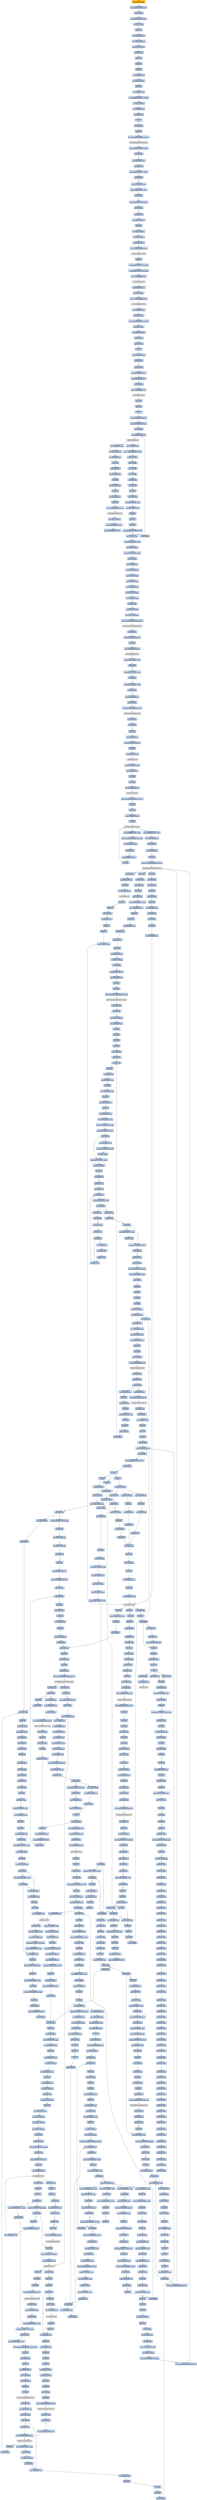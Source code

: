 digraph G {
node[shape=rectangle,style=filled,fillcolor=lightsteelblue,color=lightsteelblue]
bgcolor="transparent"
a0x010049d1pushl_0x28UINT8[label="start\npushl $0x28<UINT8>",color="lightgrey",fillcolor="orange"];
a0x010049d3pushl_0x1001508UINT32[label="0x010049d3\npushl $0x1001508<UINT32>"];
a0x010049d8call_0x01004bc8[label="0x010049d8\ncall 0x01004bc8"];
a0x01004bc8pushl_0x1004c1aUINT32[label="0x01004bc8\npushl $0x1004c1a<UINT32>"];
a0x01004bcdmovl_fs_0_eax[label="0x01004bcd\nmovl %fs:0, %eax"];
a0x01004bd3pushl_eax[label="0x01004bd3\npushl %eax"];
a0x01004bd4movl_0x10esp__eax[label="0x01004bd4\nmovl 0x10(%esp), %eax"];
a0x01004bd8movl_ebp_0x10esp_[label="0x01004bd8\nmovl %ebp, 0x10(%esp)"];
a0x01004bdcleal_0x10esp__ebp[label="0x01004bdc\nleal 0x10(%esp), %ebp"];
a0x01004be0subl_eax_esp[label="0x01004be0\nsubl %eax, %esp"];
a0x01004be2pushl_ebx[label="0x01004be2\npushl %ebx"];
a0x01004be3pushl_esi[label="0x01004be3\npushl %esi"];
a0x01004be4pushl_edi[label="0x01004be4\npushl %edi"];
a0x01004be5movl__8ebp__eax[label="0x01004be5\nmovl -8(%ebp), %eax"];
a0x01004be8movl_esp__24ebp_[label="0x01004be8\nmovl %esp, -24(%ebp)"];
a0x01004bebpushl_eax[label="0x01004beb\npushl %eax"];
a0x01004becmovl__4ebp__eax[label="0x01004bec\nmovl -4(%ebp), %eax"];
a0x01004befmovl_0xffffffffUINT32__4ebp_[label="0x01004bef\nmovl $0xffffffff<UINT32>, -4(%ebp)"];
a0x01004bf6movl_eax__8ebp_[label="0x01004bf6\nmovl %eax, -8(%ebp)"];
a0x01004bf9leal__16ebp__eax[label="0x01004bf9\nleal -16(%ebp), %eax"];
a0x01004bfcmovl_eax_fs_0[label="0x01004bfc\nmovl %eax, %fs:0"];
a0x01004c02ret[label="0x01004c02\nret"];
a0x010049ddxorl_edi_edi[label="0x010049dd\nxorl %edi, %edi"];
a0x010049dfpushl_edi[label="0x010049df\npushl %edi"];
a0x010049e0call_GetModuleHandleA_kernel32_dll[label="0x010049e0\ncall GetModuleHandleA@kernel32.dll"];
GetModuleHandleA_kernel32_dll[label="GetModuleHandleA@kernel32.dll",color="lightgrey",fillcolor="lightgrey"];
a0x010049e6cmpw_0x5a4dUINT16_eax_[label="0x010049e6\ncmpw $0x5a4d<UINT16>, (%eax)"];
a0x010049ebjne_0x01004a0c[label="0x010049eb\njne 0x01004a0c"];
a0x010049edmovl_0x3ceax__ecx[label="0x010049ed\nmovl 0x3c(%eax), %ecx"];
a0x010049f0addl_eax_ecx[label="0x010049f0\naddl %eax, %ecx"];
a0x010049f2cmpl_0x4550UINT32_ecx_[label="0x010049f2\ncmpl $0x4550<UINT32>, (%ecx)"];
a0x010049f8jne_0x01004a0c[label="0x010049f8\njne 0x01004a0c"];
a0x010049famovzwl_0x18ecx__eax[label="0x010049fa\nmovzwl 0x18(%ecx), %eax"];
a0x010049fecmpl_0x10bUINT32_eax[label="0x010049fe\ncmpl $0x10b<UINT32>, %eax"];
a0x01004a03je_0x01004a24[label="0x01004a03\nje 0x01004a24"];
a0x01004a24cmpl_0xeUINT8_0x74ecx_[label="0x01004a24\ncmpl $0xe<UINT8>, 0x74(%ecx)"];
a0x01004a28jbe_0x01004a0c[label="0x01004a28\njbe 0x01004a0c"];
a0x01004a2axorl_eax_eax[label="0x01004a2a\nxorl %eax, %eax"];
a0x01004a2ccmpl_edi_0xe8ecx_[label="0x01004a2c\ncmpl %edi, 0xe8(%ecx)"];
a0x01004a32setne_al[label="0x01004a32\nsetne %al"];
a0x01004a35movl_eax__28ebp_[label="0x01004a35\nmovl %eax, -28(%ebp)"];
a0x01004a38movl_edi__4ebp_[label="0x01004a38\nmovl %edi, -4(%ebp)"];
a0x01004a3bpushl_0x1UINT8[label="0x01004a3b\npushl $0x1<UINT8>"];
a0x01004a3dcall___set_app_type_msvcrt_dll[label="0x01004a3d\ncall __set_app_type@msvcrt.dll"];
a__set_app_type_msvcrt_dll[label="__set_app_type@msvcrt.dll",color="lightgrey",fillcolor="lightgrey"];
a0x01004a43popl_ecx[label="0x01004a43\npopl %ecx"];
a0x01004a44orl_0xffffffffUINT8_0x0100fb80[label="0x01004a44\norl $0xffffffff<UINT8>, 0x0100fb80"];
a0x01004a4borl_0xffffffffUINT8_0x0100fb84[label="0x01004a4b\norl $0xffffffff<UINT8>, 0x0100fb84"];
a0x01004a52call___p__fmode_msvcrt_dll[label="0x01004a52\ncall __p__fmode@msvcrt.dll"];
a__p__fmode_msvcrt_dll[label="__p__fmode@msvcrt.dll",color="lightgrey",fillcolor="lightgrey"];
a0x01004a58movl_0x0100c4f4_ecx[label="0x01004a58\nmovl 0x0100c4f4, %ecx"];
a0x01004a5emovl_ecx_eax_[label="0x01004a5e\nmovl %ecx, (%eax)"];
a0x01004a60call___p__commode_msvcrt_dll[label="0x01004a60\ncall __p__commode@msvcrt.dll"];
a__p__commode_msvcrt_dll[label="__p__commode@msvcrt.dll",color="lightgrey",fillcolor="lightgrey"];
a0x01004a66movl_0x0100c4f0_ecx[label="0x01004a66\nmovl 0x0100c4f0, %ecx"];
a0x01004a6cmovl_ecx_eax_[label="0x01004a6c\nmovl %ecx, (%eax)"];
a0x01004a6emovl__adjust_fdiv_msvcrt_dll_eax[label="0x01004a6e\nmovl _adjust_fdiv@msvcrt.dll, %eax"];
a0x01004a73movl_eax__eax[label="0x01004a73\nmovl (%eax), %eax"];
a0x01004a75movl_eax_0x0100fb88[label="0x01004a75\nmovl %eax, 0x0100fb88"];
a0x01004a7acall_0x01004bc0[label="0x01004a7a\ncall 0x01004bc0"];
a0x01004bc0xorl_eax_eax[label="0x01004bc0\nxorl %eax, %eax"];
a0x01004bc2ret[label="0x01004bc2\nret"];
a0x01004a7fcmpl_edi_0x01009340[label="0x01004a7f\ncmpl %edi, 0x01009340"];
a0x01004a85jne_0x01004a93[label="0x01004a85\njne 0x01004a93"];
a0x01004a93call_0x01004ba9[label="0x01004a93\ncall 0x01004ba9"];
a0x01004ba9pushl_0x30000UINT32[label="0x01004ba9\npushl $0x30000<UINT32>"];
a0x01004baepushl_0x10000UINT32[label="0x01004bae\npushl $0x10000<UINT32>"];
a0x01004bb3call_0x01004c26[label="0x01004bb3\ncall 0x01004c26"];
a0x01004c26jmp__controlfp_msvcrt_dll[label="0x01004c26\njmp _controlfp@msvcrt.dll"];
a_controlfp_msvcrt_dll[label="_controlfp@msvcrt.dll",color="lightgrey",fillcolor="lightgrey"];
a0x01004bb8popl_ecx[label="0x01004bb8\npopl %ecx"];
a0x01004bb9popl_ecx[label="0x01004bb9\npopl %ecx"];
a0x01004bbaret[label="0x01004bba\nret"];
a0x01004a98pushl_0x1009010UINT32[label="0x01004a98\npushl $0x1009010<UINT32>"];
a0x01004a9dpushl_0x100900cUINT32[label="0x01004a9d\npushl $0x100900c<UINT32>"];
a0x01004aa2call_0x01004b9e[label="0x01004aa2\ncall 0x01004b9e"];
a0x01004b9ejmp__initterm_msvcrt_dll[label="0x01004b9e\njmp _initterm@msvcrt.dll"];
a_initterm_msvcrt_dll[label="_initterm@msvcrt.dll",color="lightgrey",fillcolor="lightgrey"];
a0x01004aa7movl_0x0100c4ec_eax[label="0x01004aa7\nmovl 0x0100c4ec, %eax"];
a0x01004aacmovl_eax__36ebp_[label="0x01004aac\nmovl %eax, -36(%ebp)"];
a0x01004aafleal__36ebp__eax[label="0x01004aaf\nleal -36(%ebp), %eax"];
a0x01004ab2pushl_eax[label="0x01004ab2\npushl %eax"];
a0x01004ab3pushl_0x0100c4e8[label="0x01004ab3\npushl 0x0100c4e8"];
a0x01004ab9leal__32ebp__eax[label="0x01004ab9\nleal -32(%ebp), %eax"];
a0x01004abcpushl_eax[label="0x01004abc\npushl %eax"];
a0x01004abdleal__40ebp__eax[label="0x01004abd\nleal -40(%ebp), %eax"];
a0x01004ac0pushl_eax[label="0x01004ac0\npushl %eax"];
a0x01004ac1leal__44ebp__eax[label="0x01004ac1\nleal -44(%ebp), %eax"];
a0x01004ac4pushl_eax[label="0x01004ac4\npushl %eax"];
a0x01004ac5call___getmainargs_msvcrt_dll[label="0x01004ac5\ncall __getmainargs@msvcrt.dll"];
a__getmainargs_msvcrt_dll[label="__getmainargs@msvcrt.dll",color="lightgrey",fillcolor="lightgrey"];
a0x01004acbmovl_eax__52ebp_[label="0x01004acb\nmovl %eax, -52(%ebp)"];
a0x01004acepushl_0x1009008UINT32[label="0x01004ace\npushl $0x1009008<UINT32>"];
a0x01004ad3pushl_0x1009000UINT32[label="0x01004ad3\npushl $0x1009000<UINT32>"];
a0x01004ad8call_0x01004b9e[label="0x01004ad8\ncall 0x01004b9e"];
a0x01004addmovl__32ebp__eax[label="0x01004add\nmovl -32(%ebp), %eax"];
a0x01004ae0movl___initenv_msvcrt_dll_ecx[label="0x01004ae0\nmovl __initenv@msvcrt.dll, %ecx"];
a0x01004ae6movl_eax_ecx_[label="0x01004ae6\nmovl %eax, (%ecx)"];
a0x01004ae8pushl__32ebp_[label="0x01004ae8\npushl -32(%ebp)"];
a0x01004aebpushl__40ebp_[label="0x01004aeb\npushl -40(%ebp)"];
a0x01004aeepushl__44ebp_[label="0x01004aee\npushl -44(%ebp)"];
a0x01004af1call_0x01001a44[label="0x01004af1\ncall 0x01001a44"];
a0x01001a44movl_edi_edi[label="0x01001a44\nmovl %edi, %edi"];
a0x01001a46pushl_ebp[label="0x01001a46\npushl %ebp"];
a0x01001a47movl_esp_ebp[label="0x01001a47\nmovl %esp, %ebp"];
a0x01001a49subl_0x1cUINT8_esp[label="0x01001a49\nsubl $0x1c<UINT8>, %esp"];
a0x01001a4cmovl_0x0100933c_eax[label="0x01001a4c\nmovl 0x0100933c, %eax"];
a0x01001a51pushl_ebx[label="0x01001a51\npushl %ebx"];
a0x01001a52pushl_esi[label="0x01001a52\npushl %esi"];
a0x01001a53pushl_edi[label="0x01001a53\npushl %edi"];
a0x01001a54movl_0x1001238UINT32_esi[label="0x01001a54\nmovl $0x1001238<UINT32>, %esi"];
a0x01001a59leal__16ebp__edi[label="0x01001a59\nleal -16(%ebp), %edi"];
a0x01001a5cmovsl_ds_esi__es_edi_[label="0x01001a5c\nmovsl %ds:(%esi), %es:(%edi)"];
a0x01001a5dmovl_eax__4ebp_[label="0x01001a5d\nmovl %eax, -4(%ebp)"];
a0x01001a60movsb_ds_esi__es_edi_[label="0x01001a60\nmovsb %ds:(%esi), %es:(%edi)"];
a0x01001a61xorl_eax_eax[label="0x01001a61\nxorl %eax, %eax"];
a0x01001a63leal__11ebp__edi[label="0x01001a63\nleal -11(%ebp), %edi"];
a0x01001a66stosl_eax_es_edi_[label="0x01001a66\nstosl %eax, %es:(%edi)"];
a0x01001a67stosw_ax_es_edi_[label="0x01001a67\nstosw %ax, %es:(%edi)"];
a0x01001a69stosb_al_es_edi_[label="0x01001a69\nstosb %al, %es:(%edi)"];
a0x01001a6amovl_0x8ebp__eax[label="0x01001a6a\nmovl 0x8(%ebp), %eax"];
a0x01001a6dmovl_eax_0x0100ba0c[label="0x01001a6d\nmovl %eax, 0x0100ba0c"];
a0x01001a72movl_0xcebp__eax[label="0x01001a72\nmovl 0xc(%ebp), %eax"];
a0x01001a75xorl_ebx_ebx[label="0x01001a75\nxorl %ebx, %ebx"];
a0x01001a77movl_ebx__24ebp_[label="0x01001a77\nmovl %ebx, -24(%ebp)"];
a0x01001a7amovl_eax_0x0100ba10[label="0x01001a7a\nmovl %eax, 0x0100ba10"];
a0x01001a7fcall_GetConsoleOutputCP_kernel32_dll[label="0x01001a7f\ncall GetConsoleOutputCP@kernel32.dll"];
GetConsoleOutputCP_kernel32_dll[label="GetConsoleOutputCP@kernel32.dll",color="lightgrey",fillcolor="lightgrey"];
a0x01001a85movl_eax_esi[label="0x01001a85\nmovl %eax, %esi"];
a0x01001a87pushl_0x100d360UINT32[label="0x01001a87\npushl $0x100d360<UINT32>"];
a0x01001a8cpushl_esi[label="0x01001a8c\npushl %esi"];
a0x01001a8dcall_GetCPInfo_kernel32_dll[label="0x01001a8d\ncall GetCPInfo@kernel32.dll"];
GetCPInfo_kernel32_dll[label="GetCPInfo@kernel32.dll",color="lightgrey",fillcolor="lightgrey"];
a0x01001a93cmpl_0x3a4UINT32_esi[label="0x01001a93\ncmpl $0x3a4<UINT32>, %esi"];
a0x01001a99je_0x01001aba[label="0x01001a99\nje 0x01001aba"];
a0x01001a9bcmpl_0x3a8UINT32_esi[label="0x01001a9b\ncmpl $0x3a8<UINT32>, %esi"];
a0x01001aa1je_0x01001aba[label="0x01001aa1\nje 0x01001aba"];
a0x01001aa3cmpl_0x3b4UINT32_esi[label="0x01001aa3\ncmpl $0x3b4<UINT32>, %esi"];
a0x01001aa9jbe_0x01001ab3[label="0x01001aa9\njbe 0x01001ab3"];
a0x01001ab3pushl_0x409UINT32[label="0x01001ab3\npushl $0x409<UINT32>"];
a0x01001ab8jmp_0x01001acb[label="0x01001ab8\njmp 0x01001acb"];
a0x01001acbcall_SetThreadLocale_kernel32_dll[label="0x01001acb\ncall SetThreadLocale@kernel32.dll"];
SetThreadLocale_kernel32_dll[label="SetThreadLocale@kernel32.dll",color="lightgrey",fillcolor="lightgrey"];
a0x01001ad1cmpl_ebx_esi[label="0x01001ad1\ncmpl %ebx, %esi"];
a0x01001ad3je_0x01001ae8[label="0x01001ad3\nje 0x01001ae8"];
a0x01001ad5pushl_esi[label="0x01001ad5\npushl %esi"];
a0x01001ad6leal__16ebp__eax[label="0x01001ad6\nleal -16(%ebp), %eax"];
a0x01001ad9pushl_0x1001234UINT32[label="0x01001ad9\npushl $0x1001234<UINT32>"];
a0x01001adepushl_eax[label="0x01001ade\npushl %eax"];
a0x01001adfcall_sprintf_msvcrt_dll[label="0x01001adf\ncall sprintf@msvcrt.dll"];
sprintf_msvcrt_dll[label="sprintf@msvcrt.dll",color="lightgrey",fillcolor="lightgrey"];
a0x01001ae5addl_0xcUINT8_esp[label="0x01001ae5\naddl $0xc<UINT8>, %esp"];
a0x01001ae8leal__16ebp__eax[label="0x01001ae8\nleal -16(%ebp), %eax"];
a0x01001aebpushl_eax[label="0x01001aeb\npushl %eax"];
a0x01001aecpushl_ebx[label="0x01001aec\npushl %ebx"];
a0x01001aedcall_setlocale_msvcrt_dll[label="0x01001aed\ncall setlocale@msvcrt.dll"];
setlocale_msvcrt_dll[label="setlocale@msvcrt.dll",color="lightgrey",fillcolor="lightgrey"];
a0x01001af3movl_GetStdHandle_kernel32_dll_esi[label="0x01001af3\nmovl GetStdHandle@kernel32.dll, %esi"];
a0x01001af9popl_ecx[label="0x01001af9\npopl %ecx"];
a0x01001afapopl_ecx[label="0x01001afa\npopl %ecx"];
a0x01001afbpushl_0xfffffff5UINT8[label="0x01001afb\npushl $0xfffffff5<UINT8>"];
a0x01001afdcall_esi[label="0x01001afd\ncall %esi"];
GetStdHandle_kernel32_dll[label="GetStdHandle@kernel32.dll",color="lightgrey",fillcolor="lightgrey"];
a0x01001affcmpl_0xffffffffUINT8_eax[label="0x01001aff\ncmpl $0xffffffff<UINT8>, %eax"];
a0x01001b02movl_GetLastError_kernel32_dll_edi[label="0x01001b02\nmovl GetLastError@kernel32.dll, %edi"];
a0x01001b08movl_eax_0x0100d340[label="0x01001b08\nmovl %eax, 0x0100d340"];
a0x01001b0djne_0x01001b17[label="0x01001b0d\njne 0x01001b17"];
a0x01001b17pushl_0xfffffff4UINT8[label="0x01001b17\npushl $0xfffffff4<UINT8>"];
a0x01001b19call_esi[label="0x01001b19\ncall %esi"];
a0x01001b1bcmpl_0xffffffffUINT8_eax[label="0x01001b1b\ncmpl $0xffffffff<UINT8>, %eax"];
a0x01001b1emovl_eax_0x0100d374[label="0x01001b1e\nmovl %eax, 0x0100d374"];
a0x01001b23jne_0x01001b2d[label="0x01001b23\njne 0x01001b2d"];
a0x01001b2dleal_0x8ebp__eax[label="0x01001b2d\nleal 0x8(%ebp), %eax"];
a0x01001b30pushl_eax[label="0x01001b30\npushl %eax"];
a0x01001b31call_GetCommandLineW_kernel32_dll[label="0x01001b31\ncall GetCommandLineW@kernel32.dll"];
GetCommandLineW_kernel32_dll[label="GetCommandLineW@kernel32.dll",color="lightgrey",fillcolor="lightgrey"];
a0x01001b37pushl_eax[label="0x01001b37\npushl %eax"];
a0x01001b38call_0x01005940[label="0x01001b38\ncall 0x01005940"];
a0x01005940movl_edi_edi[label="0x01005940\nmovl %edi, %edi"];
a0x01005942pushl_ebp[label="0x01005942\npushl %ebp"];
a0x01005943movl_esp_ebp[label="0x01005943\nmovl %esp, %ebp"];
a0x01005945subl_0x214UINT32_esp[label="0x01005945\nsubl $0x214<UINT32>, %esp"];
a0x0100594bmovl_0x0100933c_eax[label="0x0100594b\nmovl 0x0100933c, %eax"];
a0x01005950pushl_ebx[label="0x01005950\npushl %ebx"];
a0x01005951pushl_esi[label="0x01005951\npushl %esi"];
a0x01005952movl_0xcebp__esi[label="0x01005952\nmovl 0xc(%ebp), %esi"];
a0x01005955xorl_ebx_ebx[label="0x01005955\nxorl %ebx, %ebx"];
a0x01005957cmpl_ebx_esi[label="0x01005957\ncmpl %ebx, %esi"];
a0x01005959pushl_edi[label="0x01005959\npushl %edi"];
a0x0100595amovl_0x8ebp__edi[label="0x0100595a\nmovl 0x8(%ebp), %edi"];
a0x0100595dmovl_eax__4ebp_[label="0x0100595d\nmovl %eax, -4(%ebp)"];
a0x01005960jne_0x01005966[label="0x01005960\njne 0x01005966"];
a0x01005966pushl_0x104UINT32[label="0x01005966\npushl $0x104<UINT32>"];
a0x0100596bleal__524ebp__eax[label="0x0100596b\nleal -524(%ebp), %eax"];
a0x01005971pushl_eax[label="0x01005971\npushl %eax"];
a0x01005972pushl_ebx[label="0x01005972\npushl %ebx"];
a0x01005973call_GetModuleFileNameW_kernel32_dll[label="0x01005973\ncall GetModuleFileNameW@kernel32.dll"];
GetModuleFileNameW_kernel32_dll[label="GetModuleFileNameW@kernel32.dll",color="lightgrey",fillcolor="lightgrey"];
a0x01005979cmpw_bx_edi_[label="0x01005979\ncmpw %bx, (%edi)"];
a0x0100597cjne_0x0100598c[label="0x0100597c\njne 0x0100598c"];
a0x0100598cmovl_edi__528ebp_[label="0x0100598c\nmovl %edi, -528(%ebp)"];
a0x01005992leal__532ebp__eax[label="0x01005992\nleal -532(%ebp), %eax"];
a0x01005998pushl_eax[label="0x01005998\npushl %eax"];
a0x01005999pushl_esi[label="0x01005999\npushl %esi"];
a0x0100599apushl_ebx[label="0x0100599a\npushl %ebx"];
a0x0100599bpushl_ebx[label="0x0100599b\npushl %ebx"];
a0x0100599cpushl__528ebp_[label="0x0100599c\npushl -528(%ebp)"];
a0x010059a2call_0x010057ac[label="0x010059a2\ncall 0x010057ac"];
a0x010057acmovl_edi_edi[label="0x010057ac\nmovl %edi, %edi"];
a0x010057aepushl_ebp[label="0x010057ae\npushl %ebp"];
a0x010057afmovl_esp_ebp[label="0x010057af\nmovl %esp, %ebp"];
a0x010057b1movl_0x8ebp__ecx[label="0x010057b1\nmovl 0x8(%ebp), %ecx"];
a0x010057b4pushl_ebx[label="0x010057b4\npushl %ebx"];
a0x010057b5movl_0x14ebp__ebx[label="0x010057b5\nmovl 0x14(%ebp), %ebx"];
a0x010057b8pushl_esi[label="0x010057b8\npushl %esi"];
a0x010057b9movl_0x10ebp__esi[label="0x010057b9\nmovl 0x10(%ebp), %esi"];
a0x010057bcpushl_edi[label="0x010057bc\npushl %edi"];
a0x010057bdmovl_0x18ebp__edi[label="0x010057bd\nmovl 0x18(%ebp), %edi"];
a0x010057c0andl_0x0UINT8_edi_[label="0x010057c0\nandl $0x0<UINT8>, (%edi)"];
a0x010057c3cmpl_0x0UINT8_0xcebp_[label="0x010057c3\ncmpl $0x0<UINT8>, 0xc(%ebp)"];
a0x010057c7movl_0x1UINT32_ebx_[label="0x010057c7\nmovl $0x1<UINT32>, (%ebx)"];
a0x010057cdje_0x010057d8[label="0x010057cd\nje 0x010057d8"];
a0x010057d8cmpw_0x22UINT8_ecx_[label="0x010057d8\ncmpw $0x22<UINT8>, (%ecx)"];
a0x010057dcpushl_0x2UINT8[label="0x010057dc\npushl $0x2<UINT8>"];
a0x010057depopl_edx[label="0x010057de\npopl %edx"];
a0x010057dfjne_0x01005819[label="0x010057df\njne 0x01005819"];
a0x010057e1addl_edx_ecx[label="0x010057e1\naddl %edx, %ecx"];
a0x010057e3jmp_0x010057fa[label="0x010057e3\njmp 0x010057fa"];
a0x010057famovw_ecx__ax[label="0x010057fa\nmovw (%ecx), %ax"];
a0x010057fdcmpw_0x22UINT16_ax[label="0x010057fd\ncmpw $0x22<UINT16>, %ax"];
a0x01005801jne_0x010057e5[label="0x01005801\njne 0x010057e5"];
a0x010057e5testw_ax_ax[label="0x010057e5\ntestw %ax, %ax"];
a0x010057e8je_0x01005803[label="0x010057e8\nje 0x01005803"];
a0x010057eaaddl_edx_edi_[label="0x010057ea\naddl %edx, (%edi)"];
a0x010057ectestl_esi_esi[label="0x010057ec\ntestl %esi, %esi"];
a0x010057eeje_0x010057f8[label="0x010057ee\nje 0x010057f8"];
a0x010057f8addl_edx_ecx[label="0x010057f8\naddl %edx, %ecx"];
a0x01005803addl_edx_edi_[label="0x01005803\naddl %edx, (%edi)"];
a0x01005805testl_esi_esi[label="0x01005805\ntestl %esi, %esi"];
a0x01005807je_0x0100580f[label="0x01005807\nje 0x0100580f"];
a0x0100580fcmpw_0x22UINT8_ecx_[label="0x0100580f\ncmpw $0x22<UINT8>, (%ecx)"];
a0x01005813jne_0x01005844[label="0x01005813\njne 0x01005844"];
a0x01005815addl_edx_ecx[label="0x01005815\naddl %edx, %ecx"];
a0x01005817jmp_0x01005844[label="0x01005817\njmp 0x01005844"];
a0x01005844andl_0x0UINT8_0x8ebp_[label="0x01005844\nandl $0x0<UINT8>, 0x8(%ebp)"];
a0x01005848cmpw_0x0UINT8_ecx_[label="0x01005848\ncmpw $0x0<UINT8>, (%ecx)"];
a0x0100584cje_0x01005934[label="0x0100584c\nje 0x01005934"];
a0x01005934popl_edi[label="0x01005934\npopl %edi"];
a0x01005935popl_esi[label="0x01005935\npopl %esi"];
a0x01005936popl_ebx[label="0x01005936\npopl %ebx"];
a0x01005937popl_ebp[label="0x01005937\npopl %ebp"];
a0x01005938ret_0x14UINT16[label="0x01005938\nret $0x14<UINT16>"];
a0x010059a7movl_fs_0x18_eax[label="0x010059a7\nmovl %fs:0x18, %eax"];
a0x010059admovl_esi__ecx[label="0x010059ad\nmovl (%esi), %ecx"];
a0x010059afmovl__532ebp__edx[label="0x010059af\nmovl -532(%ebp), %edx"];
a0x010059b5movl_0x30eax__eax[label="0x010059b5\nmovl 0x30(%eax), %eax"];
a0x010059b8leal_edxecx4__ecx[label="0x010059b8\nleal (%edx,%ecx,4), %ecx"];
a0x010059bbpushl_ecx[label="0x010059bb\npushl %ecx"];
a0x010059bcpushl_ebx[label="0x010059bc\npushl %ebx"];
a0x010059bdpushl_0x18eax_[label="0x010059bd\npushl 0x18(%eax)"];
a0x010059c0call_RtlAllocateHeap_ntdll_dll[label="0x010059c0\ncall RtlAllocateHeap@ntdll.dll"];
RtlAllocateHeap_ntdll_dll[label="RtlAllocateHeap@ntdll.dll",color="lightgrey",fillcolor="lightgrey"];
a0x010059c6movl_eax_edi[label="0x010059c6\nmovl %eax, %edi"];
a0x010059c8cmpl_ebx_edi[label="0x010059c8\ncmpl %ebx, %edi"];
a0x010059cajne_0x010059d8[label="0x010059ca\njne 0x010059d8"];
a0x010059ccpushl_0x8UINT8[label="0x010059cc\npushl $0x8<UINT8>"];
a0x010059d8leal__532ebp__eax[label="0x010059d8\nleal -532(%ebp), %eax"];
a0x010059depushl_eax[label="0x010059de\npushl %eax"];
a0x010059dfmovl_esi__eax[label="0x010059df\nmovl (%esi), %eax"];
a0x010059e1pushl_esi[label="0x010059e1\npushl %esi"];
a0x010059e2leal_edieax4__eax[label="0x010059e2\nleal (%edi,%eax,4), %eax"];
a0x010059e5pushl_eax[label="0x010059e5\npushl %eax"];
a0x010059e6pushl_edi[label="0x010059e6\npushl %edi"];
a0x010059e7pushl__528ebp_[label="0x010059e7\npushl -528(%ebp)"];
a0x010059edcall_0x010057ac[label="0x010059ed\ncall 0x010057ac"];
a0x010057cfmovl_0xcebp__eax[label="0x010057cf\nmovl 0xc(%ebp), %eax"];
a0x010057d2addl_0x4UINT8_0xcebp_[label="0x010057d2\naddl $0x4<UINT8>, 0xc(%ebp)"];
a0x010057d6movl_esi_eax_[label="0x010057d6\nmovl %esi, (%eax)"];
a0x010057f0movw_ecx__ax[label="0x010057f0\nmovw (%ecx), %ax"];
a0x010059f2movl_edi_eax[label="0x010059f2\nmovl %edi, %eax"];
a0x010059f4movl__4ebp__ecx[label="0x010059f4\nmovl -4(%ebp), %ecx"];
a0x010059f7popl_edi[label="0x010059f7\npopl %edi"];
a0x010059f8popl_esi[label="0x010059f8\npopl %esi"];
a0x010059f9popl_ebx[label="0x010059f9\npopl %ebx"];
a0x010059facall_0x010048b9[label="0x010059fa\ncall 0x010048b9"];
a0x010048b9cmpl_0x0100933c_ecx[label="0x010048b9\ncmpl 0x0100933c, %ecx"];
a0x010048bfjne_0x010048ca[label="0x010048bf\njne 0x010048ca"];
a0x010048c1testl_0xffff0000UINT32_ecx[label="0x010048c1\ntestl $0xffff0000<UINT32>, %ecx"];
a0x010048c7jne_0x010048ca[label="0x010048c7\njne 0x010048ca"];
a0x010048c9ret[label="0x010048c9\nret"];
a0x010059ffleave_[label="0x010059ff\nleave "];
a0x01005a00ret_0x8UINT16[label="0x01005a00\nret $0x8<UINT16>"];
a0x01001b3dcmpl_ebx_eax[label="0x01001b3d\ncmpl %ebx, %eax"];
a0x01001b3fmovl_eax_0x0100d344[label="0x01001b3f\nmovl %eax, 0x0100d344"];
a0x01001b44jne_0x01001b4d[label="0x01001b44\njne 0x01001b4d"];
a0x01001b4daddl_0x4UINT8_0x0100d344[label="0x01001b4d\naddl $0x4<UINT8>, 0x0100d344"];
a0x01001b54decl_0x8ebp_[label="0x01001b54\ndecl 0x8(%ebp)"];
a0x01001b57movl_ebx__28ebp_[label="0x01001b57\nmovl %ebx, -28(%ebp)"];
a0x01001b5amovl_ebx__20ebp_[label="0x01001b5a\nmovl %ebx, -20(%ebp)"];
a0x01001b5dje_0x01001c74[label="0x01001b5d\nje 0x01001c74"];
a0x01001c74pushl_ebx[label="0x01001c74\npushl %ebx"];
a0x01001c75pushl_0x2000UINT32[label="0x01001c75\npushl $0x2000<UINT32>"];
a0x01001c7apushl_0x100db80UINT32[label="0x01001c7a\npushl $0x100db80<UINT32>"];
a0x01001c7fcall_0x01001945[label="0x01001c7f\ncall 0x01001945"];
a0x01001945movl_edi_edi[label="0x01001945\nmovl %edi, %edi"];
a0x01001947pushl_ebp[label="0x01001947\npushl %ebp"];
a0x01001948movl_esp_ebp[label="0x01001948\nmovl %esp, %ebp"];
a0x0100194apushl_ecx[label="0x0100194a\npushl %ecx"];
a0x0100194bleal__4ebp__eax[label="0x0100194b\nleal -4(%ebp), %eax"];
a0x0100194epushl_eax[label="0x0100194e\npushl %eax"];
a0x0100194fpushl_0x10UINT8[label="0x0100194f\npushl $0x10<UINT8>"];
a0x01001951call_0x01005451[label="0x01001951\ncall 0x01005451"];
a0x01005451movl_edi_edi[label="0x01005451\nmovl %edi, %edi"];
a0x01005453pushl_ebp[label="0x01005453\npushl %ebp"];
a0x01005454movl_esp_ebp[label="0x01005454\nmovl %esp, %ebp"];
a0x01005456popl_ebp[label="0x01005456\npopl %ebp"];
a0x01005457jmp_0x01008216[label="0x01005457\njmp 0x01008216"];
a0x01008216jmp_NetApiBufferAllocate_netapi32_dll[label="0x01008216\njmp NetApiBufferAllocate@netapi32.dll"];
NetApiBufferAllocate_netapi32_dll[label="NetApiBufferAllocate@netapi32.dll",color="lightgrey",fillcolor="lightgrey"];
a0x01001956testl_eax_eax[label="0x01001956\ntestl %eax, %eax"];
a0x01001958je_0x01001960[label="0x01001958\nje 0x01001960"];
a0x0100195apushl_eax[label="0x0100195a\npushl %eax"];
a0x01001960movl__4ebp__eax[label="0x01001960\nmovl -4(%ebp), %eax"];
a0x01001963movl_0x8ebp__ecx[label="0x01001963\nmovl 0x8(%ebp), %ecx"];
a0x01001966movl_ecx_eax_[label="0x01001966\nmovl %ecx, (%eax)"];
a0x01004c1ajmp__except_handler3_msvcrt_dll[label="0x01004c1a\njmp _except_handler3@msvcrt.dll"];
a_except_handler3_msvcrt_dll[label="_except_handler3@msvcrt.dll",color="lightgrey",fillcolor="lightgrey"];
a0x7c9032a8movl_fs_0_esp[label="0x7c9032a8\nmovl %fs:0, %esp"];
a0x7c9032afpopl_fs_0[label="0x7c9032af\npopl %fs:0"];
a0x7c9032b6movl_ebp_esp[label="0x7c9032b6\nmovl %ebp, %esp"];
a0x7c9032b8popl_ebp[label="0x7c9032b8\npopl %ebp"];
a0x7c9032b9ret_0x14UINT16[label="0x7c9032b9\nret $0x14<UINT16>"];
a0x01001c84pushl_ebx[label="0x01001c84\npushl %ebx"];
a0x01001c85pushl_0x800UINT32[label="0x01001c85\npushl $0x800<UINT32>"];
a0x01001c8apushl_0x100d380UINT32[label="0x01001c8a\npushl $0x100d380<UINT32>"];
a0x01001c8fcall_0x01001945[label="0x01001c8f\ncall 0x01001945"];
a0x01001968movl__4ebp__eax[label="0x01001968\nmovl -4(%ebp), %eax"];
a0x0100196bmovl_0xcebp__ecx[label="0x0100196b\nmovl 0xc(%ebp), %ecx"];
a0x0100196emovl_ecx_0x8eax_[label="0x0100196e\nmovl %ecx, 0x8(%eax)"];
a0x01001971movl__4ebp__eax[label="0x01001971\nmovl -4(%ebp), %eax"];
a0x01001974movl_0x10ebp__ecx[label="0x01001974\nmovl 0x10(%ebp), %ecx"];
a0x01001977movl_ecx_0xceax_[label="0x01001977\nmovl %ecx, 0xc(%eax)"];
a0x0100197amovl__4ebp__eax[label="0x0100197a\nmovl -4(%ebp), %eax"];
a0x0100197dandl_0x0UINT8_0x4eax_[label="0x0100197d\nandl $0x0<UINT8>, 0x4(%eax)"];
a0x01001981movl_0x0100ba14_eax[label="0x01001981\nmovl 0x0100ba14, %eax"];
a0x01001986testl_eax_eax[label="0x01001986\ntestl %eax, %eax"];
a0x01001988jne_0x01001997[label="0x01001988\njne 0x01001997"];
a0x0100198amovl__4ebp__eax[label="0x0100198a\nmovl -4(%ebp), %eax"];
a0x0100198dmovl_eax_0x0100ba14[label="0x0100198d\nmovl %eax, 0x0100ba14"];
a0x01001992jmp_0x010019a3[label="0x01001992\njmp 0x010019a3"];
a0x010019a3leave_[label="0x010019a3\nleave "];
a0x010019a4ret_0xcUINT16[label="0x010019a4\nret $0xc<UINT16>"];
a0x01001c94movl__iob_msvcrt_dll_eax[label="0x01001c94\nmovl _iob@msvcrt.dll, %eax"];
a0x01001c99pushl_0x4000UINT32[label="0x01001c99\npushl $0x4000<UINT32>"];
a0x01001c9epushl_0x10eax_[label="0x01001c9e\npushl 0x10(%eax)"];
a0x01001ca1call__setmode_msvcrt_dll[label="0x01001ca1\ncall _setmode@msvcrt.dll"];
a_setmode_msvcrt_dll[label="_setmode@msvcrt.dll",color="lightgrey",fillcolor="lightgrey"];
a0x01001ca7popl_ecx[label="0x01001ca7\npopl %ecx"];
a0x01001ca8popl_ecx[label="0x01001ca8\npopl %ecx"];
a0x01001ca9call_0x01005793[label="0x01001ca9\ncall 0x01005793"];
a0x01005793call_0x010054f0[label="0x01005793\ncall 0x010054f0"];
a0x010054f0movl_0x1010180UINT32_eax[label="0x010054f0\nmovl $0x1010180<UINT32>, %eax"];
a0x010054f5pushl_eax[label="0x010054f5\npushl %eax"];
a0x010054f6movl_eax_0x01010220[label="0x010054f6\nmovl %eax, 0x01010220"];
a0x010054fbmovl_eax_0x01010224[label="0x010054fb\nmovl %eax, 0x01010224"];
a0x01005500call_0x01009344[label="0x01005500\ncall 0x01009344"];
a0x0100804cmovl_edi_edi[label="0x0100804c\nmovl %edi, %edi"];
a0x0100804epushl_ebp[label="0x0100804e\npushl %ebp"];
a0x0100804fmovl_esp_ebp[label="0x0100804f\nmovl %esp, %ebp"];
a0x01008051movl_0x0100d334_eax[label="0x01008051\nmovl 0x0100d334, %eax"];
a0x01008056movl_0x100ade0eax4__eax[label="0x01008056\nmovl 0x100ade0(,%eax,4), %eax"];
a0x0100805dtestl_eax_eax[label="0x0100805d\ntestl %eax, %eax"];
a0x0100805fpushl_esi[label="0x0100805f\npushl %esi"];
a0x01008060movl_0x8ebp__esi[label="0x01008060\nmovl 0x8(%ebp), %esi"];
a0x01008063movl_eax_esi_[label="0x01008063\nmovl %eax, (%esi)"];
a0x01008065jne_0x0100806c[label="0x01008065\njne 0x0100806c"];
a0x01008067orl_0xffffffffUINT8_eax[label="0x01008067\norl $0xffffffff<UINT8>, %eax"];
a0x0100806ajmp_0x0100809f[label="0x0100806a\njmp 0x0100809f"];
a0x0100809fmovl_eax_0x4esi_[label="0x0100809f\nmovl %eax, 0x4(%esi)"];
a0x010080a2popl_esi[label="0x010080a2\npopl %esi"];
a0x010080a3popl_ebp[label="0x010080a3\npopl %ebp"];
a0x010080a4ret_0x4UINT16[label="0x010080a4\nret $0x4<UINT16>"];
a0x01005506movl_0x01010184_eax[label="0x01005506\nmovl 0x01010184, %eax"];
a0x0100550bmovl_eax_0x0100cd00[label="0x0100550b\nmovl %eax, 0x0100cd00"];
a0x01005510movl_0x01010180_eax[label="0x01005510\nmovl 0x01010180, %eax"];
a0x01005515movl_eax_0x0100cd04[label="0x01005515\nmovl %eax, 0x0100cd04"];
a0x0100551aret[label="0x0100551a\nret"];
a0x01005798pushl_0x0UINT8[label="0x01005798\npushl $0x0<UINT8>"];
a0x0100579apushl_0x100fd40UINT32[label="0x0100579a\npushl $0x100fd40<UINT32>"];
a0x0100579fpushl_0x0UINT8[label="0x0100579f\npushl $0x0<UINT8>"];
a0x010057a1call_0x01005595[label="0x010057a1\ncall 0x01005595"];
a0x01005595movl_edi_edi[label="0x01005595\nmovl %edi, %edi"];
a0x01005597pushl_ebp[label="0x01005597\npushl %ebp"];
a0x01005598movl_esp_ebp[label="0x01005598\nmovl %esp, %ebp"];
a0x0100559apushl_ecx[label="0x0100559a\npushl %ecx"];
a0x0100559bpushl_ebx[label="0x0100559b\npushl %ebx"];
a0x0100559cmovl_0x10ebp__ebx[label="0x0100559c\nmovl 0x10(%ebp), %ebx"];
a0x0100559fpushl_esi[label="0x0100559f\npushl %esi"];
a0x010055a0movl_0xcebp__esi[label="0x010055a0\nmovl 0xc(%ebp), %esi"];
a0x010055a3movl_ebx_ecx[label="0x010055a3\nmovl %ebx, %ecx"];
a0x010055a5shll_0x2UINT8_ecx[label="0x010055a5\nshll $0x2<UINT8>, %ecx"];
a0x010055a8pushl_edi[label="0x010055a8\npushl %edi"];
a0x010055a9movl_esi__4ebp_[label="0x010055a9\nmovl %esi, -4(%ebp)"];
a0x010055acmovl_ecx_0xcebp_[label="0x010055ac\nmovl %ecx, 0xc(%ebp)"];
a0x010055afmovl_0x1UINT32_0x100fca0ecx_[label="0x010055af\nmovl $0x1<UINT32>, 0x100fca0(%ecx)"];
a0x010055b9movl_0x8ebp__edi[label="0x010055b9\nmovl 0x8(%ebp), %edi"];
a0x010055bcaddl_edi_edi[label="0x010055bc\naddl %edi, %edi"];
a0x010055bemovzwl_0x1009050edi__eax[label="0x010055be\nmovzwl 0x1009050(%edi), %eax"];
a0x010055c5decl_eax[label="0x010055c5\ndecl %eax"];
a0x010055c6cmpl_0xaUINT8_eax[label="0x010055c6\ncmpl $0xa<UINT8>, %eax"];
a0x010055c9ja_0x01005746[label="0x010055c9\nja 0x01005746"];
a0x010055cfjmp_0x1005762eax4_[label="0x010055cf\njmp 0x1005762(,%eax,4)"];
a0x010055d6movzwl_0x1009052edi__eax[label="0x010055d6\nmovzwl 0x1009052(%edi), %eax"];
a0x010055ddcmpl_0x3UINT8_eax[label="0x010055dd\ncmpl $0x3<UINT8>, %eax"];
a0x010055e0je_0x010055e7[label="0x010055e0\nje 0x010055e7"];
a0x010055e2cmpl_0x4UINT8_eax[label="0x010055e2\ncmpl $0x4<UINT8>, %eax"];
a0x010055e5jne_0x01005602[label="0x010055e5\njne 0x01005602"];
a0x01005602cmpl_0x101016cUINT32_esi[label="0x01005602\ncmpl $0x101016c<UINT32>, %esi"];
a0x01005608jb_0x0100560f[label="0x01005608\njb 0x0100560f"];
a0x0100560fmovswl_0x1009148edi__eax[label="0x0100560f\nmovswl 0x1009148(%edi), %eax"];
a0x01005616movl_eax_esi_[label="0x01005616\nmovl %eax, (%esi)"];
a0x01005618addl_0x4UINT8_esi[label="0x01005618\naddl $0x4<UINT8>, %esi"];
a0x0100561bmovl_ebx_esi_[label="0x0100561b\nmovl %ebx, (%esi)"];
a0x0100561dmovl_0x01010220_eax[label="0x0100561d\nmovl 0x01010220, %eax"];
a0x01005622subl_0x1010180UINT32_eax[label="0x01005622\nsubl $0x1010180<UINT32>, %eax"];
a0x01005627addl_0x4UINT8_esi[label="0x01005627\naddl $0x4<UINT8>, %esi"];
a0x0100562asarl_0x3UINT8_eax[label="0x0100562a\nsarl $0x3<UINT8>, %eax"];
a0x0100562dmovl_eax_esi_[label="0x0100562d\nmovl %eax, (%esi)"];
a0x0100562faddl_0x4UINT8_esi[label="0x0100562f\naddl $0x4<UINT8>, %esi"];
a0x01005632jmp_0x01005746[label="0x01005632\njmp 0x01005746"];
a0x01005746incl_0x8ebp_[label="0x01005746\nincl 0x8(%ebp)"];
a0x01005749movl_0xcebp__ecx[label="0x01005749\nmovl 0xc(%ebp), %ecx"];
a0x0100574cjmp_0x010055b9[label="0x0100574c\njmp 0x010055b9"];
a0x01005637cmpl_0x27UINT8_ebx[label="0x01005637\ncmpl $0x27<UINT8>, %ebx"];
a0x0100563ajb_0x01005641[label="0x0100563a\njb 0x01005641"];
a0x01005641movswl_0x1009148edi__eax[label="0x01005641\nmovswl 0x1009148(%edi), %eax"];
a0x01005648pushl_ebx[label="0x01005648\npushl %ebx"];
a0x01005649pushl_esi[label="0x01005649\npushl %esi"];
a0x0100564apushl_eax[label="0x0100564a\npushl %eax"];
a0x0100564bcall_0x01005595[label="0x0100564b\ncall 0x01005595"];
a0x010056ebcmpl_0x28UINT8_ebx[label="0x010056eb\ncmpl $0x28<UINT8>, %ebx"];
a0x010056eejb_0x010056f5[label="0x010056ee\njb 0x010056f5"];
a0x010056f5movl_0x0100cd04_eax[label="0x010056f5\nmovl 0x0100cd04, %eax"];
a0x010056famovl_eax_0x100fca0ebx4_[label="0x010056fa\nmovl %eax, 0x100fca0(,%ebx,4)"];
a0x01005701movw_0x0100cd00_ax[label="0x01005701\nmovw 0x0100cd00, %ax"];
a0x01005707incl_ebx[label="0x01005707\nincl %ebx"];
a0x01005708cmpw_ax_0x1009148edi_[label="0x01005708\ncmpw %ax, 0x1009148(%edi)"];
a0x0100570fjne_0x01005674[label="0x0100570f\njne 0x01005674"];
a0x01005715call_0x0100554b[label="0x01005715\ncall 0x0100554b"];
a0x0100554baddl_0x8UINT8_0x01010220[label="0x0100554b\naddl $0x8<UINT8>, 0x01010220"];
a0x01005552pushl_esi[label="0x01005552\npushl %esi"];
a0x01005553movl_0x01010220_esi[label="0x01005553\nmovl 0x01010220, %esi"];
a0x01005559cmpl_0x1010220UINT32_esi[label="0x01005559\ncmpl $0x1010220<UINT32>, %esi"];
a0x0100555fjb_0x01005566[label="0x0100555f\njb 0x01005566"];
a0x01005566cmpl_0x01010224_esi[label="0x01005566\ncmpl 0x01010224, %esi"];
a0x0100556cjbe_0x0100557c[label="0x0100556c\njbe 0x0100557c"];
a0x0100556epushl_esi[label="0x0100556e\npushl %esi"];
a0x0100556fcall_0x01009344[label="0x0100556f\ncall 0x01009344"];
a0x01005575addl_0x8UINT8_0x01010224[label="0x01005575\naddl $0x8<UINT8>, 0x01010224"];
a0x0100557cmovl_0x4esi__eax[label="0x0100557c\nmovl 0x4(%esi), %eax"];
a0x0100557fmovl_eax_0x0100cd00[label="0x0100557f\nmovl %eax, 0x0100cd00"];
a0x01005584movl_esi__eax[label="0x01005584\nmovl (%esi), %eax"];
a0x01005586movl_eax_0x0100cd04[label="0x01005586\nmovl %eax, 0x0100cd04"];
a0x0100558bxorl_eax_eax[label="0x0100558b\nxorl %eax, %eax"];
a0x0100558dincl_eax[label="0x0100558d\nincl %eax"];
a0x0100558epopl_esi[label="0x0100558e\npopl %esi"];
a0x0100558fret[label="0x0100558f\nret"];
a0x0100571ajmp_0x01005746[label="0x0100571a\njmp 0x01005746"];
a0x01005732leal_0x100fca0ecx__eax[label="0x01005732\nleal 0x100fca0(%ecx), %eax"];
a0x01005738pushl_eax[label="0x01005738\npushl %eax"];
a0x01005739movswl_0x1009148edi__eax[label="0x01005739\nmovswl 0x1009148(%edi), %eax"];
a0x01005740pushl_eax[label="0x01005740\npushl %eax"];
a0x01005741call_0x01001ecb[label="0x01005741\ncall 0x01001ecb"];
a0x01001ecbmovl_edi_edi[label="0x01001ecb\nmovl %edi, %edi"];
a0x01001ecdpushl_ebp[label="0x01001ecd\npushl %ebp"];
a0x01001ecemovl_esp_ebp[label="0x01001ece\nmovl %esp, %ebp"];
a0x01001ed0movl_0x8ebp__eax[label="0x01001ed0\nmovl 0x8(%ebp), %eax"];
a0x01001ed3cmpl_0xeUINT8_eax[label="0x01001ed3\ncmpl $0xe<UINT8>, %eax"];
a0x01001ed6ja_0x01001f8e[label="0x01001ed6\nja 0x01001f8e"];
a0x01001edcjmp_0x1001f94eax4_[label="0x01001edc\njmp 0x1001f94(,%eax,4)"];
a0x01001f89call_0x01001ce1[label="0x01001f89\ncall 0x01001ce1"];
a0x01001ce1movl_edi_edi[label="0x01001ce1\nmovl %edi, %edi"];
a0x01001ce3pushl_ebp[label="0x01001ce3\npushl %ebp"];
a0x01001ce4movl_esp_ebp[label="0x01001ce4\nmovl %esp, %ebp"];
a0x01001ce6subl_0x5cUINT8_esp[label="0x01001ce6\nsubl $0x5c<UINT8>, %esp"];
a0x01001ce9pushl_ebx[label="0x01001ce9\npushl %ebx"];
a0x01001ceapushl_esi[label="0x01001cea\npushl %esi"];
a0x01001cebpushl_edi[label="0x01001ceb\npushl %edi"];
a0x01001cecpushl_0x11UINT8[label="0x01001cec\npushl $0x11<UINT8>"];
a0x01001ceepopl_ecx[label="0x01001cee\npopl %ecx"];
a0x01001cefxorl_eax_eax[label="0x01001cef\nxorl %eax, %eax"];
a0x01001cf1leal__92ebp__edi[label="0x01001cf1\nleal -92(%ebp), %edi"];
a0x01001cf4xorl_ebx_ebx[label="0x01001cf4\nxorl %ebx, %ebx"];
a0x01001cf6repz_stosl_eax_es_edi_[label="0x01001cf6\nrepz stosl %eax, %es:(%edi)"];
a0x01001cf8movl_ebx__8ebp_[label="0x01001cf8\nmovl %ebx, -8(%ebp)"];
a0x01001cfbmovl_0x44UINT32__92ebp_[label="0x01001cfb\nmovl $0x44<UINT32>, -92(%ebp)"];
a0x01001d02call_GetCommandLineW_kernel32_dll[label="0x01001d02\ncall GetCommandLineW@kernel32.dll"];
a0x01001d08movl_eax_esi[label="0x01001d08\nmovl %eax, %esi"];
a0x01001d0apushl_0x20UINT8[label="0x01001d0a\npushl $0x20<UINT8>"];
a0x01001d0cpushl_esi[label="0x01001d0c\npushl %esi"];
a0x01001d0dcall_wcschr_msvcrt_dll[label="0x01001d0d\ncall wcschr@msvcrt.dll"];
wcschr_msvcrt_dll[label="wcschr@msvcrt.dll",color="lightgrey",fillcolor="lightgrey"];
a0x01001d13popl_ecx[label="0x01001d13\npopl %ecx"];
a0x01001d14popl_ecx[label="0x01001d14\npopl %ecx"];
a0x01001d15movl_eax_edi[label="0x01001d15\nmovl %eax, %edi"];
a0x01001d17leal__4ebp__eax[label="0x01001d17\nleal -4(%ebp), %eax"];
a0x01001d1apushl_eax[label="0x01001d1a\npushl %eax"];
a0x01001d1bpushl_esi[label="0x01001d1b\npushl %esi"];
a0x01001d1ccall_wcslen_msvcrt_dll[label="0x01001d1c\ncall wcslen@msvcrt.dll"];
wcslen_msvcrt_dll[label="wcslen@msvcrt.dll",color="lightgrey",fillcolor="lightgrey"];
a0x01001d22popl_ecx[label="0x01001d22\npopl %ecx"];
a0x01001d23leal_0xceaxeax__eax[label="0x01001d23\nleal 0xc(%eax,%eax), %eax"];
a0x01001d27pushl_eax[label="0x01001d27\npushl %eax"];
a0x01001d28call_0x01005451[label="0x01001d28\ncall 0x01005451"];
a0x01001d2dcmpl_ebx_eax[label="0x01001d2d\ncmpl %ebx, %eax"];
a0x01001d2fje_0x01001d37[label="0x01001d2f\nje 0x01001d37"];
a0x01001d37pushl_0x1001240UINT32[label="0x01001d37\npushl $0x1001240<UINT32>"];
a0x01001d3cpushl__4ebp_[label="0x01001d3c\npushl -4(%ebp)"];
a0x01001d3fcall_wcscpy_msvcrt_dll[label="0x01001d3f\ncall wcscpy@msvcrt.dll"];
wcscpy_msvcrt_dll[label="wcscpy@msvcrt.dll",color="lightgrey",fillcolor="lightgrey"];
a0x01001d45cmpl_ebx_edi[label="0x01001d45\ncmpl %ebx, %edi"];
a0x01001d47popl_ecx[label="0x01001d47\npopl %ecx"];
a0x01001d48popl_ecx[label="0x01001d48\npopl %ecx"];
a0x01001d49je_0x01001d57[label="0x01001d49\nje 0x01001d57"];
a0x01001d4bpushl_edi[label="0x01001d4b\npushl %edi"];
a0x01001d57leal__24ebp__eax[label="0x01001d57\nleal -24(%ebp), %eax"];
a0x01001d5apushl_eax[label="0x01001d5a\npushl %eax"];
a0x01001d5bleal__92ebp__eax[label="0x01001d5b\nleal -92(%ebp), %eax"];
a0x01001d5epushl_eax[label="0x01001d5e\npushl %eax"];
a0x01001d5fpushl_ebx[label="0x01001d5f\npushl %ebx"];
a0x01001d60pushl_ebx[label="0x01001d60\npushl %ebx"];
a0x01001d61pushl_0x20UINT8[label="0x01001d61\npushl $0x20<UINT8>"];
a0x01001d63pushl_0x1UINT8[label="0x01001d63\npushl $0x1<UINT8>"];
a0x01001d65pushl_ebx[label="0x01001d65\npushl %ebx"];
a0x01001d66pushl_ebx[label="0x01001d66\npushl %ebx"];
a0x01001d67pushl__4ebp_[label="0x01001d67\npushl -4(%ebp)"];
a0x01001d6apushl_ebx[label="0x01001d6a\npushl %ebx"];
a0x01001d6bcall_CreateProcessW_kernel32_dll[label="0x01001d6b\ncall CreateProcessW@kernel32.dll"];
CreateProcessW_kernel32_dll[label="CreateProcessW@kernel32.dll",color="lightgrey",fillcolor="lightgrey"];
a0x01001d71testl_eax_eax[label="0x01001d71\ntestl %eax, %eax"];
a0x01001d73jne_0x01001d81[label="0x01001d73\njne 0x01001d81"];
a0x01001d75call_GetLastError_kernel32_dll[label="0x01001d75\ncall GetLastError@kernel32.dll"];
GetLastError_kernel32_dll[label="GetLastError@kernel32.dll",color="lightgrey",fillcolor="lightgrey"];
a0x01001d7bpushl_eax[label="0x01001d7b\npushl %eax"];
a0x01001d7ccall_0x0100524c[label="0x01001d7c\ncall 0x0100524c"];
a0x0100524cmovl_edi_edi[label="0x0100524c\nmovl %edi, %edi"];
a0x0100524epushl_ebp[label="0x0100524e\npushl %ebp"];
a0x0100524fmovl_esp_ebp[label="0x0100524f\nmovl %esp, %ebp"];
a0x01005251pushl_0x0UINT8[label="0x01005251\npushl $0x0<UINT8>"];
a0x01005253pushl_0x8ebp_[label="0x01005253\npushl 0x8(%ebp)"];
a0x01005256call_0x01005111[label="0x01005256\ncall 0x01005111"];
a0x01005111movl_edi_edi[label="0x01005111\nmovl %edi, %edi"];
a0x01005113pushl_ebp[label="0x01005113\npushl %ebp"];
a0x01005114movl_esp_ebp[label="0x01005114\nmovl %esp, %ebp"];
a0x01005116pushl_0xcebp_[label="0x01005116\npushl 0xc(%ebp)"];
a0x01005119pushl_0x8ebp_[label="0x01005119\npushl 0x8(%ebp)"];
a0x0100511ccall_0x01004c7c[label="0x0100511c\ncall 0x01004c7c"];
a0x01004c7cmovl_edi_edi[label="0x01004c7c\nmovl %edi, %edi"];
a0x01004c7epushl_ebp[label="0x01004c7e\npushl %ebp"];
a0x01004c7fmovl_esp_ebp[label="0x01004c7f\nmovl %esp, %ebp"];
a0x01004c81subl_0x2cUINT8_esp[label="0x01004c81\nsubl $0x2c<UINT8>, %esp"];
a0x01004c84movl_0x0100933c_eax[label="0x01004c84\nmovl 0x0100933c, %eax"];
a0x01004c89pushl_ebx[label="0x01004c89\npushl %ebx"];
a0x01004c8apushl_esi[label="0x01004c8a\npushl %esi"];
a0x01004c8bmovl_0x8ebp__esi[label="0x01004c8b\nmovl 0x8(%ebp), %esi"];
a0x01004c8exorl_ebx_ebx[label="0x01004c8e\nxorl %ebx, %ebx"];
a0x01004c90cmpl_0x834UINT32_esi[label="0x01004c90\ncmpl $0x834<UINT32>, %esi"];
a0x01004c96movl_eax__4ebp_[label="0x01004c96\nmovl %eax, -4(%ebp)"];
a0x01004c99pushl_edi[label="0x01004c99\npushl %edi"];
a0x01004c9amovl_esi_0x0100ccf8[label="0x01004c9a\nmovl %esi, 0x0100ccf8"];
a0x01004ca0jb_0x01004caa[label="0x01004ca0\njb 0x01004caa"];
a0x01004caapushl_0xaUINT8[label="0x01004caa\npushl $0xa<UINT8>"];
a0x01004cacleal__40ebp__eax[label="0x01004cac\nleal -40(%ebp), %eax"];
a0x01004cafpushl_eax[label="0x01004caf\npushl %eax"];
a0x01004cb0pushl_esi[label="0x01004cb0\npushl %esi"];
a0x01004cb1call__ultow_msvcrt_dll[label="0x01004cb1\ncall _ultow@msvcrt.dll"];
a_ultow_msvcrt_dll[label="_ultow@msvcrt.dll",color="lightgrey",fillcolor="lightgrey"];
a0x01004cb7movl_esi_ebx[label="0x01004cb7\nmovl %esi, %ebx"];
a0x01004cb9addl_0xcUINT8_esp[label="0x01004cb9\naddl $0xc<UINT8>, %esp"];
a0x01004cbcmovl_eax_0x0100b9e0[label="0x01004cbc\nmovl %eax, 0x0100b9e0"];
a0x01004cc1movl_0x1UINT32_0xcebp_[label="0x01004cc1\nmovl $0x1<UINT32>, 0xc(%ebp)"];
a0x01004cc8movl_0xdaeUINT32_esi[label="0x01004cc8\nmovl $0xdae<UINT32>, %esi"];
a0x01004ccdleal__44ebp__eax[label="0x01004ccd\nleal -44(%ebp), %eax"];
a0x01004cd0pushl_eax[label="0x01004cd0\npushl %eax"];
a0x01004cd1pushl_0x1001520UINT32[label="0x01004cd1\npushl $0x1001520<UINT32>"];
a0x01004cd6pushl_esi[label="0x01004cd6\npushl %esi"];
a0x01004cd7movl_0x400UINT32_edi[label="0x01004cd7\nmovl $0x400<UINT32>, %edi"];
a0x01004cdcpushl_edi[label="0x01004cdc\npushl %edi"];
a0x01004cddmovl_0x100c4f8UINT32_esi[label="0x01004cdd\nmovl $0x100c4f8<UINT32>, %esi"];
a0x01004ce2pushl_esi[label="0x01004ce2\npushl %esi"];
a0x01004ce3pushl_0xcebp_[label="0x01004ce3\npushl 0xc(%ebp)"];
a0x01004ce6pushl_0x100b9e0UINT32[label="0x01004ce6\npushl $0x100b9e0<UINT32>"];
a0x01004cebcall_0x01007501[label="0x01004ceb\ncall 0x01007501"];
a0x01007501movl_edi_edi[label="0x01007501\nmovl %edi, %edi"];
a0x01007503pushl_ebp[label="0x01007503\npushl %ebp"];
a0x01007504movl_esp_ebp[label="0x01007504\nmovl %esp, %ebp"];
a0x01007506subl_0x38UINT8_esp[label="0x01007506\nsubl $0x38<UINT8>, %esp"];
a0x01007509movl_0x0100933c_eax[label="0x01007509\nmovl 0x0100933c, %eax"];
a0x0100750epushl_ebx[label="0x0100750e\npushl %ebx"];
a0x0100750fmovl_0x1cebp__ebx[label="0x0100750f\nmovl 0x1c(%ebp), %ebx"];
a0x01007512movl_eax__4ebp_[label="0x01007512\nmovl %eax, -4(%ebp)"];
a0x01007515movl_0x20ebp__eax[label="0x01007515\nmovl 0x20(%ebp), %eax"];
a0x01007518pushl_esi[label="0x01007518\npushl %esi"];
a0x01007519movl_0x8ebp__esi[label="0x01007519\nmovl 0x8(%ebp), %esi"];
a0x0100751cmovl_eax__48ebp_[label="0x0100751c\nmovl %eax, -48(%ebp)"];
a0x0100751fxorl_eax_eax[label="0x0100751f\nxorl %eax, %eax"];
a0x01007521cmpl_eax_0x14ebp_[label="0x01007521\ncmpl %eax, 0x14(%ebp)"];
a0x01007524pushl_edi[label="0x01007524\npushl %edi"];
a0x01007525movl_0x10ebp__edi[label="0x01007525\nmovl 0x10(%ebp), %edi"];
a0x01007528movl_edi__56ebp_[label="0x01007528\nmovl %edi, -56(%ebp)"];
a0x0100752bmovl_ebx__52ebp_[label="0x0100752b\nmovl %ebx, -52(%ebp)"];
a0x0100752emovl_eax__44ebp_[label="0x0100752e\nmovl %eax, -44(%ebp)"];
a0x01007531je_0x01007536[label="0x01007531\nje 0x01007536"];
a0x01007533movw_ax_edi_[label="0x01007533\nmovw %ax, (%edi)"];
a0x01007536cmpl_0x64UINT8_0xcebp_[label="0x01007536\ncmpl $0x64<UINT8>, 0xc(%ebp)"];
a0x0100753ajbe_0x01007544[label="0x0100753a\njbe 0x01007544"];
a0x01007544pushl_0x1001514UINT32[label="0x01007544\npushl $0x1001514<UINT32>"];
a0x01007549pushl_ebx[label="0x01007549\npushl %ebx"];
a0x0100754acall_wcscmp_msvcrt_dll[label="0x0100754a\ncall wcscmp@msvcrt.dll"];
wcscmp_msvcrt_dll[label="wcscmp@msvcrt.dll",color="lightgrey",fillcolor="lightgrey"];
a0x01007550testl_eax_eax[label="0x01007550\ntestl %eax, %eax"];
a0x01007552popl_ecx[label="0x01007552\npopl %ecx"];
a0x01007553popl_ecx[label="0x01007553\npopl %ecx"];
a0x01007554jne_0x0100755d[label="0x01007554\njne 0x0100755d"];
a0x01007556movl_0x3000UINT32_eax[label="0x01007556\nmovl $0x3000<UINT32>, %eax"];
a0x0100755bjmp_0x010075b5[label="0x0100755b\njmp 0x010075b5"];
a0x010075b5cmpl_0x0UINT8_0xcebp_[label="0x010075b5\ncmpl $0x0<UINT8>, 0xc(%ebp)"];
a0x010075b9jne_0x010075c0[label="0x010075b9\njne 0x010075c0"];
a0x010075c0movl_FormatMessageW_kernel32_dll_ebx[label="0x010075c0\nmovl FormatMessageW@kernel32.dll, %ebx"];
a0x010075c6pushl_esi[label="0x010075c6\npushl %esi"];
a0x010075c7pushl_0x14ebp_[label="0x010075c7\npushl 0x14(%ebp)"];
a0x010075capushl_edi[label="0x010075ca\npushl %edi"];
a0x010075cbpushl_0x0UINT8[label="0x010075cb\npushl $0x0<UINT8>"];
a0x010075cdpushl_0x18ebp_[label="0x010075cd\npushl 0x18(%ebp)"];
a0x010075d0pushl_0x0100cd18[label="0x010075d0\npushl 0x0100cd18"];
a0x010075d6pushl_eax[label="0x010075d6\npushl %eax"];
a0x010075d7call_ebx[label="0x010075d7\ncall %ebx"];
FormatMessageW_kernel32_dll[label="FormatMessageW@kernel32.dll",color="lightgrey",fillcolor="lightgrey"];
a0x010075d9testl_eax_eax[label="0x010075d9\ntestl %eax, %eax"];
a0x010075dbmovl__48ebp__ecx[label="0x010075db\nmovl -48(%ebp), %ecx"];
a0x010075demovl_eax_ecx_[label="0x010075de\nmovl %eax, (%ecx)"];
a0x010075e0jne_0x01007633[label="0x010075e0\njne 0x01007633"];
a0x010075e2andw_ax_edi_[label="0x010075e2\nandw %ax, (%edi)"];
a0x010075e5call_GetLastError_kernel32_dll[label="0x010075e5\ncall GetLastError@kernel32.dll"];
a0x010075ebmovl_0x13dUINT32_edi[label="0x010075eb\nmovl $0x13d<UINT32>, %edi"];
a0x010075f0cmpl_edi_eax[label="0x010075f0\ncmpl %edi, %eax"];
a0x010075f2movl_eax__44ebp_[label="0x010075f2\nmovl %eax, -44(%ebp)"];
a0x010075f5jne_0x01007633[label="0x010075f5\njne 0x01007633"];
a0x01007633movl__44ebp__eax[label="0x01007633\nmovl -44(%ebp), %eax"];
a0x01007636movl__4ebp__ecx[label="0x01007636\nmovl -4(%ebp), %ecx"];
a0x01007639popl_edi[label="0x01007639\npopl %edi"];
a0x0100763apopl_esi[label="0x0100763a\npopl %esi"];
a0x0100763bpopl_ebx[label="0x0100763b\npopl %ebx"];
a0x0100763ccall_0x010048b9[label="0x0100763c\ncall 0x010048b9"];
a0x01007641leave_[label="0x01007641\nleave "];
a0x01007642ret_0x1cUINT16[label="0x01007642\nret $0x1c<UINT16>"];
a0x01004cf0pushl_0x1UINT8[label="0x01004cf0\npushl $0x1<UINT8>"];
a0x01004cf2pushl_esi[label="0x01004cf2\npushl %esi"];
a0x01004cf3pushl_0x0100d374[label="0x01004cf3\npushl 0x0100d374"];
a0x01004cf9call_0x010077f7[label="0x01004cf9\ncall 0x010077f7"];
a0x010077f7movl_edi_edi[label="0x010077f7\nmovl %edi, %edi"];
a0x010077f9pushl_ebp[label="0x010077f9\npushl %ebp"];
a0x010077famovl_esp_ebp[label="0x010077fa\nmovl %esp, %ebp"];
a0x010077fcpushl_esi[label="0x010077fc\npushl %esi"];
a0x010077fdmovl_0xcebp__esi[label="0x010077fd\nmovl 0xc(%ebp), %esi"];
a0x01007800pushl_esi[label="0x01007800\npushl %esi"];
a0x01007801call_wcslen_msvcrt_dll[label="0x01007801\ncall wcslen@msvcrt.dll"];
a0x01007807popl_ecx[label="0x01007807\npopl %ecx"];
a0x01007808pushl_eax[label="0x01007808\npushl %eax"];
a0x01007809pushl_esi[label="0x01007809\npushl %esi"];
a0x0100780apushl_0x8ebp_[label="0x0100780a\npushl 0x8(%ebp)"];
a0x0100780dcall_0x01007778[label="0x0100780d\ncall 0x01007778"];
a0x01007778movl_edi_edi[label="0x01007778\nmovl %edi, %edi"];
a0x0100777apushl_ebp[label="0x0100777a\npushl %ebp"];
a0x0100777bmovl_esp_ebp[label="0x0100777b\nmovl %esp, %ebp"];
a0x0100777dpushl_0x8ebp_[label="0x0100777d\npushl 0x8(%ebp)"];
a0x01007780call_0x01007755[label="0x01007780\ncall 0x01007755"];
a0x01007755movl_edi_edi[label="0x01007755\nmovl %edi, %edi"];
a0x01007757pushl_ebp[label="0x01007757\npushl %ebp"];
a0x01007758movl_esp_ebp[label="0x01007758\nmovl %esp, %ebp"];
a0x0100775apushl_0x8ebp_[label="0x0100775a\npushl 0x8(%ebp)"];
a0x0100775dcall_GetFileType_kernel32_dll[label="0x0100775d\ncall GetFileType@kernel32.dll"];
GetFileType_kernel32_dll[label="GetFileType@kernel32.dll",color="lightgrey",fillcolor="lightgrey"];
a0x01007763andl_0xffff7fffUINT32_eax[label="0x01007763\nandl $0xffff7fff<UINT32>, %eax"];
a0x01007768decl_eax[label="0x01007768\ndecl %eax"];
a0x01007769decl_eax[label="0x01007769\ndecl %eax"];
a0x0100776anegl_eax[label="0x0100776a\nnegl %eax"];
a0x0100776csbbl_eax_eax[label="0x0100776c\nsbbl %eax, %eax"];
a0x0100776eincl_eax[label="0x0100776e\nincl %eax"];
a0x0100776fpopl_ebp[label="0x0100776f\npopl %ebp"];
a0x01007770ret_0x4UINT16[label="0x01007770\nret $0x4<UINT16>"];
a0x01007785testl_eax_eax[label="0x01007785\ntestl %eax, %eax"];
a0x01007787je_0x010077a0[label="0x01007787\nje 0x010077a0"];
a0x01007789pushl_0x0UINT8[label="0x01007789\npushl $0x0<UINT8>"];
a0x0100778bleal_0x10ebp__eax[label="0x0100778b\nleal 0x10(%ebp), %eax"];
a0x0100778epushl_eax[label="0x0100778e\npushl %eax"];
a0x0100778fpushl_0x10ebp_[label="0x0100778f\npushl 0x10(%ebp)"];
a0x01007792pushl_0xcebp_[label="0x01007792\npushl 0xc(%ebp)"];
a0x01007795pushl_0x8ebp_[label="0x01007795\npushl 0x8(%ebp)"];
a0x01007798call_WriteConsoleW_kernel32_dll[label="0x01007798\ncall WriteConsoleW@kernel32.dll"];
WriteConsoleW_kernel32_dll[label="WriteConsoleW@kernel32.dll",color="lightgrey",fillcolor="lightgrey"];
a0x0100779ejmp_0x010077ee[label="0x0100779e\njmp 0x010077ee"];
a0x010077eepopl_ebp[label="0x010077ee\npopl %ebp"];
a0x010077efret_0xcUINT16[label="0x010077ef\nret $0xc<UINT16>"];
a0x01007812cmpl_0x0UINT8_0x10ebp_[label="0x01007812\ncmpl $0x0<UINT8>, 0x10(%ebp)"];
a0x01007816je_0x0100783f[label="0x01007816\nje 0x0100783f"];
a0x01007818jmp_0x01007822[label="0x01007818\njmp 0x01007822"];
a0x01007822movw_esi__ax[label="0x01007822\nmovw (%esi), %ax"];
a0x01007825testw_ax_ax[label="0x01007825\ntestw %ax, %ax"];
a0x01007828jne_0x0100781a[label="0x01007828\njne 0x0100781a"];
a0x0100782acmpw_0xaUINT16_ax[label="0x0100782a\ncmpw $0xa<UINT16>, %ax"];
a0x0100782ejne_0x0100783f[label="0x0100782e\njne 0x0100783f"];
a0x0100783fpopl_esi[label="0x0100783f\npopl %esi"];
a0x01007840popl_ebp[label="0x01007840\npopl %ebp"];
a0x01007841ret_0xcUINT16[label="0x01007841\nret $0xc<UINT16>"];
a0x01004cfetestl_ebx_ebx[label="0x01004cfe\ntestl %ebx, %ebx"];
a0x01004d00je_0x01004d28[label="0x01004d00\nje 0x01004d28"];
a0x01004d02leal__44ebp__eax[label="0x01004d02\nleal -44(%ebp), %eax"];
a0x01004d05pushl_eax[label="0x01004d05\npushl %eax"];
a0x01004d06pushl_0x1001514UINT32[label="0x01004d06\npushl $0x1001514<UINT32>"];
a0x01004d0bpushl_ebx[label="0x01004d0b\npushl %ebx"];
a0x01004d0cpushl_edi[label="0x01004d0c\npushl %edi"];
a0x01004d0dpushl_esi[label="0x01004d0d\npushl %esi"];
a0x01004d0epushl_0x9UINT8[label="0x01004d0e\npushl $0x9<UINT8>"];
a0x01004d10pushl_0x1009020UINT32[label="0x01004d10\npushl $0x1009020<UINT32>"];
a0x01004d15call_0x01007501[label="0x01004d15\ncall 0x01007501"];
a0x01004d1apushl_0x1UINT8[label="0x01004d1a\npushl $0x1<UINT8>"];
a0x01004d1cpushl_esi[label="0x01004d1c\npushl %esi"];
a0x01004d1dpushl_0x0100d374[label="0x01004d1d\npushl 0x0100d374"];
a0x01004d23call_0x010077f7[label="0x01004d23\ncall 0x010077f7"];
a0x01004d28movl__4ebp__ecx[label="0x01004d28\nmovl -4(%ebp), %ecx"];
a0x01004d2bpopl_edi[label="0x01004d2b\npopl %edi"];
a0x01004d2cpopl_esi[label="0x01004d2c\npopl %esi"];
a0x01004d2dpopl_ebx[label="0x01004d2d\npopl %ebx"];
a0x01004d2ecall_0x010048b9[label="0x01004d2e\ncall 0x010048b9"];
a0x01004d33leave_[label="0x01004d33\nleave "];
a0x01004d34ret_0x8UINT16[label="0x01004d34\nret $0x8<UINT16>"];
a0x01005121pushl_0x2UINT8[label="0x01005121\npushl $0x2<UINT8>"];
a0x01005123call_0x01004d3c[label="0x01005123\ncall 0x01004d3c"];
a0x01004d3cmovl_edi_edi[label="0x01004d3c\nmovl %edi, %edi"];
a0x01004d3epushl_ebp[label="0x01004d3e\npushl %ebp"];
a0x01004d3fmovl_esp_ebp[label="0x01004d3f\nmovl %esp, %ebp"];
a0x01004d41subl_0x2cUINT8_esp[label="0x01004d41\nsubl $0x2c<UINT8>, %esp"];
a0x01004d44movl_0x0100933c_eax[label="0x01004d44\nmovl 0x0100933c, %eax"];
a0x01004d49movl_eax__4ebp_[label="0x01004d49\nmovl %eax, -4(%ebp)"];
a0x01004d4cmovl_0x0100ccf8_eax[label="0x01004d4c\nmovl 0x0100ccf8, %eax"];
a0x01004d51cmpl_0x834UINT32_eax[label="0x01004d51\ncmpl $0x834<UINT32>, %eax"];
a0x01004d56jb_0x01004dad[label="0x01004d56\njb 0x01004dad"];
a0x01004dadpushl_0x8ebp_[label="0x01004dad\npushl 0x8(%ebp)"];
a0x01004db0call_0x01001cc8[label="0x01004db0\ncall 0x01001cc8"];
a0x01001cc8movl_edi_edi[label="0x01001cc8\nmovl %edi, %edi"];
a0x01001ccapushl_ebp[label="0x01001cca\npushl %ebp"];
a0x01001ccbmovl_esp_ebp[label="0x01001ccb\nmovl %esp, %ebp"];
a0x01001ccdcall_0x010019ac[label="0x01001ccd\ncall 0x010019ac"];
a0x010019acmovl_edi_edi[label="0x010019ac\nmovl %edi, %edi"];
a0x010019aepushl_esi[label="0x010019ae\npushl %esi"];
a0x010019afmovl_0x0100ba14_esi[label="0x010019af\nmovl 0x0100ba14, %esi"];
a0x010019b5testl_esi_esi[label="0x010019b5\ntestl %esi, %esi"];
a0x010019b7je_0x010019ec[label="0x010019b7\nje 0x010019ec"];
a0x010019b9pushl_edi[label="0x010019b9\npushl %edi"];
a0x010019bamovl_0x8esi__ecx[label="0x010019ba\nmovl 0x8(%esi), %ecx"];
a0x010019bdmovl_esi__edi[label="0x010019bd\nmovl (%esi), %edi"];
a0x010019bfmovl_ecx_edx[label="0x010019bf\nmovl %ecx, %edx"];
a0x010019c1shrl_0x2UINT8_ecx[label="0x010019c1\nshrl $0x2<UINT8>, %ecx"];
a0x010019c4xorl_eax_eax[label="0x010019c4\nxorl %eax, %eax"];
a0x010019c6repz_stosl_eax_es_edi_[label="0x010019c6\nrepz stosl %eax, %es:(%edi)"];
a0x010019c8movl_edx_ecx[label="0x010019c8\nmovl %edx, %ecx"];
a0x010019caandl_0x3UINT8_ecx[label="0x010019ca\nandl $0x3<UINT8>, %ecx"];
a0x010019cdrepz_stosb_al_es_edi_[label="0x010019cd\nrepz stosb %al, %es:(%edi)"];
a0x010019cfcmpl_0x0UINT8_0xcesi_[label="0x010019cf\ncmpl $0x0<UINT8>, 0xc(%esi)"];
a0x010019d3movl_0x4esi__edi[label="0x010019d3\nmovl 0x4(%esi), %edi"];
a0x010019d6je_0x010019df[label="0x010019d6\nje 0x010019df"];
a0x010019dfpushl_esi[label="0x010019df\npushl %esi"];
a0x010019e0call_0x0100547d[label="0x010019e0\ncall 0x0100547d"];
a0x0100547dmovl_edi_edi[label="0x0100547d\nmovl %edi, %edi"];
a0x0100547fpushl_ebp[label="0x0100547f\npushl %ebp"];
a0x01005480movl_esp_ebp[label="0x01005480\nmovl %esp, %ebp"];
a0x01005482popl_ebp[label="0x01005482\npopl %ebp"];
a0x01005483jmp_0x010081c2[label="0x01005483\njmp 0x010081c2"];
a0x010081c2jmp_NetApiBufferFree_netapi32_dll[label="0x010081c2\njmp NetApiBufferFree@netapi32.dll"];
NetApiBufferFree_netapi32_dll[label="NetApiBufferFree@netapi32.dll",color="lightgrey",fillcolor="lightgrey"];
a0x010019e5testl_edi_edi[label="0x010019e5\ntestl %edi, %edi"];
a0x010019e7movl_edi_esi[label="0x010019e7\nmovl %edi, %esi"];
a0x010019e9jne_0x010019ba[label="0x010019e9\njne 0x010019ba"];
a0x010019ebpopl_edi[label="0x010019eb\npopl %edi"];
a0x010019ecmovl_0x0100ade0_eax[label="0x010019ec\nmovl 0x0100ade0, %eax"];
a0x010019f1andl_0x0UINT8_0x0100ba14[label="0x010019f1\nandl $0x0<UINT8>, 0x0100ba14"];
a0x010019f8testl_eax_eax[label="0x010019f8\ntestl %eax, %eax"];
a0x010019faje_0x01001a10[label="0x010019fa\nje 0x01001a10"];
a0x01001a10xorl_esi_esi[label="0x01001a10\nxorl %esi, %esi"];
a0x01001a12incl_esi[label="0x01001a12\nincl %esi"];
a0x01001a13cmpl_esi_0x0100ba0c[label="0x01001a13\ncmpl %esi, 0x0100ba0c"];
a0x01001a19jbe_0x01001a31[label="0x01001a19\njbe 0x01001a31"];
a0x01001a1bmovl_0x0100ba10_eax[label="0x01001a1b\nmovl 0x0100ba10, %eax"];
a0x01001a20pushl_eaxesi4_[label="0x01001a20\npushl (%eax,%esi,4)"];
a0x01001a23call_0x0100548d[label="0x01001a23\ncall 0x0100548d"];
a0x0100548dmovl_edi_edi[label="0x0100548d\nmovl %edi, %edi"];
a0x0100548fpushl_ebp[label="0x0100548f\npushl %ebp"];
a0x01005490movl_esp_ebp[label="0x01005490\nmovl %esp, %ebp"];
a0x01005492pushl_edi[label="0x01005492\npushl %edi"];
a0x01005493movl_0x8ebp__edi[label="0x01005493\nmovl 0x8(%ebp), %edi"];
a0x01005496testl_edi_edi[label="0x01005496\ntestl %edi, %edi"];
a0x01005498je_0x010054bc[label="0x01005498\nje 0x010054bc"];
a0x010054bcpopl_edi[label="0x010054bc\npopl %edi"];
a0x010054bdpopl_ebp[label="0x010054bd\npopl %ebp"];
a0x010054beret_0x4UINT16[label="0x010054be\nret $0x4<UINT16>"];
a0x01001a28incl_esi[label="0x01001a28\nincl %esi"];
a0x01001a29cmpl_0x0100ba0c_esi[label="0x01001a29\ncmpl 0x0100ba0c, %esi"];
a0x01001a2fjb_0x01001a1b[label="0x01001a2f\njb 0x01001a1b"];
a0x01001a31call_GetCommandLineW_kernel32_dll[label="0x01001a31\ncall GetCommandLineW@kernel32.dll"];
a0x01001a37pushl_eax[label="0x01001a37\npushl %eax"];
a0x01001a38call_0x010054c6[label="0x01001a38\ncall 0x010054c6"];
a0x010054c6movl_edi_edi[label="0x010054c6\nmovl %edi, %edi"];
a0x010054c8pushl_ebp[label="0x010054c8\npushl %ebp"];
a0x010054c9movl_esp_ebp[label="0x010054c9\nmovl %esp, %ebp"];
a0x010054cbpushl_edi[label="0x010054cb\npushl %edi"];
a0x010054ccmovl_0x8ebp__edi[label="0x010054cc\nmovl 0x8(%ebp), %edi"];
a0x010054cftestl_edi_edi[label="0x010054cf\ntestl %edi, %edi"];
a0x010054d1je_0x010054e6[label="0x010054d1\nje 0x010054e6"];
a0x010054d3pushl_edi[label="0x010054d3\npushl %edi"];
a0x010054d4call_wcslen_msvcrt_dll[label="0x010054d4\ncall wcslen@msvcrt.dll"];
a0x010054datestl_eax_eax[label="0x010054da\ntestl %eax, %eax"];
a0x010054dcpopl_ecx[label="0x010054dc\npopl %ecx"];
a0x010054ddje_0x010054e6[label="0x010054dd\nje 0x010054e6"];
a0x010054e6popl_edi[label="0x010054e6\npopl %edi"];
a0x010054e7popl_ebp[label="0x010054e7\npopl %ebp"];
a0x010054e8ret_0x4UINT16[label="0x010054e8\nret $0x4<UINT16>"];
a0x01001a3dpopl_esi[label="0x01001a3d\npopl %esi"];
a0x01001a3eret[label="0x01001a3e\nret"];
a0x00020620andb_eax__al[label="0x00020620\nandb (%eax), %al"];
a0x00020622incl_ebx[label="0x00020622\nincl %ebx"];
a0x00020623addb_bh_edx_[label="0x00020623\naddb %bh, (%edx)"];
a0x00020625addb_bl_0x57eaxeax_[label="0x00020625\naddb %bl, 0x57(%eax,%eax)"];
a0x00020629addb_ch_edi_[label="0x00020629\naddb %ch, (%edi)"];
a0x0002062cjb_0x2062e[label="0x0002062c\njb 0x2062e"];
a0x0002062eimull_0x5cUINT8_eax__eax[label="0x0002062e\nimull $0x5c<UINT8>, (%eax), %eax"];
a0x00020631addb_al_edx_[label="0x00020631\naddb %al, (%edx)"];
a0x00020634incl_ebp[label="0x00020634\nincl %ebp"];
a0x00020635addb_ch_0x55005000[label="0x00020635\naddb %ch, 0x55005000"];
a0x0002063baddb_cl_ebp_[label="0x0002063b\naddb %cl, (%ebp)"];
a0x0002063epopl_esp[label="0x0002063e\npopl %esp"];
a0x0002063faddb_al_ebp_[label="0x0002063f\naddb %al, (%ebp)"];
a0x00020642js_0x20644[label="0x00020642\njs 0x20644"];
a0x00020644jo_0x20646[label="0x00020644\njo 0x20646"];
a0x00020646xorb_0x0UINT8_al[label="0x00020646\nxorb $0x0<UINT8>, %al"];
a0x00020648popl_edi[label="0x00020648\npopl %edi"];
a0x00020649addb_al_edx_[label="0x00020649\naddb %al, (%edx)"];
a0x0002064cpushl_eax[label="0x0002064c\npushl %eax"];
a0x0002064daddb_bl_0x76eaxeax_[label="0x0002064d\naddb %bl, 0x76(%eax,%eax)"];
a0x00020651addb_ch_ecx_[label="0x00020651\naddb %ch, (%ecx)"];
a0x00020654jb_0x20656[label="0x00020654\njb 0x20656"];
a0x00020656jne_0x20658[label="0x00020656\njne 0x20658"];
a0x00020658jae_0x2065a[label="0x00020658\njae 0x2065a"];
a0x0002065apopl_esp[label="0x0002065a\npopl %esp"];
a0x0002065baddb_ch_esi_[label="0x0002065b\naddb %ch, (%esi)"];
a0x0002065eaddb_dh_gs_0x2eeaxeax_[label="0x0002065e\naddb %dh, %gs:0x2e(%eax,%eax)"];
a0x00020663addb_ah_ebp_[label="0x00020663\naddb %ah, (%ebp)"];
a0x00020666js_0x20668[label="0x00020666\njs 0x20668"];
a0x00020668addb_ah_gs_edx_[label="0x00020668\naddb %ah, %gs:(%edx)"];
a0x0002066baddb_al_eax_[label="0x0002066b\naddb %al, (%eax)"];
a0x0002066daddb_al_eax_[label="0x0002066d\naddb %al, (%eax)"];
a0x0002066faddb_al_eax_[label="0x0002066f\naddb %al, (%eax)"];
a0x00020671addb_al_eax_[label="0x00020671\naddb %al, (%eax)"];
a0x00020673addb_al_eax_[label="0x00020673\naddb %al, (%eax)"];
a0x00020675addb_al_eax_[label="0x00020675\naddb %al, (%eax)"];
a0x00020677addb_al_eax_[label="0x00020677\naddb %al, (%eax)"];
a0x00020679addb_al_eax_[label="0x00020679\naddb %al, (%eax)"];
a0x0002067baddb_al_eax_[label="0x0002067b\naddb %al, (%eax)"];
a0x0002067daddb_al_eax_[label="0x0002067d\naddb %al, (%eax)"];
a0x0002067faddb_al_eax_[label="0x0002067f\naddb %al, (%eax)"];
a0x00020681addb_al_eax_[label="0x00020681\naddb %al, (%eax)"];
a0x00020683addb_al_eax_[label="0x00020683\naddb %al, (%eax)"];
a0x00020685addb_al_eax_[label="0x00020685\naddb %al, (%eax)"];
a0x00020687addb_al_eax_[label="0x00020687\naddb %al, (%eax)"];
a0x00020689addb_al_eax_[label="0x00020689\naddb %al, (%eax)"];
a0x0002068baddb_al_eax_[label="0x0002068b\naddb %al, (%eax)"];
a0x0002068daddb_al_eax_[label="0x0002068d\naddb %al, (%eax)"];
a0x0002068faddb_al_eax_[label="0x0002068f\naddb %al, (%eax)"];
a0x00020691addb_al_eax_[label="0x00020691\naddb %al, (%eax)"];
a0x00020693addb_al_eax_[label="0x00020693\naddb %al, (%eax)"];
a0x00020695addb_al_eax_[label="0x00020695\naddb %al, (%eax)"];
a0x00020697addb_al_eax_[label="0x00020697\naddb %al, (%eax)"];
a0x00020699addb_al_eax_[label="0x00020699\naddb %al, (%eax)"];
a0x0002069baddb_al_eax_[label="0x0002069b\naddb %al, (%eax)"];
a0x0002069daddb_al_eax_[label="0x0002069d\naddb %al, (%eax)"];
a0x0002069faddb_al_eax_[label="0x0002069f\naddb %al, (%eax)"];
a0x000206a1addb_al_eax_[label="0x000206a1\naddb %al, (%eax)"];
a0x000206a3addb_al_eax_[label="0x000206a3\naddb %al, (%eax)"];
a0x000206a5addb_al_eax_[label="0x000206a5\naddb %al, (%eax)"];
a0x000206a7addb_al_eax_[label="0x000206a7\naddb %al, (%eax)"];
a0x000206a9addb_al_eax_[label="0x000206a9\naddb %al, (%eax)"];
a0x000206abaddb_al_eax_[label="0x000206ab\naddb %al, (%eax)"];
a0x000206adaddb_al_eax_[label="0x000206ad\naddb %al, (%eax)"];
a0x000206afaddb_al_eax_[label="0x000206af\naddb %al, (%eax)"];
a0x000206b1addb_al_eax_[label="0x000206b1\naddb %al, (%eax)"];
a0x000206b3addb_al_eax_[label="0x000206b3\naddb %al, (%eax)"];
a0x000206b5addb_al_eax_[label="0x000206b5\naddb %al, (%eax)"];
a0x000206b7addb_al_eax_[label="0x000206b7\naddb %al, (%eax)"];
a0x000206b9addb_al_eax_[label="0x000206b9\naddb %al, (%eax)"];
a0x000206bbaddb_al_eax_[label="0x000206bb\naddb %al, (%eax)"];
a0x000206bdaddb_al_eax_[label="0x000206bd\naddb %al, (%eax)"];
a0x000206bfaddb_al_eax_[label="0x000206bf\naddb %al, (%eax)"];
a0x000206c1addb_al_eax_[label="0x000206c1\naddb %al, (%eax)"];
a0x000206c3addb_al_eax_[label="0x000206c3\naddb %al, (%eax)"];
a0x000206c5addb_al_eax_[label="0x000206c5\naddb %al, (%eax)"];
a0x000206c7addb_al_eax_[label="0x000206c7\naddb %al, (%eax)"];
a0x000206c9addb_al_eax_[label="0x000206c9\naddb %al, (%eax)"];
a0x000206cbaddb_al_eax_[label="0x000206cb\naddb %al, (%eax)"];
a0x000206cdaddb_al_eax_[label="0x000206cd\naddb %al, (%eax)"];
a0x000206cfaddb_al_eax_[label="0x000206cf\naddb %al, (%eax)"];
a0x000206d1addb_al_eax_[label="0x000206d1\naddb %al, (%eax)"];
a0x01001d4cpushl__4ebp_[label="0x01001d4c\npushl -4(%ebp)"];
a0x01001d4fcall_wcscat_msvcrt_dll[label="0x01001d4f\ncall wcscat@msvcrt.dll"];
wcscat_msvcrt_dll[label="wcscat@msvcrt.dll",color="lightgrey",fillcolor="lightgrey"];
a0x01001d55popl_ecx[label="0x01001d55\npopl %ecx"];
a0x01001d56popl_ecx[label="0x01001d56\npopl %ecx"];
a0x0100755dcmpl_0x0UINT8_0x0100cd18[label="0x0100755d\ncmpl $0x0<UINT8>, 0x0100cd18"];
a0x01007564je_0x01007588[label="0x01007564\nje 0x01007588"];
a0x01007588pushl_ebx[label="0x01007588\npushl %ebx"];
a0x01007589pushl_0x100cd20UINT32[label="0x01007589\npushl $0x100cd20<UINT32>"];
a0x0100758ecall_wcscpy_msvcrt_dll[label="0x0100758e\ncall wcscpy@msvcrt.dll"];
a0x01007594popl_ecx[label="0x01007594\npopl %ecx"];
a0x01007595popl_ecx[label="0x01007595\npopl %ecx"];
a0x01007596pushl_ebx[label="0x01007596\npushl %ebx"];
a0x01007597call_LoadLibraryW_kernel32_dll[label="0x01007597\ncall LoadLibraryW@kernel32.dll"];
LoadLibraryW_kernel32_dll[label="LoadLibraryW@kernel32.dll",color="lightgrey",fillcolor="lightgrey"];
a0x0100759dtestl_eax_eax[label="0x0100759d\ntestl %eax, %eax"];
a0x0100759fmovl_eax_0x0100cd18[label="0x0100759f\nmovl %eax, 0x0100cd18"];
a0x010075a4jne_0x010075b0[label="0x010075a4\njne 0x010075b0"];
a0x010075b0movl_0x2800UINT32_eax[label="0x010075b0\nmovl $0x2800<UINT32>, %eax"];
a0x01007566pushl_ebx[label="0x01007566\npushl %ebx"];
a0x01007567pushl_0x100cd20UINT32[label="0x01007567\npushl $0x100cd20<UINT32>"];
a0x0100756ccall_wcscmp_msvcrt_dll[label="0x0100756c\ncall wcscmp@msvcrt.dll"];
a0x01007572testl_eax_eax[label="0x01007572\ntestl %eax, %eax"];
a0x01007574popl_ecx[label="0x01007574\npopl %ecx"];
a0x01007575popl_ecx[label="0x01007575\npopl %ecx"];
a0x01007576je_0x010075b0[label="0x01007576\nje 0x010075b0"];
a0x01007578movl_0x0100cd18_eax[label="0x01007578\nmovl 0x0100cd18, %eax"];
a0x0100757dtestl_eax_eax[label="0x0100757d\ntestl %eax, %eax"];
a0x0100757fje_0x01007588[label="0x0100757f\nje 0x01007588"];
a0x01007581pushl_eax[label="0x01007581\npushl %eax"];
a0x01007582call_FreeLibrary_kernel32_dll[label="0x01007582\ncall FreeLibrary@kernel32.dll"];
FreeLibrary_kernel32_dll[label="FreeLibrary@kernel32.dll",color="lightgrey",fillcolor="lightgrey"];
a0x010054dfmovl_eax_ecx[label="0x010054df\nmovl %eax, %ecx"];
a0x010054e1xorl_eax_eax[label="0x010054e1\nxorl %eax, %eax"];
a0x010054e3repz_stosw_ax_es_edi_[label="0x010054e3\nrepz stosw %ax, %es:(%edi)"];
a0x00020620addb_al_eax_[label="0x00020620\naddb %al, (%eax)"];
a0x0100195bcall_0x0100524c[label="0x0100195b\ncall 0x0100524c"];
a0x01004ca2cmpl_0x170bUINT32_esi[label="0x01004ca2\ncmpl $0x170b<UINT32>, %esi"];
a0x01001cd2pushl_0x8ebp_[label="0x01001cd2\npushl 0x8(%ebp)"];
a0x01001cd5call_exit_msvcrt_dll[label="0x01001cd5\ncall exit@msvcrt.dll"];
exit_msvcrt_dll[label="exit@msvcrt.dll",color="lightgrey",fillcolor="lightgrey"];
a0x01004ca8jbe_0x01004ccd[label="0x01004ca8\njbe 0x01004ccd"];
a0x010075bborl_0x200UINT32_eax[label="0x010075bb\norl $0x200<UINT32>, %eax"];
a0x01004d58cmpl_0x170bUINT32_eax[label="0x01004d58\ncmpl $0x170b<UINT32>, %eax"];
a0x01004d5dja_0x01004dad[label="0x01004d5d\nja 0x01004dad"];
a0x01004d5fpushl_esi[label="0x01004d5f\npushl %esi"];
a0x01004d60pushl_0xaUINT8[label="0x01004d60\npushl $0xa<UINT8>"];
a0x01004d62leal__40ebp__ecx[label="0x01004d62\nleal -40(%ebp), %ecx"];
a0x01004d65pushl_ecx[label="0x01004d65\npushl %ecx"];
a0x01004d66pushl_eax[label="0x01004d66\npushl %eax"];
a0x01004d67call__ultow_msvcrt_dll[label="0x01004d67\ncall _ultow@msvcrt.dll"];
a0x01004d6daddl_0xcUINT8_esp[label="0x01004d6d\naddl $0xc<UINT8>, %esp"];
a0x01004d70movl_eax_0x0100b9e0[label="0x01004d70\nmovl %eax, 0x0100b9e0"];
a0x01004d75leal__44ebp__eax[label="0x01004d75\nleal -44(%ebp), %eax"];
a0x01004d78pushl_eax[label="0x01004d78\npushl %eax"];
a0x01004d79pushl_0x1001520UINT32[label="0x01004d79\npushl $0x1001520<UINT32>"];
a0x01004d7epushl_0xdbaUINT32[label="0x01004d7e\npushl $0xdba<UINT32>"];
a0x01004d83pushl_0x400UINT32[label="0x01004d83\npushl $0x400<UINT32>"];
a0x01004d88movl_0x100c4f8UINT32_esi[label="0x01004d88\nmovl $0x100c4f8<UINT32>, %esi"];
a0x01004d8dpushl_esi[label="0x01004d8d\npushl %esi"];
a0x01004d8epushl_0x1UINT8[label="0x01004d8e\npushl $0x1<UINT8>"];
a0x01004d90pushl_0x100b9e0UINT32[label="0x01004d90\npushl $0x100b9e0<UINT32>"];
a0x01004d95call_0x01007501[label="0x01004d95\ncall 0x01007501"];
a0x01004d9atestl_eax_eax[label="0x01004d9a\ntestl %eax, %eax"];
a0x01004d9cjne_0x01004dac[label="0x01004d9c\njne 0x01004dac"];
a0x01004dacpopl_esi[label="0x01004dac\npopl %esi"];
a0x01004d9epushl_0x1UINT8[label="0x01004d9e\npushl $0x1<UINT8>"];
a0x01004da0pushl_esi[label="0x01004da0\npushl %esi"];
a0x01004da1pushl_0x0100d374[label="0x01004da1\npushl 0x0100d374"];
a0x01004da7call_0x010077f7[label="0x01004da7\ncall 0x010077f7"];
a0x010057f3movw_ax_esi_[label="0x010057f3\nmovw %ax, (%esi)"];
a0x010057f6addl_edx_esi[label="0x010057f6\naddl %edx, %esi"];
a0x01001997cmpl_0x0UINT8_0x4eax_[label="0x01001997\ncmpl $0x0<UINT8>, 0x4(%eax)"];
a0x0100199bjne_0x01001994[label="0x0100199b\njne 0x01001994"];
a0x0100199dmovl__4ebp__ecx[label="0x0100199d\nmovl -4(%ebp), %ecx"];
a0x010019a0movl_ecx_0x4eax_[label="0x010019a0\nmovl %ecx, 0x4(%eax)"];
a0x01005809andw_0x0UINT8_esi_[label="0x01005809\nandw $0x0<UINT8>, (%esi)"];
a0x0100580daddl_edx_esi[label="0x0100580d\naddl %edx, %esi"];
a0x010059cecall_SetLastError_kernel32_dll[label="0x010059ce\ncall SetLastError@kernel32.dll"];
SetLastError_kernel32_dll[label="SetLastError@kernel32.dll",color="lightgrey",fillcolor="lightgrey"];
a0x010059d4xorl_eax_eax[label="0x010059d4\nxorl %eax, %eax"];
a0x010059d6jmp_0x010059f4[label="0x010059d6\njmp 0x010059f4"];
a0x01001b46pushl_0x8UINT8[label="0x01001b46\npushl $0x8<UINT8>"];
a0x01001b48call_0x0100524c[label="0x01001b48\ncall 0x0100524c"];
a0x010049d1pushl_0x28UINT8 -> a0x010049d3pushl_0x1001508UINT32 [color="#000000"];
a0x010049d3pushl_0x1001508UINT32 -> a0x010049d8call_0x01004bc8 [color="#000000"];
a0x010049d8call_0x01004bc8 -> a0x01004bc8pushl_0x1004c1aUINT32 [color="#000000"];
a0x01004bc8pushl_0x1004c1aUINT32 -> a0x01004bcdmovl_fs_0_eax [color="#000000"];
a0x01004bcdmovl_fs_0_eax -> a0x01004bd3pushl_eax [color="#000000"];
a0x01004bd3pushl_eax -> a0x01004bd4movl_0x10esp__eax [color="#000000"];
a0x01004bd4movl_0x10esp__eax -> a0x01004bd8movl_ebp_0x10esp_ [color="#000000"];
a0x01004bd8movl_ebp_0x10esp_ -> a0x01004bdcleal_0x10esp__ebp [color="#000000"];
a0x01004bdcleal_0x10esp__ebp -> a0x01004be0subl_eax_esp [color="#000000"];
a0x01004be0subl_eax_esp -> a0x01004be2pushl_ebx [color="#000000"];
a0x01004be2pushl_ebx -> a0x01004be3pushl_esi [color="#000000"];
a0x01004be3pushl_esi -> a0x01004be4pushl_edi [color="#000000"];
a0x01004be4pushl_edi -> a0x01004be5movl__8ebp__eax [color="#000000"];
a0x01004be5movl__8ebp__eax -> a0x01004be8movl_esp__24ebp_ [color="#000000"];
a0x01004be8movl_esp__24ebp_ -> a0x01004bebpushl_eax [color="#000000"];
a0x01004bebpushl_eax -> a0x01004becmovl__4ebp__eax [color="#000000"];
a0x01004becmovl__4ebp__eax -> a0x01004befmovl_0xffffffffUINT32__4ebp_ [color="#000000"];
a0x01004befmovl_0xffffffffUINT32__4ebp_ -> a0x01004bf6movl_eax__8ebp_ [color="#000000"];
a0x01004bf6movl_eax__8ebp_ -> a0x01004bf9leal__16ebp__eax [color="#000000"];
a0x01004bf9leal__16ebp__eax -> a0x01004bfcmovl_eax_fs_0 [color="#000000"];
a0x01004bfcmovl_eax_fs_0 -> a0x01004c02ret [color="#000000"];
a0x01004c02ret -> a0x010049ddxorl_edi_edi [color="#000000"];
a0x010049ddxorl_edi_edi -> a0x010049dfpushl_edi [color="#000000"];
a0x010049dfpushl_edi -> a0x010049e0call_GetModuleHandleA_kernel32_dll [color="#000000"];
a0x010049e0call_GetModuleHandleA_kernel32_dll -> GetModuleHandleA_kernel32_dll [color="#000000"];
GetModuleHandleA_kernel32_dll -> a0x010049e6cmpw_0x5a4dUINT16_eax_ [color="#000000"];
a0x010049e6cmpw_0x5a4dUINT16_eax_ -> a0x010049ebjne_0x01004a0c [color="#000000"];
a0x010049ebjne_0x01004a0c -> a0x010049edmovl_0x3ceax__ecx [color="#000000",label="F"];
a0x010049edmovl_0x3ceax__ecx -> a0x010049f0addl_eax_ecx [color="#000000"];
a0x010049f0addl_eax_ecx -> a0x010049f2cmpl_0x4550UINT32_ecx_ [color="#000000"];
a0x010049f2cmpl_0x4550UINT32_ecx_ -> a0x010049f8jne_0x01004a0c [color="#000000"];
a0x010049f8jne_0x01004a0c -> a0x010049famovzwl_0x18ecx__eax [color="#000000",label="F"];
a0x010049famovzwl_0x18ecx__eax -> a0x010049fecmpl_0x10bUINT32_eax [color="#000000"];
a0x010049fecmpl_0x10bUINT32_eax -> a0x01004a03je_0x01004a24 [color="#000000"];
a0x01004a03je_0x01004a24 -> a0x01004a24cmpl_0xeUINT8_0x74ecx_ [color="#000000",label="T"];
a0x01004a24cmpl_0xeUINT8_0x74ecx_ -> a0x01004a28jbe_0x01004a0c [color="#000000"];
a0x01004a28jbe_0x01004a0c -> a0x01004a2axorl_eax_eax [color="#000000",label="F"];
a0x01004a2axorl_eax_eax -> a0x01004a2ccmpl_edi_0xe8ecx_ [color="#000000"];
a0x01004a2ccmpl_edi_0xe8ecx_ -> a0x01004a32setne_al [color="#000000"];
a0x01004a32setne_al -> a0x01004a35movl_eax__28ebp_ [color="#000000"];
a0x01004a35movl_eax__28ebp_ -> a0x01004a38movl_edi__4ebp_ [color="#000000"];
a0x01004a38movl_edi__4ebp_ -> a0x01004a3bpushl_0x1UINT8 [color="#000000"];
a0x01004a3bpushl_0x1UINT8 -> a0x01004a3dcall___set_app_type_msvcrt_dll [color="#000000"];
a0x01004a3dcall___set_app_type_msvcrt_dll -> a__set_app_type_msvcrt_dll [color="#000000"];
a__set_app_type_msvcrt_dll -> a0x01004a43popl_ecx [color="#000000"];
a0x01004a43popl_ecx -> a0x01004a44orl_0xffffffffUINT8_0x0100fb80 [color="#000000"];
a0x01004a44orl_0xffffffffUINT8_0x0100fb80 -> a0x01004a4borl_0xffffffffUINT8_0x0100fb84 [color="#000000"];
a0x01004a4borl_0xffffffffUINT8_0x0100fb84 -> a0x01004a52call___p__fmode_msvcrt_dll [color="#000000"];
a0x01004a52call___p__fmode_msvcrt_dll -> a__p__fmode_msvcrt_dll [color="#000000"];
a__p__fmode_msvcrt_dll -> a0x01004a58movl_0x0100c4f4_ecx [color="#000000"];
a0x01004a58movl_0x0100c4f4_ecx -> a0x01004a5emovl_ecx_eax_ [color="#000000"];
a0x01004a5emovl_ecx_eax_ -> a0x01004a60call___p__commode_msvcrt_dll [color="#000000"];
a0x01004a60call___p__commode_msvcrt_dll -> a__p__commode_msvcrt_dll [color="#000000"];
a__p__commode_msvcrt_dll -> a0x01004a66movl_0x0100c4f0_ecx [color="#000000"];
a0x01004a66movl_0x0100c4f0_ecx -> a0x01004a6cmovl_ecx_eax_ [color="#000000"];
a0x01004a6cmovl_ecx_eax_ -> a0x01004a6emovl__adjust_fdiv_msvcrt_dll_eax [color="#000000"];
a0x01004a6emovl__adjust_fdiv_msvcrt_dll_eax -> a0x01004a73movl_eax__eax [color="#000000"];
a0x01004a73movl_eax__eax -> a0x01004a75movl_eax_0x0100fb88 [color="#000000"];
a0x01004a75movl_eax_0x0100fb88 -> a0x01004a7acall_0x01004bc0 [color="#000000"];
a0x01004a7acall_0x01004bc0 -> a0x01004bc0xorl_eax_eax [color="#000000"];
a0x01004bc0xorl_eax_eax -> a0x01004bc2ret [color="#000000"];
a0x01004bc2ret -> a0x01004a7fcmpl_edi_0x01009340 [color="#000000"];
a0x01004a7fcmpl_edi_0x01009340 -> a0x01004a85jne_0x01004a93 [color="#000000"];
a0x01004a85jne_0x01004a93 -> a0x01004a93call_0x01004ba9 [color="#000000",label="T"];
a0x01004a93call_0x01004ba9 -> a0x01004ba9pushl_0x30000UINT32 [color="#000000"];
a0x01004ba9pushl_0x30000UINT32 -> a0x01004baepushl_0x10000UINT32 [color="#000000"];
a0x01004baepushl_0x10000UINT32 -> a0x01004bb3call_0x01004c26 [color="#000000"];
a0x01004bb3call_0x01004c26 -> a0x01004c26jmp__controlfp_msvcrt_dll [color="#000000"];
a0x01004c26jmp__controlfp_msvcrt_dll -> a_controlfp_msvcrt_dll [color="#000000"];
a_controlfp_msvcrt_dll -> a0x01004bb8popl_ecx [color="#000000"];
a0x01004bb8popl_ecx -> a0x01004bb9popl_ecx [color="#000000"];
a0x01004bb9popl_ecx -> a0x01004bbaret [color="#000000"];
a0x01004bbaret -> a0x01004a98pushl_0x1009010UINT32 [color="#000000"];
a0x01004a98pushl_0x1009010UINT32 -> a0x01004a9dpushl_0x100900cUINT32 [color="#000000"];
a0x01004a9dpushl_0x100900cUINT32 -> a0x01004aa2call_0x01004b9e [color="#000000"];
a0x01004aa2call_0x01004b9e -> a0x01004b9ejmp__initterm_msvcrt_dll [color="#000000"];
a0x01004b9ejmp__initterm_msvcrt_dll -> a_initterm_msvcrt_dll [color="#000000"];
a_initterm_msvcrt_dll -> a0x01004aa7movl_0x0100c4ec_eax [color="#000000"];
a0x01004aa7movl_0x0100c4ec_eax -> a0x01004aacmovl_eax__36ebp_ [color="#000000"];
a0x01004aacmovl_eax__36ebp_ -> a0x01004aafleal__36ebp__eax [color="#000000"];
a0x01004aafleal__36ebp__eax -> a0x01004ab2pushl_eax [color="#000000"];
a0x01004ab2pushl_eax -> a0x01004ab3pushl_0x0100c4e8 [color="#000000"];
a0x01004ab3pushl_0x0100c4e8 -> a0x01004ab9leal__32ebp__eax [color="#000000"];
a0x01004ab9leal__32ebp__eax -> a0x01004abcpushl_eax [color="#000000"];
a0x01004abcpushl_eax -> a0x01004abdleal__40ebp__eax [color="#000000"];
a0x01004abdleal__40ebp__eax -> a0x01004ac0pushl_eax [color="#000000"];
a0x01004ac0pushl_eax -> a0x01004ac1leal__44ebp__eax [color="#000000"];
a0x01004ac1leal__44ebp__eax -> a0x01004ac4pushl_eax [color="#000000"];
a0x01004ac4pushl_eax -> a0x01004ac5call___getmainargs_msvcrt_dll [color="#000000"];
a0x01004ac5call___getmainargs_msvcrt_dll -> a__getmainargs_msvcrt_dll [color="#000000"];
a__getmainargs_msvcrt_dll -> a0x01004acbmovl_eax__52ebp_ [color="#000000"];
a0x01004acbmovl_eax__52ebp_ -> a0x01004acepushl_0x1009008UINT32 [color="#000000"];
a0x01004acepushl_0x1009008UINT32 -> a0x01004ad3pushl_0x1009000UINT32 [color="#000000"];
a0x01004ad3pushl_0x1009000UINT32 -> a0x01004ad8call_0x01004b9e [color="#000000"];
a0x01004ad8call_0x01004b9e -> a0x01004b9ejmp__initterm_msvcrt_dll [color="#000000"];
a_initterm_msvcrt_dll -> a0x01004addmovl__32ebp__eax [color="#000000"];
a0x01004addmovl__32ebp__eax -> a0x01004ae0movl___initenv_msvcrt_dll_ecx [color="#000000"];
a0x01004ae0movl___initenv_msvcrt_dll_ecx -> a0x01004ae6movl_eax_ecx_ [color="#000000"];
a0x01004ae6movl_eax_ecx_ -> a0x01004ae8pushl__32ebp_ [color="#000000"];
a0x01004ae8pushl__32ebp_ -> a0x01004aebpushl__40ebp_ [color="#000000"];
a0x01004aebpushl__40ebp_ -> a0x01004aeepushl__44ebp_ [color="#000000"];
a0x01004aeepushl__44ebp_ -> a0x01004af1call_0x01001a44 [color="#000000"];
a0x01004af1call_0x01001a44 -> a0x01001a44movl_edi_edi [color="#000000"];
a0x01001a44movl_edi_edi -> a0x01001a46pushl_ebp [color="#000000"];
a0x01001a46pushl_ebp -> a0x01001a47movl_esp_ebp [color="#000000"];
a0x01001a47movl_esp_ebp -> a0x01001a49subl_0x1cUINT8_esp [color="#000000"];
a0x01001a49subl_0x1cUINT8_esp -> a0x01001a4cmovl_0x0100933c_eax [color="#000000"];
a0x01001a4cmovl_0x0100933c_eax -> a0x01001a51pushl_ebx [color="#000000"];
a0x01001a51pushl_ebx -> a0x01001a52pushl_esi [color="#000000"];
a0x01001a52pushl_esi -> a0x01001a53pushl_edi [color="#000000"];
a0x01001a53pushl_edi -> a0x01001a54movl_0x1001238UINT32_esi [color="#000000"];
a0x01001a54movl_0x1001238UINT32_esi -> a0x01001a59leal__16ebp__edi [color="#000000"];
a0x01001a59leal__16ebp__edi -> a0x01001a5cmovsl_ds_esi__es_edi_ [color="#000000"];
a0x01001a5cmovsl_ds_esi__es_edi_ -> a0x01001a5dmovl_eax__4ebp_ [color="#000000"];
a0x01001a5dmovl_eax__4ebp_ -> a0x01001a60movsb_ds_esi__es_edi_ [color="#000000"];
a0x01001a60movsb_ds_esi__es_edi_ -> a0x01001a61xorl_eax_eax [color="#000000"];
a0x01001a61xorl_eax_eax -> a0x01001a63leal__11ebp__edi [color="#000000"];
a0x01001a63leal__11ebp__edi -> a0x01001a66stosl_eax_es_edi_ [color="#000000"];
a0x01001a66stosl_eax_es_edi_ -> a0x01001a67stosw_ax_es_edi_ [color="#000000"];
a0x01001a67stosw_ax_es_edi_ -> a0x01001a69stosb_al_es_edi_ [color="#000000"];
a0x01001a69stosb_al_es_edi_ -> a0x01001a6amovl_0x8ebp__eax [color="#000000"];
a0x01001a6amovl_0x8ebp__eax -> a0x01001a6dmovl_eax_0x0100ba0c [color="#000000"];
a0x01001a6dmovl_eax_0x0100ba0c -> a0x01001a72movl_0xcebp__eax [color="#000000"];
a0x01001a72movl_0xcebp__eax -> a0x01001a75xorl_ebx_ebx [color="#000000"];
a0x01001a75xorl_ebx_ebx -> a0x01001a77movl_ebx__24ebp_ [color="#000000"];
a0x01001a77movl_ebx__24ebp_ -> a0x01001a7amovl_eax_0x0100ba10 [color="#000000"];
a0x01001a7amovl_eax_0x0100ba10 -> a0x01001a7fcall_GetConsoleOutputCP_kernel32_dll [color="#000000"];
a0x01001a7fcall_GetConsoleOutputCP_kernel32_dll -> GetConsoleOutputCP_kernel32_dll [color="#000000"];
GetConsoleOutputCP_kernel32_dll -> a0x01001a85movl_eax_esi [color="#000000"];
a0x01001a85movl_eax_esi -> a0x01001a87pushl_0x100d360UINT32 [color="#000000"];
a0x01001a87pushl_0x100d360UINT32 -> a0x01001a8cpushl_esi [color="#000000"];
a0x01001a8cpushl_esi -> a0x01001a8dcall_GetCPInfo_kernel32_dll [color="#000000"];
a0x01001a8dcall_GetCPInfo_kernel32_dll -> GetCPInfo_kernel32_dll [color="#000000"];
GetCPInfo_kernel32_dll -> a0x01001a93cmpl_0x3a4UINT32_esi [color="#000000"];
a0x01001a93cmpl_0x3a4UINT32_esi -> a0x01001a99je_0x01001aba [color="#000000"];
a0x01001a99je_0x01001aba -> a0x01001a9bcmpl_0x3a8UINT32_esi [color="#000000",label="F"];
a0x01001a9bcmpl_0x3a8UINT32_esi -> a0x01001aa1je_0x01001aba [color="#000000"];
a0x01001aa1je_0x01001aba -> a0x01001aa3cmpl_0x3b4UINT32_esi [color="#000000",label="F"];
a0x01001aa3cmpl_0x3b4UINT32_esi -> a0x01001aa9jbe_0x01001ab3 [color="#000000"];
a0x01001aa9jbe_0x01001ab3 -> a0x01001ab3pushl_0x409UINT32 [color="#000000",label="T"];
a0x01001ab3pushl_0x409UINT32 -> a0x01001ab8jmp_0x01001acb [color="#000000"];
a0x01001ab8jmp_0x01001acb -> a0x01001acbcall_SetThreadLocale_kernel32_dll [color="#000000"];
a0x01001acbcall_SetThreadLocale_kernel32_dll -> SetThreadLocale_kernel32_dll [color="#000000"];
SetThreadLocale_kernel32_dll -> a0x01001ad1cmpl_ebx_esi [color="#000000"];
a0x01001ad1cmpl_ebx_esi -> a0x01001ad3je_0x01001ae8 [color="#000000"];
a0x01001ad3je_0x01001ae8 -> a0x01001ad5pushl_esi [color="#000000",label="F"];
a0x01001ad5pushl_esi -> a0x01001ad6leal__16ebp__eax [color="#000000"];
a0x01001ad6leal__16ebp__eax -> a0x01001ad9pushl_0x1001234UINT32 [color="#000000"];
a0x01001ad9pushl_0x1001234UINT32 -> a0x01001adepushl_eax [color="#000000"];
a0x01001adepushl_eax -> a0x01001adfcall_sprintf_msvcrt_dll [color="#000000"];
a0x01001adfcall_sprintf_msvcrt_dll -> sprintf_msvcrt_dll [color="#000000"];
sprintf_msvcrt_dll -> a0x01001ae5addl_0xcUINT8_esp [color="#000000"];
a0x01001ae5addl_0xcUINT8_esp -> a0x01001ae8leal__16ebp__eax [color="#000000"];
a0x01001ae8leal__16ebp__eax -> a0x01001aebpushl_eax [color="#000000"];
a0x01001aebpushl_eax -> a0x01001aecpushl_ebx [color="#000000"];
a0x01001aecpushl_ebx -> a0x01001aedcall_setlocale_msvcrt_dll [color="#000000"];
a0x01001aedcall_setlocale_msvcrt_dll -> setlocale_msvcrt_dll [color="#000000"];
setlocale_msvcrt_dll -> a0x01001af3movl_GetStdHandle_kernel32_dll_esi [color="#000000"];
a0x01001af3movl_GetStdHandle_kernel32_dll_esi -> a0x01001af9popl_ecx [color="#000000"];
a0x01001af9popl_ecx -> a0x01001afapopl_ecx [color="#000000"];
a0x01001afapopl_ecx -> a0x01001afbpushl_0xfffffff5UINT8 [color="#000000"];
a0x01001afbpushl_0xfffffff5UINT8 -> a0x01001afdcall_esi [color="#000000"];
a0x01001afdcall_esi -> GetStdHandle_kernel32_dll [color="#000000"];
GetStdHandle_kernel32_dll -> a0x01001affcmpl_0xffffffffUINT8_eax [color="#000000"];
a0x01001affcmpl_0xffffffffUINT8_eax -> a0x01001b02movl_GetLastError_kernel32_dll_edi [color="#000000"];
a0x01001b02movl_GetLastError_kernel32_dll_edi -> a0x01001b08movl_eax_0x0100d340 [color="#000000"];
a0x01001b08movl_eax_0x0100d340 -> a0x01001b0djne_0x01001b17 [color="#000000"];
a0x01001b0djne_0x01001b17 -> a0x01001b17pushl_0xfffffff4UINT8 [color="#000000",label="T"];
a0x01001b17pushl_0xfffffff4UINT8 -> a0x01001b19call_esi [color="#000000"];
a0x01001b19call_esi -> GetStdHandle_kernel32_dll [color="#000000"];
GetStdHandle_kernel32_dll -> a0x01001b1bcmpl_0xffffffffUINT8_eax [color="#000000"];
a0x01001b1bcmpl_0xffffffffUINT8_eax -> a0x01001b1emovl_eax_0x0100d374 [color="#000000"];
a0x01001b1emovl_eax_0x0100d374 -> a0x01001b23jne_0x01001b2d [color="#000000"];
a0x01001b23jne_0x01001b2d -> a0x01001b2dleal_0x8ebp__eax [color="#000000",label="T"];
a0x01001b2dleal_0x8ebp__eax -> a0x01001b30pushl_eax [color="#000000"];
a0x01001b30pushl_eax -> a0x01001b31call_GetCommandLineW_kernel32_dll [color="#000000"];
a0x01001b31call_GetCommandLineW_kernel32_dll -> GetCommandLineW_kernel32_dll [color="#000000"];
GetCommandLineW_kernel32_dll -> a0x01001b37pushl_eax [color="#000000"];
a0x01001b37pushl_eax -> a0x01001b38call_0x01005940 [color="#000000"];
a0x01001b38call_0x01005940 -> a0x01005940movl_edi_edi [color="#000000"];
a0x01005940movl_edi_edi -> a0x01005942pushl_ebp [color="#000000"];
a0x01005942pushl_ebp -> a0x01005943movl_esp_ebp [color="#000000"];
a0x01005943movl_esp_ebp -> a0x01005945subl_0x214UINT32_esp [color="#000000"];
a0x01005945subl_0x214UINT32_esp -> a0x0100594bmovl_0x0100933c_eax [color="#000000"];
a0x0100594bmovl_0x0100933c_eax -> a0x01005950pushl_ebx [color="#000000"];
a0x01005950pushl_ebx -> a0x01005951pushl_esi [color="#000000"];
a0x01005951pushl_esi -> a0x01005952movl_0xcebp__esi [color="#000000"];
a0x01005952movl_0xcebp__esi -> a0x01005955xorl_ebx_ebx [color="#000000"];
a0x01005955xorl_ebx_ebx -> a0x01005957cmpl_ebx_esi [color="#000000"];
a0x01005957cmpl_ebx_esi -> a0x01005959pushl_edi [color="#000000"];
a0x01005959pushl_edi -> a0x0100595amovl_0x8ebp__edi [color="#000000"];
a0x0100595amovl_0x8ebp__edi -> a0x0100595dmovl_eax__4ebp_ [color="#000000"];
a0x0100595dmovl_eax__4ebp_ -> a0x01005960jne_0x01005966 [color="#000000"];
a0x01005960jne_0x01005966 -> a0x01005966pushl_0x104UINT32 [color="#000000",label="T"];
a0x01005966pushl_0x104UINT32 -> a0x0100596bleal__524ebp__eax [color="#000000"];
a0x0100596bleal__524ebp__eax -> a0x01005971pushl_eax [color="#000000"];
a0x01005971pushl_eax -> a0x01005972pushl_ebx [color="#000000"];
a0x01005972pushl_ebx -> a0x01005973call_GetModuleFileNameW_kernel32_dll [color="#000000"];
a0x01005973call_GetModuleFileNameW_kernel32_dll -> GetModuleFileNameW_kernel32_dll [color="#000000"];
GetModuleFileNameW_kernel32_dll -> a0x01005979cmpw_bx_edi_ [color="#000000"];
a0x01005979cmpw_bx_edi_ -> a0x0100597cjne_0x0100598c [color="#000000"];
a0x0100597cjne_0x0100598c -> a0x0100598cmovl_edi__528ebp_ [color="#000000",label="T"];
a0x0100598cmovl_edi__528ebp_ -> a0x01005992leal__532ebp__eax [color="#000000"];
a0x01005992leal__532ebp__eax -> a0x01005998pushl_eax [color="#000000"];
a0x01005998pushl_eax -> a0x01005999pushl_esi [color="#000000"];
a0x01005999pushl_esi -> a0x0100599apushl_ebx [color="#000000"];
a0x0100599apushl_ebx -> a0x0100599bpushl_ebx [color="#000000"];
a0x0100599bpushl_ebx -> a0x0100599cpushl__528ebp_ [color="#000000"];
a0x0100599cpushl__528ebp_ -> a0x010059a2call_0x010057ac [color="#000000"];
a0x010059a2call_0x010057ac -> a0x010057acmovl_edi_edi [color="#000000"];
a0x010057acmovl_edi_edi -> a0x010057aepushl_ebp [color="#000000"];
a0x010057aepushl_ebp -> a0x010057afmovl_esp_ebp [color="#000000"];
a0x010057afmovl_esp_ebp -> a0x010057b1movl_0x8ebp__ecx [color="#000000"];
a0x010057b1movl_0x8ebp__ecx -> a0x010057b4pushl_ebx [color="#000000"];
a0x010057b4pushl_ebx -> a0x010057b5movl_0x14ebp__ebx [color="#000000"];
a0x010057b5movl_0x14ebp__ebx -> a0x010057b8pushl_esi [color="#000000"];
a0x010057b8pushl_esi -> a0x010057b9movl_0x10ebp__esi [color="#000000"];
a0x010057b9movl_0x10ebp__esi -> a0x010057bcpushl_edi [color="#000000"];
a0x010057bcpushl_edi -> a0x010057bdmovl_0x18ebp__edi [color="#000000"];
a0x010057bdmovl_0x18ebp__edi -> a0x010057c0andl_0x0UINT8_edi_ [color="#000000"];
a0x010057c0andl_0x0UINT8_edi_ -> a0x010057c3cmpl_0x0UINT8_0xcebp_ [color="#000000"];
a0x010057c3cmpl_0x0UINT8_0xcebp_ -> a0x010057c7movl_0x1UINT32_ebx_ [color="#000000"];
a0x010057c7movl_0x1UINT32_ebx_ -> a0x010057cdje_0x010057d8 [color="#000000"];
a0x010057cdje_0x010057d8 -> a0x010057d8cmpw_0x22UINT8_ecx_ [color="#000000",label="T"];
a0x010057d8cmpw_0x22UINT8_ecx_ -> a0x010057dcpushl_0x2UINT8 [color="#000000"];
a0x010057dcpushl_0x2UINT8 -> a0x010057depopl_edx [color="#000000"];
a0x010057depopl_edx -> a0x010057dfjne_0x01005819 [color="#000000"];
a0x010057dfjne_0x01005819 -> a0x010057e1addl_edx_ecx [color="#000000",label="F"];
a0x010057e1addl_edx_ecx -> a0x010057e3jmp_0x010057fa [color="#000000"];
a0x010057e3jmp_0x010057fa -> a0x010057famovw_ecx__ax [color="#000000"];
a0x010057famovw_ecx__ax -> a0x010057fdcmpw_0x22UINT16_ax [color="#000000"];
a0x010057fdcmpw_0x22UINT16_ax -> a0x01005801jne_0x010057e5 [color="#000000"];
a0x01005801jne_0x010057e5 -> a0x010057e5testw_ax_ax [color="#000000",label="T"];
a0x010057e5testw_ax_ax -> a0x010057e8je_0x01005803 [color="#000000"];
a0x010057e8je_0x01005803 -> a0x010057eaaddl_edx_edi_ [color="#000000",label="F"];
a0x010057eaaddl_edx_edi_ -> a0x010057ectestl_esi_esi [color="#000000"];
a0x010057ectestl_esi_esi -> a0x010057eeje_0x010057f8 [color="#000000"];
a0x010057eeje_0x010057f8 -> a0x010057f8addl_edx_ecx [color="#000000",label="T"];
a0x010057f8addl_edx_ecx -> a0x010057famovw_ecx__ax [color="#000000"];
a0x01005801jne_0x010057e5 -> a0x01005803addl_edx_edi_ [color="#000000",label="F"];
a0x01005803addl_edx_edi_ -> a0x01005805testl_esi_esi [color="#000000"];
a0x01005805testl_esi_esi -> a0x01005807je_0x0100580f [color="#000000"];
a0x01005807je_0x0100580f -> a0x0100580fcmpw_0x22UINT8_ecx_ [color="#000000",label="T"];
a0x0100580fcmpw_0x22UINT8_ecx_ -> a0x01005813jne_0x01005844 [color="#000000"];
a0x01005813jne_0x01005844 -> a0x01005815addl_edx_ecx [color="#000000",label="F"];
a0x01005815addl_edx_ecx -> a0x01005817jmp_0x01005844 [color="#000000"];
a0x01005817jmp_0x01005844 -> a0x01005844andl_0x0UINT8_0x8ebp_ [color="#000000"];
a0x01005844andl_0x0UINT8_0x8ebp_ -> a0x01005848cmpw_0x0UINT8_ecx_ [color="#000000"];
a0x01005848cmpw_0x0UINT8_ecx_ -> a0x0100584cje_0x01005934 [color="#000000"];
a0x0100584cje_0x01005934 -> a0x01005934popl_edi [color="#000000",label="T"];
a0x01005934popl_edi -> a0x01005935popl_esi [color="#000000"];
a0x01005935popl_esi -> a0x01005936popl_ebx [color="#000000"];
a0x01005936popl_ebx -> a0x01005937popl_ebp [color="#000000"];
a0x01005937popl_ebp -> a0x01005938ret_0x14UINT16 [color="#000000"];
a0x01005938ret_0x14UINT16 -> a0x010059a7movl_fs_0x18_eax [color="#000000"];
a0x010059a7movl_fs_0x18_eax -> a0x010059admovl_esi__ecx [color="#000000"];
a0x010059admovl_esi__ecx -> a0x010059afmovl__532ebp__edx [color="#000000"];
a0x010059afmovl__532ebp__edx -> a0x010059b5movl_0x30eax__eax [color="#000000"];
a0x010059b5movl_0x30eax__eax -> a0x010059b8leal_edxecx4__ecx [color="#000000"];
a0x010059b8leal_edxecx4__ecx -> a0x010059bbpushl_ecx [color="#000000"];
a0x010059bbpushl_ecx -> a0x010059bcpushl_ebx [color="#000000"];
a0x010059bcpushl_ebx -> a0x010059bdpushl_0x18eax_ [color="#000000"];
a0x010059bdpushl_0x18eax_ -> a0x010059c0call_RtlAllocateHeap_ntdll_dll [color="#000000"];
a0x010059c0call_RtlAllocateHeap_ntdll_dll -> RtlAllocateHeap_ntdll_dll [color="#000000"];
RtlAllocateHeap_ntdll_dll -> a0x010059c6movl_eax_edi [color="#000000"];
a0x010059c6movl_eax_edi -> a0x010059c8cmpl_ebx_edi [color="#000000"];
a0x010059c8cmpl_ebx_edi -> a0x010059cajne_0x010059d8 [color="#000000"];
a0x010059cajne_0x010059d8 -> a0x010059ccpushl_0x8UINT8 [color="#000000",label="F"];
a0x010059cajne_0x010059d8 -> a0x010059d8leal__532ebp__eax [color="#000000",label="T"];
a0x010059d8leal__532ebp__eax -> a0x010059depushl_eax [color="#000000"];
a0x010059depushl_eax -> a0x010059dfmovl_esi__eax [color="#000000"];
a0x010059dfmovl_esi__eax -> a0x010059e1pushl_esi [color="#000000"];
a0x010059e1pushl_esi -> a0x010059e2leal_edieax4__eax [color="#000000"];
a0x010059e2leal_edieax4__eax -> a0x010059e5pushl_eax [color="#000000"];
a0x010059e5pushl_eax -> a0x010059e6pushl_edi [color="#000000"];
a0x010059e6pushl_edi -> a0x010059e7pushl__528ebp_ [color="#000000"];
a0x010059e7pushl__528ebp_ -> a0x010059edcall_0x010057ac [color="#000000"];
a0x010059edcall_0x010057ac -> a0x010057acmovl_edi_edi [color="#000000"];
a0x010057cdje_0x010057d8 -> a0x010057cfmovl_0xcebp__eax [color="#000000",label="F"];
a0x010057cfmovl_0xcebp__eax -> a0x010057d2addl_0x4UINT8_0xcebp_ [color="#000000"];
a0x010057d2addl_0x4UINT8_0xcebp_ -> a0x010057d6movl_esi_eax_ [color="#000000"];
a0x010057d6movl_esi_eax_ -> a0x010057d8cmpw_0x22UINT8_ecx_ [color="#000000"];
a0x010057eeje_0x010057f8 -> a0x010057f0movw_ecx__ax [color="#000000",label="F"];
a0x01005938ret_0x14UINT16 -> a0x010059f2movl_edi_eax [color="#000000"];
a0x010059f2movl_edi_eax -> a0x010059f4movl__4ebp__ecx [color="#000000"];
a0x010059f4movl__4ebp__ecx -> a0x010059f7popl_edi [color="#000000"];
a0x010059f7popl_edi -> a0x010059f8popl_esi [color="#000000"];
a0x010059f8popl_esi -> a0x010059f9popl_ebx [color="#000000"];
a0x010059f9popl_ebx -> a0x010059facall_0x010048b9 [color="#000000"];
a0x010059facall_0x010048b9 -> a0x010048b9cmpl_0x0100933c_ecx [color="#000000"];
a0x010048b9cmpl_0x0100933c_ecx -> a0x010048bfjne_0x010048ca [color="#000000"];
a0x010048bfjne_0x010048ca -> a0x010048c1testl_0xffff0000UINT32_ecx [color="#000000",label="F"];
a0x010048c1testl_0xffff0000UINT32_ecx -> a0x010048c7jne_0x010048ca [color="#000000"];
a0x010048c7jne_0x010048ca -> a0x010048c9ret [color="#000000",label="F"];
a0x010048c9ret -> a0x010059ffleave_ [color="#000000"];
a0x010059ffleave_ -> a0x01005a00ret_0x8UINT16 [color="#000000"];
a0x01005a00ret_0x8UINT16 -> a0x01001b3dcmpl_ebx_eax [color="#000000"];
a0x01001b3dcmpl_ebx_eax -> a0x01001b3fmovl_eax_0x0100d344 [color="#000000"];
a0x01001b3fmovl_eax_0x0100d344 -> a0x01001b44jne_0x01001b4d [color="#000000"];
a0x01001b44jne_0x01001b4d -> a0x01001b4daddl_0x4UINT8_0x0100d344 [color="#000000",label="T"];
a0x01001b4daddl_0x4UINT8_0x0100d344 -> a0x01001b54decl_0x8ebp_ [color="#000000"];
a0x01001b54decl_0x8ebp_ -> a0x01001b57movl_ebx__28ebp_ [color="#000000"];
a0x01001b57movl_ebx__28ebp_ -> a0x01001b5amovl_ebx__20ebp_ [color="#000000"];
a0x01001b5amovl_ebx__20ebp_ -> a0x01001b5dje_0x01001c74 [color="#000000"];
a0x01001b5dje_0x01001c74 -> a0x01001c74pushl_ebx [color="#000000",label="T"];
a0x01001c74pushl_ebx -> a0x01001c75pushl_0x2000UINT32 [color="#000000"];
a0x01001c75pushl_0x2000UINT32 -> a0x01001c7apushl_0x100db80UINT32 [color="#000000"];
a0x01001c7apushl_0x100db80UINT32 -> a0x01001c7fcall_0x01001945 [color="#000000"];
a0x01001c7fcall_0x01001945 -> a0x01001945movl_edi_edi [color="#000000"];
a0x01001945movl_edi_edi -> a0x01001947pushl_ebp [color="#000000"];
a0x01001947pushl_ebp -> a0x01001948movl_esp_ebp [color="#000000"];
a0x01001948movl_esp_ebp -> a0x0100194apushl_ecx [color="#000000"];
a0x0100194apushl_ecx -> a0x0100194bleal__4ebp__eax [color="#000000"];
a0x0100194bleal__4ebp__eax -> a0x0100194epushl_eax [color="#000000"];
a0x0100194epushl_eax -> a0x0100194fpushl_0x10UINT8 [color="#000000"];
a0x0100194fpushl_0x10UINT8 -> a0x01001951call_0x01005451 [color="#000000"];
a0x01001951call_0x01005451 -> a0x01005451movl_edi_edi [color="#000000"];
a0x01005451movl_edi_edi -> a0x01005453pushl_ebp [color="#000000"];
a0x01005453pushl_ebp -> a0x01005454movl_esp_ebp [color="#000000"];
a0x01005454movl_esp_ebp -> a0x01005456popl_ebp [color="#000000"];
a0x01005456popl_ebp -> a0x01005457jmp_0x01008216 [color="#000000"];
a0x01005457jmp_0x01008216 -> a0x01008216jmp_NetApiBufferAllocate_netapi32_dll [color="#000000"];
a0x01008216jmp_NetApiBufferAllocate_netapi32_dll -> NetApiBufferAllocate_netapi32_dll [color="#000000"];
NetApiBufferAllocate_netapi32_dll -> a0x01001956testl_eax_eax [color="#000000"];
a0x01001956testl_eax_eax -> a0x01001958je_0x01001960 [color="#000000"];
a0x01001958je_0x01001960 -> a0x0100195apushl_eax [color="#000000",label="F"];
a0x01001958je_0x01001960 -> a0x01001960movl__4ebp__eax [color="#000000",label="T"];
a0x01001960movl__4ebp__eax -> a0x01001963movl_0x8ebp__ecx [color="#000000"];
a0x01001963movl_0x8ebp__ecx -> a0x01001966movl_ecx_eax_ [color="#000000"];
a0x01001966movl_ecx_eax_ -> a0x01004c1ajmp__except_handler3_msvcrt_dll [color="#000000"];
a0x01004c1ajmp__except_handler3_msvcrt_dll -> a_except_handler3_msvcrt_dll [color="#000000"];
a_except_handler3_msvcrt_dll -> a0x7c9032a8movl_fs_0_esp [color="#000000"];
a0x7c9032a8movl_fs_0_esp -> a0x7c9032afpopl_fs_0 [color="#000000"];
a0x7c9032afpopl_fs_0 -> a0x7c9032b6movl_ebp_esp [color="#000000"];
a0x7c9032b6movl_ebp_esp -> a0x7c9032b8popl_ebp [color="#000000"];
a0x7c9032b8popl_ebp -> a0x7c9032b9ret_0x14UINT16 [color="#000000"];
a0x7c9032b9ret_0x14UINT16 -> a0x01001c84pushl_ebx [color="#000000"];
a0x01001c84pushl_ebx -> a0x01001c85pushl_0x800UINT32 [color="#000000"];
a0x01001c85pushl_0x800UINT32 -> a0x01001c8apushl_0x100d380UINT32 [color="#000000"];
a0x01001c8apushl_0x100d380UINT32 -> a0x01001c8fcall_0x01001945 [color="#000000"];
a0x01001c8fcall_0x01001945 -> a0x01001945movl_edi_edi [color="#000000"];
a0x01001966movl_ecx_eax_ -> a0x01001968movl__4ebp__eax [color="#000000"];
a0x01001968movl__4ebp__eax -> a0x0100196bmovl_0xcebp__ecx [color="#000000"];
a0x0100196bmovl_0xcebp__ecx -> a0x0100196emovl_ecx_0x8eax_ [color="#000000"];
a0x0100196emovl_ecx_0x8eax_ -> a0x01001971movl__4ebp__eax [color="#000000"];
a0x01001971movl__4ebp__eax -> a0x01001974movl_0x10ebp__ecx [color="#000000"];
a0x01001974movl_0x10ebp__ecx -> a0x01001977movl_ecx_0xceax_ [color="#000000"];
a0x01001977movl_ecx_0xceax_ -> a0x0100197amovl__4ebp__eax [color="#000000"];
a0x0100197amovl__4ebp__eax -> a0x0100197dandl_0x0UINT8_0x4eax_ [color="#000000"];
a0x0100197dandl_0x0UINT8_0x4eax_ -> a0x01001981movl_0x0100ba14_eax [color="#000000"];
a0x01001981movl_0x0100ba14_eax -> a0x01001986testl_eax_eax [color="#000000"];
a0x01001986testl_eax_eax -> a0x01001988jne_0x01001997 [color="#000000"];
a0x01001988jne_0x01001997 -> a0x0100198amovl__4ebp__eax [color="#000000",label="F"];
a0x0100198amovl__4ebp__eax -> a0x0100198dmovl_eax_0x0100ba14 [color="#000000"];
a0x0100198dmovl_eax_0x0100ba14 -> a0x01001992jmp_0x010019a3 [color="#000000"];
a0x01001992jmp_0x010019a3 -> a0x010019a3leave_ [color="#000000"];
a0x010019a3leave_ -> a0x010019a4ret_0xcUINT16 [color="#000000"];
a0x010019a4ret_0xcUINT16 -> a0x01001c94movl__iob_msvcrt_dll_eax [color="#000000"];
a0x01001c94movl__iob_msvcrt_dll_eax -> a0x01001c99pushl_0x4000UINT32 [color="#000000"];
a0x01001c99pushl_0x4000UINT32 -> a0x01001c9epushl_0x10eax_ [color="#000000"];
a0x01001c9epushl_0x10eax_ -> a0x01001ca1call__setmode_msvcrt_dll [color="#000000"];
a0x01001ca1call__setmode_msvcrt_dll -> a_setmode_msvcrt_dll [color="#000000"];
a_setmode_msvcrt_dll -> a0x01001ca7popl_ecx [color="#000000"];
a0x01001ca7popl_ecx -> a0x01001ca8popl_ecx [color="#000000"];
a0x01001ca8popl_ecx -> a0x01001ca9call_0x01005793 [color="#000000"];
a0x01001ca9call_0x01005793 -> a0x01005793call_0x010054f0 [color="#000000"];
a0x01005793call_0x010054f0 -> a0x010054f0movl_0x1010180UINT32_eax [color="#000000"];
a0x010054f0movl_0x1010180UINT32_eax -> a0x010054f5pushl_eax [color="#000000"];
a0x010054f5pushl_eax -> a0x010054f6movl_eax_0x01010220 [color="#000000"];
a0x010054f6movl_eax_0x01010220 -> a0x010054fbmovl_eax_0x01010224 [color="#000000"];
a0x010054fbmovl_eax_0x01010224 -> a0x01005500call_0x01009344 [color="#000000"];
a0x01005500call_0x01009344 -> a0x0100804cmovl_edi_edi [color="#000000"];
a0x0100804cmovl_edi_edi -> a0x0100804epushl_ebp [color="#000000"];
a0x0100804epushl_ebp -> a0x0100804fmovl_esp_ebp [color="#000000"];
a0x0100804fmovl_esp_ebp -> a0x01008051movl_0x0100d334_eax [color="#000000"];
a0x01008051movl_0x0100d334_eax -> a0x01008056movl_0x100ade0eax4__eax [color="#000000"];
a0x01008056movl_0x100ade0eax4__eax -> a0x0100805dtestl_eax_eax [color="#000000"];
a0x0100805dtestl_eax_eax -> a0x0100805fpushl_esi [color="#000000"];
a0x0100805fpushl_esi -> a0x01008060movl_0x8ebp__esi [color="#000000"];
a0x01008060movl_0x8ebp__esi -> a0x01008063movl_eax_esi_ [color="#000000"];
a0x01008063movl_eax_esi_ -> a0x01008065jne_0x0100806c [color="#000000"];
a0x01008065jne_0x0100806c -> a0x01008067orl_0xffffffffUINT8_eax [color="#000000",label="F"];
a0x01008067orl_0xffffffffUINT8_eax -> a0x0100806ajmp_0x0100809f [color="#000000"];
a0x0100806ajmp_0x0100809f -> a0x0100809fmovl_eax_0x4esi_ [color="#000000"];
a0x0100809fmovl_eax_0x4esi_ -> a0x010080a2popl_esi [color="#000000"];
a0x010080a2popl_esi -> a0x010080a3popl_ebp [color="#000000"];
a0x010080a3popl_ebp -> a0x010080a4ret_0x4UINT16 [color="#000000"];
a0x010080a4ret_0x4UINT16 -> a0x01005506movl_0x01010184_eax [color="#000000"];
a0x01005506movl_0x01010184_eax -> a0x0100550bmovl_eax_0x0100cd00 [color="#000000"];
a0x0100550bmovl_eax_0x0100cd00 -> a0x01005510movl_0x01010180_eax [color="#000000"];
a0x01005510movl_0x01010180_eax -> a0x01005515movl_eax_0x0100cd04 [color="#000000"];
a0x01005515movl_eax_0x0100cd04 -> a0x0100551aret [color="#000000"];
a0x0100551aret -> a0x01005798pushl_0x0UINT8 [color="#000000"];
a0x01005798pushl_0x0UINT8 -> a0x0100579apushl_0x100fd40UINT32 [color="#000000"];
a0x0100579apushl_0x100fd40UINT32 -> a0x0100579fpushl_0x0UINT8 [color="#000000"];
a0x0100579fpushl_0x0UINT8 -> a0x010057a1call_0x01005595 [color="#000000"];
a0x010057a1call_0x01005595 -> a0x01005595movl_edi_edi [color="#000000"];
a0x01005595movl_edi_edi -> a0x01005597pushl_ebp [color="#000000"];
a0x01005597pushl_ebp -> a0x01005598movl_esp_ebp [color="#000000"];
a0x01005598movl_esp_ebp -> a0x0100559apushl_ecx [color="#000000"];
a0x0100559apushl_ecx -> a0x0100559bpushl_ebx [color="#000000"];
a0x0100559bpushl_ebx -> a0x0100559cmovl_0x10ebp__ebx [color="#000000"];
a0x0100559cmovl_0x10ebp__ebx -> a0x0100559fpushl_esi [color="#000000"];
a0x0100559fpushl_esi -> a0x010055a0movl_0xcebp__esi [color="#000000"];
a0x010055a0movl_0xcebp__esi -> a0x010055a3movl_ebx_ecx [color="#000000"];
a0x010055a3movl_ebx_ecx -> a0x010055a5shll_0x2UINT8_ecx [color="#000000"];
a0x010055a5shll_0x2UINT8_ecx -> a0x010055a8pushl_edi [color="#000000"];
a0x010055a8pushl_edi -> a0x010055a9movl_esi__4ebp_ [color="#000000"];
a0x010055a9movl_esi__4ebp_ -> a0x010055acmovl_ecx_0xcebp_ [color="#000000"];
a0x010055acmovl_ecx_0xcebp_ -> a0x010055afmovl_0x1UINT32_0x100fca0ecx_ [color="#000000"];
a0x010055afmovl_0x1UINT32_0x100fca0ecx_ -> a0x010055b9movl_0x8ebp__edi [color="#000000"];
a0x010055b9movl_0x8ebp__edi -> a0x010055bcaddl_edi_edi [color="#000000"];
a0x010055bcaddl_edi_edi -> a0x010055bemovzwl_0x1009050edi__eax [color="#000000"];
a0x010055bemovzwl_0x1009050edi__eax -> a0x010055c5decl_eax [color="#000000"];
a0x010055c5decl_eax -> a0x010055c6cmpl_0xaUINT8_eax [color="#000000"];
a0x010055c6cmpl_0xaUINT8_eax -> a0x010055c9ja_0x01005746 [color="#000000"];
a0x010055c9ja_0x01005746 -> a0x010055cfjmp_0x1005762eax4_ [color="#000000",label="F"];
a0x010055cfjmp_0x1005762eax4_ -> a0x010055d6movzwl_0x1009052edi__eax [color="#000000"];
a0x010055d6movzwl_0x1009052edi__eax -> a0x010055ddcmpl_0x3UINT8_eax [color="#000000"];
a0x010055ddcmpl_0x3UINT8_eax -> a0x010055e0je_0x010055e7 [color="#000000"];
a0x010055e0je_0x010055e7 -> a0x010055e2cmpl_0x4UINT8_eax [color="#000000",label="F"];
a0x010055e2cmpl_0x4UINT8_eax -> a0x010055e5jne_0x01005602 [color="#000000"];
a0x010055e5jne_0x01005602 -> a0x01005602cmpl_0x101016cUINT32_esi [color="#000000",label="T"];
a0x01005602cmpl_0x101016cUINT32_esi -> a0x01005608jb_0x0100560f [color="#000000"];
a0x01005608jb_0x0100560f -> a0x0100560fmovswl_0x1009148edi__eax [color="#000000",label="T"];
a0x0100560fmovswl_0x1009148edi__eax -> a0x01005616movl_eax_esi_ [color="#000000"];
a0x01005616movl_eax_esi_ -> a0x01005618addl_0x4UINT8_esi [color="#000000"];
a0x01005618addl_0x4UINT8_esi -> a0x0100561bmovl_ebx_esi_ [color="#000000"];
a0x0100561bmovl_ebx_esi_ -> a0x0100561dmovl_0x01010220_eax [color="#000000"];
a0x0100561dmovl_0x01010220_eax -> a0x01005622subl_0x1010180UINT32_eax [color="#000000"];
a0x01005622subl_0x1010180UINT32_eax -> a0x01005627addl_0x4UINT8_esi [color="#000000"];
a0x01005627addl_0x4UINT8_esi -> a0x0100562asarl_0x3UINT8_eax [color="#000000"];
a0x0100562asarl_0x3UINT8_eax -> a0x0100562dmovl_eax_esi_ [color="#000000"];
a0x0100562dmovl_eax_esi_ -> a0x0100562faddl_0x4UINT8_esi [color="#000000"];
a0x0100562faddl_0x4UINT8_esi -> a0x01005632jmp_0x01005746 [color="#000000"];
a0x01005632jmp_0x01005746 -> a0x01005746incl_0x8ebp_ [color="#000000"];
a0x01005746incl_0x8ebp_ -> a0x01005749movl_0xcebp__ecx [color="#000000"];
a0x01005749movl_0xcebp__ecx -> a0x0100574cjmp_0x010055b9 [color="#000000"];
a0x0100574cjmp_0x010055b9 -> a0x010055b9movl_0x8ebp__edi [color="#000000"];
a0x010055cfjmp_0x1005762eax4_ -> a0x01005637cmpl_0x27UINT8_ebx [color="#000000"];
a0x01005637cmpl_0x27UINT8_ebx -> a0x0100563ajb_0x01005641 [color="#000000"];
a0x0100563ajb_0x01005641 -> a0x01005641movswl_0x1009148edi__eax [color="#000000",label="T"];
a0x01005641movswl_0x1009148edi__eax -> a0x01005648pushl_ebx [color="#000000"];
a0x01005648pushl_ebx -> a0x01005649pushl_esi [color="#000000"];
a0x01005649pushl_esi -> a0x0100564apushl_eax [color="#000000"];
a0x0100564apushl_eax -> a0x0100564bcall_0x01005595 [color="#000000"];
a0x0100564bcall_0x01005595 -> a0x01005595movl_edi_edi [color="#000000"];
a0x010055cfjmp_0x1005762eax4_ -> a0x010056ebcmpl_0x28UINT8_ebx [color="#000000"];
a0x010056ebcmpl_0x28UINT8_ebx -> a0x010056eejb_0x010056f5 [color="#000000"];
a0x010056eejb_0x010056f5 -> a0x010056f5movl_0x0100cd04_eax [color="#000000",label="T"];
a0x010056f5movl_0x0100cd04_eax -> a0x010056famovl_eax_0x100fca0ebx4_ [color="#000000"];
a0x010056famovl_eax_0x100fca0ebx4_ -> a0x01005701movw_0x0100cd00_ax [color="#000000"];
a0x01005701movw_0x0100cd00_ax -> a0x01005707incl_ebx [color="#000000"];
a0x01005707incl_ebx -> a0x01005708cmpw_ax_0x1009148edi_ [color="#000000"];
a0x01005708cmpw_ax_0x1009148edi_ -> a0x0100570fjne_0x01005674 [color="#000000"];
a0x0100570fjne_0x01005674 -> a0x01005715call_0x0100554b [color="#000000",label="F"];
a0x01005715call_0x0100554b -> a0x0100554baddl_0x8UINT8_0x01010220 [color="#000000"];
a0x0100554baddl_0x8UINT8_0x01010220 -> a0x01005552pushl_esi [color="#000000"];
a0x01005552pushl_esi -> a0x01005553movl_0x01010220_esi [color="#000000"];
a0x01005553movl_0x01010220_esi -> a0x01005559cmpl_0x1010220UINT32_esi [color="#000000"];
a0x01005559cmpl_0x1010220UINT32_esi -> a0x0100555fjb_0x01005566 [color="#000000"];
a0x0100555fjb_0x01005566 -> a0x01005566cmpl_0x01010224_esi [color="#000000",label="T"];
a0x01005566cmpl_0x01010224_esi -> a0x0100556cjbe_0x0100557c [color="#000000"];
a0x0100556cjbe_0x0100557c -> a0x0100556epushl_esi [color="#000000",label="F"];
a0x0100556epushl_esi -> a0x0100556fcall_0x01009344 [color="#000000"];
a0x0100556fcall_0x01009344 -> a0x0100804cmovl_edi_edi [color="#000000"];
a0x010080a4ret_0x4UINT16 -> a0x01005575addl_0x8UINT8_0x01010224 [color="#000000"];
a0x01005575addl_0x8UINT8_0x01010224 -> a0x0100557cmovl_0x4esi__eax [color="#000000"];
a0x0100557cmovl_0x4esi__eax -> a0x0100557fmovl_eax_0x0100cd00 [color="#000000"];
a0x0100557fmovl_eax_0x0100cd00 -> a0x01005584movl_esi__eax [color="#000000"];
a0x01005584movl_esi__eax -> a0x01005586movl_eax_0x0100cd04 [color="#000000"];
a0x01005586movl_eax_0x0100cd04 -> a0x0100558bxorl_eax_eax [color="#000000"];
a0x0100558bxorl_eax_eax -> a0x0100558dincl_eax [color="#000000"];
a0x0100558dincl_eax -> a0x0100558epopl_esi [color="#000000"];
a0x0100558epopl_esi -> a0x0100558fret [color="#000000"];
a0x0100558fret -> a0x0100571ajmp_0x01005746 [color="#000000"];
a0x0100571ajmp_0x01005746 -> a0x01005746incl_0x8ebp_ [color="#000000"];
a0x010055cfjmp_0x1005762eax4_ -> a0x01005732leal_0x100fca0ecx__eax [color="#000000"];
a0x01005732leal_0x100fca0ecx__eax -> a0x01005738pushl_eax [color="#000000"];
a0x01005738pushl_eax -> a0x01005739movswl_0x1009148edi__eax [color="#000000"];
a0x01005739movswl_0x1009148edi__eax -> a0x01005740pushl_eax [color="#000000"];
a0x01005740pushl_eax -> a0x01005741call_0x01001ecb [color="#000000"];
a0x01005741call_0x01001ecb -> a0x01001ecbmovl_edi_edi [color="#000000"];
a0x01001ecbmovl_edi_edi -> a0x01001ecdpushl_ebp [color="#000000"];
a0x01001ecdpushl_ebp -> a0x01001ecemovl_esp_ebp [color="#000000"];
a0x01001ecemovl_esp_ebp -> a0x01001ed0movl_0x8ebp__eax [color="#000000"];
a0x01001ed0movl_0x8ebp__eax -> a0x01001ed3cmpl_0xeUINT8_eax [color="#000000"];
a0x01001ed3cmpl_0xeUINT8_eax -> a0x01001ed6ja_0x01001f8e [color="#000000"];
a0x01001ed6ja_0x01001f8e -> a0x01001edcjmp_0x1001f94eax4_ [color="#000000",label="F"];
a0x01001edcjmp_0x1001f94eax4_ -> a0x01001f89call_0x01001ce1 [color="#000000"];
a0x01001f89call_0x01001ce1 -> a0x01001ce1movl_edi_edi [color="#000000"];
a0x01001ce1movl_edi_edi -> a0x01001ce3pushl_ebp [color="#000000"];
a0x01001ce3pushl_ebp -> a0x01001ce4movl_esp_ebp [color="#000000"];
a0x01001ce4movl_esp_ebp -> a0x01001ce6subl_0x5cUINT8_esp [color="#000000"];
a0x01001ce6subl_0x5cUINT8_esp -> a0x01001ce9pushl_ebx [color="#000000"];
a0x01001ce9pushl_ebx -> a0x01001ceapushl_esi [color="#000000"];
a0x01001ceapushl_esi -> a0x01001cebpushl_edi [color="#000000"];
a0x01001cebpushl_edi -> a0x01001cecpushl_0x11UINT8 [color="#000000"];
a0x01001cecpushl_0x11UINT8 -> a0x01001ceepopl_ecx [color="#000000"];
a0x01001ceepopl_ecx -> a0x01001cefxorl_eax_eax [color="#000000"];
a0x01001cefxorl_eax_eax -> a0x01001cf1leal__92ebp__edi [color="#000000"];
a0x01001cf1leal__92ebp__edi -> a0x01001cf4xorl_ebx_ebx [color="#000000"];
a0x01001cf4xorl_ebx_ebx -> a0x01001cf6repz_stosl_eax_es_edi_ [color="#000000"];
a0x01001cf6repz_stosl_eax_es_edi_ -> a0x01001cf8movl_ebx__8ebp_ [color="#000000"];
a0x01001cf8movl_ebx__8ebp_ -> a0x01001cfbmovl_0x44UINT32__92ebp_ [color="#000000"];
a0x01001cfbmovl_0x44UINT32__92ebp_ -> a0x01001d02call_GetCommandLineW_kernel32_dll [color="#000000"];
a0x01001d02call_GetCommandLineW_kernel32_dll -> GetCommandLineW_kernel32_dll [color="#000000"];
GetCommandLineW_kernel32_dll -> a0x01001d08movl_eax_esi [color="#000000"];
a0x01001d08movl_eax_esi -> a0x01001d0apushl_0x20UINT8 [color="#000000"];
a0x01001d0apushl_0x20UINT8 -> a0x01001d0cpushl_esi [color="#000000"];
a0x01001d0cpushl_esi -> a0x01001d0dcall_wcschr_msvcrt_dll [color="#000000"];
a0x01001d0dcall_wcschr_msvcrt_dll -> wcschr_msvcrt_dll [color="#000000"];
wcschr_msvcrt_dll -> a0x01001d13popl_ecx [color="#000000"];
a0x01001d13popl_ecx -> a0x01001d14popl_ecx [color="#000000"];
a0x01001d14popl_ecx -> a0x01001d15movl_eax_edi [color="#000000"];
a0x01001d15movl_eax_edi -> a0x01001d17leal__4ebp__eax [color="#000000"];
a0x01001d17leal__4ebp__eax -> a0x01001d1apushl_eax [color="#000000"];
a0x01001d1apushl_eax -> a0x01001d1bpushl_esi [color="#000000"];
a0x01001d1bpushl_esi -> a0x01001d1ccall_wcslen_msvcrt_dll [color="#000000"];
a0x01001d1ccall_wcslen_msvcrt_dll -> wcslen_msvcrt_dll [color="#000000"];
wcslen_msvcrt_dll -> a0x01001d22popl_ecx [color="#000000"];
a0x01001d22popl_ecx -> a0x01001d23leal_0xceaxeax__eax [color="#000000"];
a0x01001d23leal_0xceaxeax__eax -> a0x01001d27pushl_eax [color="#000000"];
a0x01001d27pushl_eax -> a0x01001d28call_0x01005451 [color="#000000"];
a0x01001d28call_0x01005451 -> a0x01005451movl_edi_edi [color="#000000"];
NetApiBufferAllocate_netapi32_dll -> a0x01001d2dcmpl_ebx_eax [color="#000000"];
a0x01001d2dcmpl_ebx_eax -> a0x01001d2fje_0x01001d37 [color="#000000"];
a0x01001d2fje_0x01001d37 -> a0x01001d37pushl_0x1001240UINT32 [color="#000000",label="T"];
a0x01001d37pushl_0x1001240UINT32 -> a0x01001d3cpushl__4ebp_ [color="#000000"];
a0x01001d3cpushl__4ebp_ -> a0x01001d3fcall_wcscpy_msvcrt_dll [color="#000000"];
a0x01001d3fcall_wcscpy_msvcrt_dll -> wcscpy_msvcrt_dll [color="#000000"];
wcscpy_msvcrt_dll -> a0x01001d45cmpl_ebx_edi [color="#000000"];
a0x01001d45cmpl_ebx_edi -> a0x01001d47popl_ecx [color="#000000"];
a0x01001d47popl_ecx -> a0x01001d48popl_ecx [color="#000000"];
a0x01001d48popl_ecx -> a0x01001d49je_0x01001d57 [color="#000000"];
a0x01001d49je_0x01001d57 -> a0x01001d4bpushl_edi [color="#000000",label="F"];
a0x01001d49je_0x01001d57 -> a0x01001d57leal__24ebp__eax [color="#000000",label="T"];
a0x01001d57leal__24ebp__eax -> a0x01001d5apushl_eax [color="#000000"];
a0x01001d5apushl_eax -> a0x01001d5bleal__92ebp__eax [color="#000000"];
a0x01001d5bleal__92ebp__eax -> a0x01001d5epushl_eax [color="#000000"];
a0x01001d5epushl_eax -> a0x01001d5fpushl_ebx [color="#000000"];
a0x01001d5fpushl_ebx -> a0x01001d60pushl_ebx [color="#000000"];
a0x01001d60pushl_ebx -> a0x01001d61pushl_0x20UINT8 [color="#000000"];
a0x01001d61pushl_0x20UINT8 -> a0x01001d63pushl_0x1UINT8 [color="#000000"];
a0x01001d63pushl_0x1UINT8 -> a0x01001d65pushl_ebx [color="#000000"];
a0x01001d65pushl_ebx -> a0x01001d66pushl_ebx [color="#000000"];
a0x01001d66pushl_ebx -> a0x01001d67pushl__4ebp_ [color="#000000"];
a0x01001d67pushl__4ebp_ -> a0x01001d6apushl_ebx [color="#000000"];
a0x01001d6apushl_ebx -> a0x01001d6bcall_CreateProcessW_kernel32_dll [color="#000000"];
a0x01001d6bcall_CreateProcessW_kernel32_dll -> CreateProcessW_kernel32_dll [color="#000000"];
CreateProcessW_kernel32_dll -> a0x01001d71testl_eax_eax [color="#000000"];
a0x01001d71testl_eax_eax -> a0x01001d73jne_0x01001d81 [color="#000000"];
a0x01001d73jne_0x01001d81 -> a0x01001d75call_GetLastError_kernel32_dll [color="#000000",label="F"];
a0x01001d75call_GetLastError_kernel32_dll -> GetLastError_kernel32_dll [color="#000000"];
GetLastError_kernel32_dll -> a0x01001d7bpushl_eax [color="#000000"];
a0x01001d7bpushl_eax -> a0x01001d7ccall_0x0100524c [color="#000000"];
a0x01001d7ccall_0x0100524c -> a0x0100524cmovl_edi_edi [color="#000000"];
a0x0100524cmovl_edi_edi -> a0x0100524epushl_ebp [color="#000000"];
a0x0100524epushl_ebp -> a0x0100524fmovl_esp_ebp [color="#000000"];
a0x0100524fmovl_esp_ebp -> a0x01005251pushl_0x0UINT8 [color="#000000"];
a0x01005251pushl_0x0UINT8 -> a0x01005253pushl_0x8ebp_ [color="#000000"];
a0x01005253pushl_0x8ebp_ -> a0x01005256call_0x01005111 [color="#000000"];
a0x01005256call_0x01005111 -> a0x01005111movl_edi_edi [color="#000000"];
a0x01005111movl_edi_edi -> a0x01005113pushl_ebp [color="#000000"];
a0x01005113pushl_ebp -> a0x01005114movl_esp_ebp [color="#000000"];
a0x01005114movl_esp_ebp -> a0x01005116pushl_0xcebp_ [color="#000000"];
a0x01005116pushl_0xcebp_ -> a0x01005119pushl_0x8ebp_ [color="#000000"];
a0x01005119pushl_0x8ebp_ -> a0x0100511ccall_0x01004c7c [color="#000000"];
a0x0100511ccall_0x01004c7c -> a0x01004c7cmovl_edi_edi [color="#000000"];
a0x01004c7cmovl_edi_edi -> a0x01004c7epushl_ebp [color="#000000"];
a0x01004c7epushl_ebp -> a0x01004c7fmovl_esp_ebp [color="#000000"];
a0x01004c7fmovl_esp_ebp -> a0x01004c81subl_0x2cUINT8_esp [color="#000000"];
a0x01004c81subl_0x2cUINT8_esp -> a0x01004c84movl_0x0100933c_eax [color="#000000"];
a0x01004c84movl_0x0100933c_eax -> a0x01004c89pushl_ebx [color="#000000"];
a0x01004c89pushl_ebx -> a0x01004c8apushl_esi [color="#000000"];
a0x01004c8apushl_esi -> a0x01004c8bmovl_0x8ebp__esi [color="#000000"];
a0x01004c8bmovl_0x8ebp__esi -> a0x01004c8exorl_ebx_ebx [color="#000000"];
a0x01004c8exorl_ebx_ebx -> a0x01004c90cmpl_0x834UINT32_esi [color="#000000"];
a0x01004c90cmpl_0x834UINT32_esi -> a0x01004c96movl_eax__4ebp_ [color="#000000"];
a0x01004c96movl_eax__4ebp_ -> a0x01004c99pushl_edi [color="#000000"];
a0x01004c99pushl_edi -> a0x01004c9amovl_esi_0x0100ccf8 [color="#000000"];
a0x01004c9amovl_esi_0x0100ccf8 -> a0x01004ca0jb_0x01004caa [color="#000000"];
a0x01004ca0jb_0x01004caa -> a0x01004caapushl_0xaUINT8 [color="#000000",label="T"];
a0x01004caapushl_0xaUINT8 -> a0x01004cacleal__40ebp__eax [color="#000000"];
a0x01004cacleal__40ebp__eax -> a0x01004cafpushl_eax [color="#000000"];
a0x01004cafpushl_eax -> a0x01004cb0pushl_esi [color="#000000"];
a0x01004cb0pushl_esi -> a0x01004cb1call__ultow_msvcrt_dll [color="#000000"];
a0x01004cb1call__ultow_msvcrt_dll -> a_ultow_msvcrt_dll [color="#000000"];
a_ultow_msvcrt_dll -> a0x01004cb7movl_esi_ebx [color="#000000"];
a0x01004cb7movl_esi_ebx -> a0x01004cb9addl_0xcUINT8_esp [color="#000000"];
a0x01004cb9addl_0xcUINT8_esp -> a0x01004cbcmovl_eax_0x0100b9e0 [color="#000000"];
a0x01004cbcmovl_eax_0x0100b9e0 -> a0x01004cc1movl_0x1UINT32_0xcebp_ [color="#000000"];
a0x01004cc1movl_0x1UINT32_0xcebp_ -> a0x01004cc8movl_0xdaeUINT32_esi [color="#000000"];
a0x01004cc8movl_0xdaeUINT32_esi -> a0x01004ccdleal__44ebp__eax [color="#000000"];
a0x01004ccdleal__44ebp__eax -> a0x01004cd0pushl_eax [color="#000000"];
a0x01004cd0pushl_eax -> a0x01004cd1pushl_0x1001520UINT32 [color="#000000"];
a0x01004cd1pushl_0x1001520UINT32 -> a0x01004cd6pushl_esi [color="#000000"];
a0x01004cd6pushl_esi -> a0x01004cd7movl_0x400UINT32_edi [color="#000000"];
a0x01004cd7movl_0x400UINT32_edi -> a0x01004cdcpushl_edi [color="#000000"];
a0x01004cdcpushl_edi -> a0x01004cddmovl_0x100c4f8UINT32_esi [color="#000000"];
a0x01004cddmovl_0x100c4f8UINT32_esi -> a0x01004ce2pushl_esi [color="#000000"];
a0x01004ce2pushl_esi -> a0x01004ce3pushl_0xcebp_ [color="#000000"];
a0x01004ce3pushl_0xcebp_ -> a0x01004ce6pushl_0x100b9e0UINT32 [color="#000000"];
a0x01004ce6pushl_0x100b9e0UINT32 -> a0x01004cebcall_0x01007501 [color="#000000"];
a0x01004cebcall_0x01007501 -> a0x01007501movl_edi_edi [color="#000000"];
a0x01007501movl_edi_edi -> a0x01007503pushl_ebp [color="#000000"];
a0x01007503pushl_ebp -> a0x01007504movl_esp_ebp [color="#000000"];
a0x01007504movl_esp_ebp -> a0x01007506subl_0x38UINT8_esp [color="#000000"];
a0x01007506subl_0x38UINT8_esp -> a0x01007509movl_0x0100933c_eax [color="#000000"];
a0x01007509movl_0x0100933c_eax -> a0x0100750epushl_ebx [color="#000000"];
a0x0100750epushl_ebx -> a0x0100750fmovl_0x1cebp__ebx [color="#000000"];
a0x0100750fmovl_0x1cebp__ebx -> a0x01007512movl_eax__4ebp_ [color="#000000"];
a0x01007512movl_eax__4ebp_ -> a0x01007515movl_0x20ebp__eax [color="#000000"];
a0x01007515movl_0x20ebp__eax -> a0x01007518pushl_esi [color="#000000"];
a0x01007518pushl_esi -> a0x01007519movl_0x8ebp__esi [color="#000000"];
a0x01007519movl_0x8ebp__esi -> a0x0100751cmovl_eax__48ebp_ [color="#000000"];
a0x0100751cmovl_eax__48ebp_ -> a0x0100751fxorl_eax_eax [color="#000000"];
a0x0100751fxorl_eax_eax -> a0x01007521cmpl_eax_0x14ebp_ [color="#000000"];
a0x01007521cmpl_eax_0x14ebp_ -> a0x01007524pushl_edi [color="#000000"];
a0x01007524pushl_edi -> a0x01007525movl_0x10ebp__edi [color="#000000"];
a0x01007525movl_0x10ebp__edi -> a0x01007528movl_edi__56ebp_ [color="#000000"];
a0x01007528movl_edi__56ebp_ -> a0x0100752bmovl_ebx__52ebp_ [color="#000000"];
a0x0100752bmovl_ebx__52ebp_ -> a0x0100752emovl_eax__44ebp_ [color="#000000"];
a0x0100752emovl_eax__44ebp_ -> a0x01007531je_0x01007536 [color="#000000"];
a0x01007531je_0x01007536 -> a0x01007533movw_ax_edi_ [color="#000000",label="F"];
a0x01007533movw_ax_edi_ -> a0x01007536cmpl_0x64UINT8_0xcebp_ [color="#000000"];
a0x01007536cmpl_0x64UINT8_0xcebp_ -> a0x0100753ajbe_0x01007544 [color="#000000"];
a0x0100753ajbe_0x01007544 -> a0x01007544pushl_0x1001514UINT32 [color="#000000",label="T"];
a0x01007544pushl_0x1001514UINT32 -> a0x01007549pushl_ebx [color="#000000"];
a0x01007549pushl_ebx -> a0x0100754acall_wcscmp_msvcrt_dll [color="#000000"];
a0x0100754acall_wcscmp_msvcrt_dll -> wcscmp_msvcrt_dll [color="#000000"];
wcscmp_msvcrt_dll -> a0x01007550testl_eax_eax [color="#000000"];
a0x01007550testl_eax_eax -> a0x01007552popl_ecx [color="#000000"];
a0x01007552popl_ecx -> a0x01007553popl_ecx [color="#000000"];
a0x01007553popl_ecx -> a0x01007554jne_0x0100755d [color="#000000"];
a0x01007554jne_0x0100755d -> a0x01007556movl_0x3000UINT32_eax [color="#000000",label="F"];
a0x01007556movl_0x3000UINT32_eax -> a0x0100755bjmp_0x010075b5 [color="#000000"];
a0x0100755bjmp_0x010075b5 -> a0x010075b5cmpl_0x0UINT8_0xcebp_ [color="#000000"];
a0x010075b5cmpl_0x0UINT8_0xcebp_ -> a0x010075b9jne_0x010075c0 [color="#000000"];
a0x010075b9jne_0x010075c0 -> a0x010075c0movl_FormatMessageW_kernel32_dll_ebx [color="#000000",label="T"];
a0x010075c0movl_FormatMessageW_kernel32_dll_ebx -> a0x010075c6pushl_esi [color="#000000"];
a0x010075c6pushl_esi -> a0x010075c7pushl_0x14ebp_ [color="#000000"];
a0x010075c7pushl_0x14ebp_ -> a0x010075capushl_edi [color="#000000"];
a0x010075capushl_edi -> a0x010075cbpushl_0x0UINT8 [color="#000000"];
a0x010075cbpushl_0x0UINT8 -> a0x010075cdpushl_0x18ebp_ [color="#000000"];
a0x010075cdpushl_0x18ebp_ -> a0x010075d0pushl_0x0100cd18 [color="#000000"];
a0x010075d0pushl_0x0100cd18 -> a0x010075d6pushl_eax [color="#000000"];
a0x010075d6pushl_eax -> a0x010075d7call_ebx [color="#000000"];
a0x010075d7call_ebx -> FormatMessageW_kernel32_dll [color="#000000"];
FormatMessageW_kernel32_dll -> a0x010075d9testl_eax_eax [color="#000000"];
a0x010075d9testl_eax_eax -> a0x010075dbmovl__48ebp__ecx [color="#000000"];
a0x010075dbmovl__48ebp__ecx -> a0x010075demovl_eax_ecx_ [color="#000000"];
a0x010075demovl_eax_ecx_ -> a0x010075e0jne_0x01007633 [color="#000000"];
a0x010075e0jne_0x01007633 -> a0x010075e2andw_ax_edi_ [color="#000000",label="F"];
a0x010075e2andw_ax_edi_ -> a0x010075e5call_GetLastError_kernel32_dll [color="#000000"];
a0x010075e5call_GetLastError_kernel32_dll -> GetLastError_kernel32_dll [color="#000000"];
GetLastError_kernel32_dll -> a0x010075ebmovl_0x13dUINT32_edi [color="#000000"];
a0x010075ebmovl_0x13dUINT32_edi -> a0x010075f0cmpl_edi_eax [color="#000000"];
a0x010075f0cmpl_edi_eax -> a0x010075f2movl_eax__44ebp_ [color="#000000"];
a0x010075f2movl_eax__44ebp_ -> a0x010075f5jne_0x01007633 [color="#000000"];
a0x010075f5jne_0x01007633 -> a0x01007633movl__44ebp__eax [color="#000000",label="T"];
a0x01007633movl__44ebp__eax -> a0x01007636movl__4ebp__ecx [color="#000000"];
a0x01007636movl__4ebp__ecx -> a0x01007639popl_edi [color="#000000"];
a0x01007639popl_edi -> a0x0100763apopl_esi [color="#000000"];
a0x0100763apopl_esi -> a0x0100763bpopl_ebx [color="#000000"];
a0x0100763bpopl_ebx -> a0x0100763ccall_0x010048b9 [color="#000000"];
a0x0100763ccall_0x010048b9 -> a0x010048b9cmpl_0x0100933c_ecx [color="#000000"];
a0x010048c9ret -> a0x01007641leave_ [color="#000000"];
a0x01007641leave_ -> a0x01007642ret_0x1cUINT16 [color="#000000"];
a0x01007642ret_0x1cUINT16 -> a0x01004cf0pushl_0x1UINT8 [color="#000000"];
a0x01004cf0pushl_0x1UINT8 -> a0x01004cf2pushl_esi [color="#000000"];
a0x01004cf2pushl_esi -> a0x01004cf3pushl_0x0100d374 [color="#000000"];
a0x01004cf3pushl_0x0100d374 -> a0x01004cf9call_0x010077f7 [color="#000000"];
a0x01004cf9call_0x010077f7 -> a0x010077f7movl_edi_edi [color="#000000"];
a0x010077f7movl_edi_edi -> a0x010077f9pushl_ebp [color="#000000"];
a0x010077f9pushl_ebp -> a0x010077famovl_esp_ebp [color="#000000"];
a0x010077famovl_esp_ebp -> a0x010077fcpushl_esi [color="#000000"];
a0x010077fcpushl_esi -> a0x010077fdmovl_0xcebp__esi [color="#000000"];
a0x010077fdmovl_0xcebp__esi -> a0x01007800pushl_esi [color="#000000"];
a0x01007800pushl_esi -> a0x01007801call_wcslen_msvcrt_dll [color="#000000"];
a0x01007801call_wcslen_msvcrt_dll -> wcslen_msvcrt_dll [color="#000000"];
wcslen_msvcrt_dll -> a0x01007807popl_ecx [color="#000000"];
a0x01007807popl_ecx -> a0x01007808pushl_eax [color="#000000"];
a0x01007808pushl_eax -> a0x01007809pushl_esi [color="#000000"];
a0x01007809pushl_esi -> a0x0100780apushl_0x8ebp_ [color="#000000"];
a0x0100780apushl_0x8ebp_ -> a0x0100780dcall_0x01007778 [color="#000000"];
a0x0100780dcall_0x01007778 -> a0x01007778movl_edi_edi [color="#000000"];
a0x01007778movl_edi_edi -> a0x0100777apushl_ebp [color="#000000"];
a0x0100777apushl_ebp -> a0x0100777bmovl_esp_ebp [color="#000000"];
a0x0100777bmovl_esp_ebp -> a0x0100777dpushl_0x8ebp_ [color="#000000"];
a0x0100777dpushl_0x8ebp_ -> a0x01007780call_0x01007755 [color="#000000"];
a0x01007780call_0x01007755 -> a0x01007755movl_edi_edi [color="#000000"];
a0x01007755movl_edi_edi -> a0x01007757pushl_ebp [color="#000000"];
a0x01007757pushl_ebp -> a0x01007758movl_esp_ebp [color="#000000"];
a0x01007758movl_esp_ebp -> a0x0100775apushl_0x8ebp_ [color="#000000"];
a0x0100775apushl_0x8ebp_ -> a0x0100775dcall_GetFileType_kernel32_dll [color="#000000"];
a0x0100775dcall_GetFileType_kernel32_dll -> GetFileType_kernel32_dll [color="#000000"];
GetFileType_kernel32_dll -> a0x01007763andl_0xffff7fffUINT32_eax [color="#000000"];
a0x01007763andl_0xffff7fffUINT32_eax -> a0x01007768decl_eax [color="#000000"];
a0x01007768decl_eax -> a0x01007769decl_eax [color="#000000"];
a0x01007769decl_eax -> a0x0100776anegl_eax [color="#000000"];
a0x0100776anegl_eax -> a0x0100776csbbl_eax_eax [color="#000000"];
a0x0100776csbbl_eax_eax -> a0x0100776eincl_eax [color="#000000"];
a0x0100776eincl_eax -> a0x0100776fpopl_ebp [color="#000000"];
a0x0100776fpopl_ebp -> a0x01007770ret_0x4UINT16 [color="#000000"];
a0x01007770ret_0x4UINT16 -> a0x01007785testl_eax_eax [color="#000000"];
a0x01007785testl_eax_eax -> a0x01007787je_0x010077a0 [color="#000000"];
a0x01007787je_0x010077a0 -> a0x01007789pushl_0x0UINT8 [color="#000000",label="F"];
a0x01007789pushl_0x0UINT8 -> a0x0100778bleal_0x10ebp__eax [color="#000000"];
a0x0100778bleal_0x10ebp__eax -> a0x0100778epushl_eax [color="#000000"];
a0x0100778epushl_eax -> a0x0100778fpushl_0x10ebp_ [color="#000000"];
a0x0100778fpushl_0x10ebp_ -> a0x01007792pushl_0xcebp_ [color="#000000"];
a0x01007792pushl_0xcebp_ -> a0x01007795pushl_0x8ebp_ [color="#000000"];
a0x01007795pushl_0x8ebp_ -> a0x01007798call_WriteConsoleW_kernel32_dll [color="#000000"];
a0x01007798call_WriteConsoleW_kernel32_dll -> WriteConsoleW_kernel32_dll [color="#000000"];
WriteConsoleW_kernel32_dll -> a0x0100779ejmp_0x010077ee [color="#000000"];
a0x0100779ejmp_0x010077ee -> a0x010077eepopl_ebp [color="#000000"];
a0x010077eepopl_ebp -> a0x010077efret_0xcUINT16 [color="#000000"];
a0x010077efret_0xcUINT16 -> a0x01007812cmpl_0x0UINT8_0x10ebp_ [color="#000000"];
a0x01007812cmpl_0x0UINT8_0x10ebp_ -> a0x01007816je_0x0100783f [color="#000000"];
a0x01007816je_0x0100783f -> a0x01007818jmp_0x01007822 [color="#000000",label="F"];
a0x01007818jmp_0x01007822 -> a0x01007822movw_esi__ax [color="#000000"];
a0x01007822movw_esi__ax -> a0x01007825testw_ax_ax [color="#000000"];
a0x01007825testw_ax_ax -> a0x01007828jne_0x0100781a [color="#000000"];
a0x01007828jne_0x0100781a -> a0x0100782acmpw_0xaUINT16_ax [color="#000000",label="F"];
a0x0100782acmpw_0xaUINT16_ax -> a0x0100782ejne_0x0100783f [color="#000000"];
a0x0100782ejne_0x0100783f -> a0x0100783fpopl_esi [color="#000000",label="T"];
a0x0100783fpopl_esi -> a0x01007840popl_ebp [color="#000000"];
a0x01007840popl_ebp -> a0x01007841ret_0xcUINT16 [color="#000000"];
a0x01007841ret_0xcUINT16 -> a0x01004cfetestl_ebx_ebx [color="#000000"];
a0x01004cfetestl_ebx_ebx -> a0x01004d00je_0x01004d28 [color="#000000"];
a0x01004d00je_0x01004d28 -> a0x01004d02leal__44ebp__eax [color="#000000",label="F"];
a0x01004d02leal__44ebp__eax -> a0x01004d05pushl_eax [color="#000000"];
a0x01004d05pushl_eax -> a0x01004d06pushl_0x1001514UINT32 [color="#000000"];
a0x01004d06pushl_0x1001514UINT32 -> a0x01004d0bpushl_ebx [color="#000000"];
a0x01004d0bpushl_ebx -> a0x01004d0cpushl_edi [color="#000000"];
a0x01004d0cpushl_edi -> a0x01004d0dpushl_esi [color="#000000"];
a0x01004d0dpushl_esi -> a0x01004d0epushl_0x9UINT8 [color="#000000"];
a0x01004d0epushl_0x9UINT8 -> a0x01004d10pushl_0x1009020UINT32 [color="#000000"];
a0x01004d10pushl_0x1009020UINT32 -> a0x01004d15call_0x01007501 [color="#000000"];
a0x01004d15call_0x01007501 -> a0x01007501movl_edi_edi [color="#000000"];
a0x010075e0jne_0x01007633 -> a0x01007633movl__44ebp__eax [color="#000000",label="T"];
a0x01007642ret_0x1cUINT16 -> a0x01004d1apushl_0x1UINT8 [color="#000000"];
a0x01004d1apushl_0x1UINT8 -> a0x01004d1cpushl_esi [color="#000000"];
a0x01004d1cpushl_esi -> a0x01004d1dpushl_0x0100d374 [color="#000000"];
a0x01004d1dpushl_0x0100d374 -> a0x01004d23call_0x010077f7 [color="#000000"];
a0x01004d23call_0x010077f7 -> a0x010077f7movl_edi_edi [color="#000000"];
a0x01007841ret_0xcUINT16 -> a0x01004d28movl__4ebp__ecx [color="#000000"];
a0x01004d28movl__4ebp__ecx -> a0x01004d2bpopl_edi [color="#000000"];
a0x01004d2bpopl_edi -> a0x01004d2cpopl_esi [color="#000000"];
a0x01004d2cpopl_esi -> a0x01004d2dpopl_ebx [color="#000000"];
a0x01004d2dpopl_ebx -> a0x01004d2ecall_0x010048b9 [color="#000000"];
a0x01004d2ecall_0x010048b9 -> a0x010048b9cmpl_0x0100933c_ecx [color="#000000"];
a0x010048c9ret -> a0x01004d33leave_ [color="#000000"];
a0x01004d33leave_ -> a0x01004d34ret_0x8UINT16 [color="#000000"];
a0x01004d34ret_0x8UINT16 -> a0x01005121pushl_0x2UINT8 [color="#000000"];
a0x01005121pushl_0x2UINT8 -> a0x01005123call_0x01004d3c [color="#000000"];
a0x01005123call_0x01004d3c -> a0x01004d3cmovl_edi_edi [color="#000000"];
a0x01004d3cmovl_edi_edi -> a0x01004d3epushl_ebp [color="#000000"];
a0x01004d3epushl_ebp -> a0x01004d3fmovl_esp_ebp [color="#000000"];
a0x01004d3fmovl_esp_ebp -> a0x01004d41subl_0x2cUINT8_esp [color="#000000"];
a0x01004d41subl_0x2cUINT8_esp -> a0x01004d44movl_0x0100933c_eax [color="#000000"];
a0x01004d44movl_0x0100933c_eax -> a0x01004d49movl_eax__4ebp_ [color="#000000"];
a0x01004d49movl_eax__4ebp_ -> a0x01004d4cmovl_0x0100ccf8_eax [color="#000000"];
a0x01004d4cmovl_0x0100ccf8_eax -> a0x01004d51cmpl_0x834UINT32_eax [color="#000000"];
a0x01004d51cmpl_0x834UINT32_eax -> a0x01004d56jb_0x01004dad [color="#000000"];
a0x01004d56jb_0x01004dad -> a0x01004dadpushl_0x8ebp_ [color="#000000",label="T"];
a0x01004dadpushl_0x8ebp_ -> a0x01004db0call_0x01001cc8 [color="#000000"];
a0x01004db0call_0x01001cc8 -> a0x01001cc8movl_edi_edi [color="#000000"];
a0x01001cc8movl_edi_edi -> a0x01001ccapushl_ebp [color="#000000"];
a0x01001ccapushl_ebp -> a0x01001ccbmovl_esp_ebp [color="#000000"];
a0x01001ccbmovl_esp_ebp -> a0x01001ccdcall_0x010019ac [color="#000000"];
a0x01001ccdcall_0x010019ac -> a0x010019acmovl_edi_edi [color="#000000"];
a0x010019acmovl_edi_edi -> a0x010019aepushl_esi [color="#000000"];
a0x010019aepushl_esi -> a0x010019afmovl_0x0100ba14_esi [color="#000000"];
a0x010019afmovl_0x0100ba14_esi -> a0x010019b5testl_esi_esi [color="#000000"];
a0x010019b5testl_esi_esi -> a0x010019b7je_0x010019ec [color="#000000"];
a0x010019b7je_0x010019ec -> a0x010019b9pushl_edi [color="#000000",label="F"];
a0x010019b9pushl_edi -> a0x010019bamovl_0x8esi__ecx [color="#000000"];
a0x010019bamovl_0x8esi__ecx -> a0x010019bdmovl_esi__edi [color="#000000"];
a0x010019bdmovl_esi__edi -> a0x010019bfmovl_ecx_edx [color="#000000"];
a0x010019bfmovl_ecx_edx -> a0x010019c1shrl_0x2UINT8_ecx [color="#000000"];
a0x010019c1shrl_0x2UINT8_ecx -> a0x010019c4xorl_eax_eax [color="#000000"];
a0x010019c4xorl_eax_eax -> a0x010019c6repz_stosl_eax_es_edi_ [color="#000000"];
a0x010019c6repz_stosl_eax_es_edi_ -> a0x010019c8movl_edx_ecx [color="#000000"];
a0x010019c8movl_edx_ecx -> a0x010019caandl_0x3UINT8_ecx [color="#000000"];
a0x010019caandl_0x3UINT8_ecx -> a0x010019cdrepz_stosb_al_es_edi_ [color="#000000"];
a0x010019cdrepz_stosb_al_es_edi_ -> a0x010019cfcmpl_0x0UINT8_0xcesi_ [color="#000000"];
a0x010019cfcmpl_0x0UINT8_0xcesi_ -> a0x010019d3movl_0x4esi__edi [color="#000000"];
a0x010019d3movl_0x4esi__edi -> a0x010019d6je_0x010019df [color="#000000"];
a0x010019d6je_0x010019df -> a0x010019dfpushl_esi [color="#000000",label="T"];
a0x010019dfpushl_esi -> a0x010019e0call_0x0100547d [color="#000000"];
a0x010019e0call_0x0100547d -> a0x0100547dmovl_edi_edi [color="#000000"];
a0x0100547dmovl_edi_edi -> a0x0100547fpushl_ebp [color="#000000"];
a0x0100547fpushl_ebp -> a0x01005480movl_esp_ebp [color="#000000"];
a0x01005480movl_esp_ebp -> a0x01005482popl_ebp [color="#000000"];
a0x01005482popl_ebp -> a0x01005483jmp_0x010081c2 [color="#000000"];
a0x01005483jmp_0x010081c2 -> a0x010081c2jmp_NetApiBufferFree_netapi32_dll [color="#000000"];
a0x010081c2jmp_NetApiBufferFree_netapi32_dll -> NetApiBufferFree_netapi32_dll [color="#000000"];
NetApiBufferFree_netapi32_dll -> a0x010019e5testl_edi_edi [color="#000000"];
a0x010019e5testl_edi_edi -> a0x010019e7movl_edi_esi [color="#000000"];
a0x010019e7movl_edi_esi -> a0x010019e9jne_0x010019ba [color="#000000"];
a0x010019e9jne_0x010019ba -> a0x010019ebpopl_edi [color="#000000",label="F"];
a0x010019ebpopl_edi -> a0x010019ecmovl_0x0100ade0_eax [color="#000000"];
a0x010019ecmovl_0x0100ade0_eax -> a0x010019f1andl_0x0UINT8_0x0100ba14 [color="#000000"];
a0x010019f1andl_0x0UINT8_0x0100ba14 -> a0x010019f8testl_eax_eax [color="#000000"];
a0x010019f8testl_eax_eax -> a0x010019faje_0x01001a10 [color="#000000"];
a0x010019faje_0x01001a10 -> a0x01001a10xorl_esi_esi [color="#000000",label="T"];
a0x01001a10xorl_esi_esi -> a0x01001a12incl_esi [color="#000000"];
a0x01001a12incl_esi -> a0x01001a13cmpl_esi_0x0100ba0c [color="#000000"];
a0x01001a13cmpl_esi_0x0100ba0c -> a0x01001a19jbe_0x01001a31 [color="#000000"];
a0x01001a19jbe_0x01001a31 -> a0x01001a1bmovl_0x0100ba10_eax [color="#000000",label="F"];
a0x01001a1bmovl_0x0100ba10_eax -> a0x01001a20pushl_eaxesi4_ [color="#000000"];
a0x01001a20pushl_eaxesi4_ -> a0x01001a23call_0x0100548d [color="#000000"];
a0x01001a23call_0x0100548d -> a0x0100548dmovl_edi_edi [color="#000000"];
a0x0100548dmovl_edi_edi -> a0x0100548fpushl_ebp [color="#000000"];
a0x0100548fpushl_ebp -> a0x01005490movl_esp_ebp [color="#000000"];
a0x01005490movl_esp_ebp -> a0x01005492pushl_edi [color="#000000"];
a0x01005492pushl_edi -> a0x01005493movl_0x8ebp__edi [color="#000000"];
a0x01005493movl_0x8ebp__edi -> a0x01005496testl_edi_edi [color="#000000"];
a0x01005496testl_edi_edi -> a0x01005498je_0x010054bc [color="#000000"];
a0x01005498je_0x010054bc -> a0x010054bcpopl_edi [color="#000000",label="T"];
a0x010054bcpopl_edi -> a0x010054bdpopl_ebp [color="#000000"];
a0x010054bdpopl_ebp -> a0x010054beret_0x4UINT16 [color="#000000"];
a0x010054beret_0x4UINT16 -> a0x01001a28incl_esi [color="#000000"];
a0x01001a28incl_esi -> a0x01001a29cmpl_0x0100ba0c_esi [color="#000000"];
a0x01001a29cmpl_0x0100ba0c_esi -> a0x01001a2fjb_0x01001a1b [color="#000000"];
a0x01001a2fjb_0x01001a1b -> a0x01001a1bmovl_0x0100ba10_eax [color="#000000",label="T"];
a0x01001a2fjb_0x01001a1b -> a0x01001a31call_GetCommandLineW_kernel32_dll [color="#000000",label="F"];
a0x01001a31call_GetCommandLineW_kernel32_dll -> GetCommandLineW_kernel32_dll [color="#000000"];
GetCommandLineW_kernel32_dll -> a0x01001a37pushl_eax [color="#000000"];
a0x01001a37pushl_eax -> a0x01001a38call_0x010054c6 [color="#000000"];
a0x01001a38call_0x010054c6 -> a0x010054c6movl_edi_edi [color="#000000"];
a0x010054c6movl_edi_edi -> a0x010054c8pushl_ebp [color="#000000"];
a0x010054c8pushl_ebp -> a0x010054c9movl_esp_ebp [color="#000000"];
a0x010054c9movl_esp_ebp -> a0x010054cbpushl_edi [color="#000000"];
a0x010054cbpushl_edi -> a0x010054ccmovl_0x8ebp__edi [color="#000000"];
a0x010054ccmovl_0x8ebp__edi -> a0x010054cftestl_edi_edi [color="#000000"];
a0x010054cftestl_edi_edi -> a0x010054d1je_0x010054e6 [color="#000000"];
a0x010054d1je_0x010054e6 -> a0x010054d3pushl_edi [color="#000000",label="F"];
a0x010054d3pushl_edi -> a0x010054d4call_wcslen_msvcrt_dll [color="#000000"];
a0x010054d4call_wcslen_msvcrt_dll -> wcslen_msvcrt_dll [color="#000000"];
wcslen_msvcrt_dll -> a0x010054datestl_eax_eax [color="#000000"];
a0x010054datestl_eax_eax -> a0x010054dcpopl_ecx [color="#000000"];
a0x010054dcpopl_ecx -> a0x010054ddje_0x010054e6 [color="#000000"];
a0x010054ddje_0x010054e6 -> a0x010054e6popl_edi [color="#000000",label="T"];
a0x010054e6popl_edi -> a0x010054e7popl_ebp [color="#000000"];
a0x010054e7popl_ebp -> a0x010054e8ret_0x4UINT16 [color="#000000"];
a0x010054e8ret_0x4UINT16 -> a0x01001a3dpopl_esi [color="#000000"];
a0x01001a3dpopl_esi -> a0x01001a3eret [color="#000000"];
a0x01001a3eret -> a0x00020620andb_eax__al [color="#000000"];
a0x00020620andb_eax__al -> a0x00020622incl_ebx [color="#000000"];
a0x00020622incl_ebx -> a0x00020623addb_bh_edx_ [color="#000000"];
a0x00020623addb_bh_edx_ -> a0x00020625addb_bl_0x57eaxeax_ [color="#000000"];
a0x00020625addb_bl_0x57eaxeax_ -> a0x00020629addb_ch_edi_ [color="#000000"];
a0x00020629addb_ch_edi_ -> a0x0002062cjb_0x2062e [color="#000000"];
a0x0002062cjb_0x2062e -> a0x0002062eimull_0x5cUINT8_eax__eax [color="#000000",label="T"];
a0x0002062eimull_0x5cUINT8_eax__eax -> a0x00020631addb_al_edx_ [color="#000000"];
a0x00020631addb_al_edx_ -> a0x00020634incl_ebp [color="#000000"];
a0x00020634incl_ebp -> a0x00020635addb_ch_0x55005000 [color="#000000"];
a0x00020635addb_ch_0x55005000 -> a0x0002063baddb_cl_ebp_ [color="#000000"];
a0x0002063baddb_cl_ebp_ -> a0x0002063epopl_esp [color="#000000"];
a0x0002063epopl_esp -> a0x0002063faddb_al_ebp_ [color="#000000"];
a0x0002063faddb_al_ebp_ -> a0x00020642js_0x20644 [color="#000000"];
a0x00020642js_0x20644 -> a0x00020644jo_0x20646 [color="#000000",label="T"];
a0x00020644jo_0x20646 -> a0x00020646xorb_0x0UINT8_al [color="#000000",label="F"];
a0x00020646xorb_0x0UINT8_al -> a0x00020648popl_edi [color="#000000"];
a0x00020648popl_edi -> a0x00020649addb_al_edx_ [color="#000000"];
a0x00020649addb_al_edx_ -> a0x0002064cpushl_eax [color="#000000"];
a0x0002064cpushl_eax -> a0x0002064daddb_bl_0x76eaxeax_ [color="#000000"];
a0x0002064daddb_bl_0x76eaxeax_ -> a0x00020651addb_ch_ecx_ [color="#000000"];
a0x00020651addb_ch_ecx_ -> a0x00020654jb_0x20656 [color="#000000"];
a0x00020654jb_0x20656 -> a0x00020656jne_0x20658 [color="#000000",label="T"];
a0x00020656jne_0x20658 -> a0x00020658jae_0x2065a [color="#000000",label="T"];
a0x00020658jae_0x2065a -> a0x0002065apopl_esp [color="#000000",label="T"];
a0x0002065apopl_esp -> a0x0002065baddb_ch_esi_ [color="#000000"];
a0x0002065baddb_ch_esi_ -> a0x0002065eaddb_dh_gs_0x2eeaxeax_ [color="#000000"];
a0x0002065eaddb_dh_gs_0x2eeaxeax_ -> a0x00020663addb_ah_ebp_ [color="#000000"];
a0x00020663addb_ah_ebp_ -> a0x00020666js_0x20668 [color="#000000"];
a0x00020666js_0x20668 -> a0x00020668addb_ah_gs_edx_ [color="#000000",label="T"];
a0x00020668addb_ah_gs_edx_ -> a0x0002066baddb_al_eax_ [color="#000000"];
a0x0002066baddb_al_eax_ -> a0x0002066daddb_al_eax_ [color="#000000"];
a0x0002066daddb_al_eax_ -> a0x0002066faddb_al_eax_ [color="#000000"];
a0x0002066faddb_al_eax_ -> a0x00020671addb_al_eax_ [color="#000000"];
a0x00020671addb_al_eax_ -> a0x00020673addb_al_eax_ [color="#000000"];
a0x00020673addb_al_eax_ -> a0x00020675addb_al_eax_ [color="#000000"];
a0x00020675addb_al_eax_ -> a0x00020677addb_al_eax_ [color="#000000"];
a0x00020677addb_al_eax_ -> a0x00020679addb_al_eax_ [color="#000000"];
a0x00020679addb_al_eax_ -> a0x0002067baddb_al_eax_ [color="#000000"];
a0x0002067baddb_al_eax_ -> a0x0002067daddb_al_eax_ [color="#000000"];
a0x0002067daddb_al_eax_ -> a0x0002067faddb_al_eax_ [color="#000000"];
a0x0002067faddb_al_eax_ -> a0x00020681addb_al_eax_ [color="#000000"];
a0x00020681addb_al_eax_ -> a0x00020683addb_al_eax_ [color="#000000"];
a0x00020683addb_al_eax_ -> a0x00020685addb_al_eax_ [color="#000000"];
a0x00020685addb_al_eax_ -> a0x00020687addb_al_eax_ [color="#000000"];
a0x00020687addb_al_eax_ -> a0x00020689addb_al_eax_ [color="#000000"];
a0x00020689addb_al_eax_ -> a0x0002068baddb_al_eax_ [color="#000000"];
a0x0002068baddb_al_eax_ -> a0x0002068daddb_al_eax_ [color="#000000"];
a0x0002068daddb_al_eax_ -> a0x0002068faddb_al_eax_ [color="#000000"];
a0x0002068faddb_al_eax_ -> a0x00020691addb_al_eax_ [color="#000000"];
a0x00020691addb_al_eax_ -> a0x00020693addb_al_eax_ [color="#000000"];
a0x00020693addb_al_eax_ -> a0x00020695addb_al_eax_ [color="#000000"];
a0x00020695addb_al_eax_ -> a0x00020697addb_al_eax_ [color="#000000"];
a0x00020697addb_al_eax_ -> a0x00020699addb_al_eax_ [color="#000000"];
a0x00020699addb_al_eax_ -> a0x0002069baddb_al_eax_ [color="#000000"];
a0x0002069baddb_al_eax_ -> a0x0002069daddb_al_eax_ [color="#000000"];
a0x0002069daddb_al_eax_ -> a0x0002069faddb_al_eax_ [color="#000000"];
a0x0002069faddb_al_eax_ -> a0x000206a1addb_al_eax_ [color="#000000"];
a0x000206a1addb_al_eax_ -> a0x000206a3addb_al_eax_ [color="#000000"];
a0x000206a3addb_al_eax_ -> a0x000206a5addb_al_eax_ [color="#000000"];
a0x000206a5addb_al_eax_ -> a0x000206a7addb_al_eax_ [color="#000000"];
a0x000206a7addb_al_eax_ -> a0x000206a9addb_al_eax_ [color="#000000"];
a0x000206a9addb_al_eax_ -> a0x000206abaddb_al_eax_ [color="#000000"];
a0x000206abaddb_al_eax_ -> a0x000206adaddb_al_eax_ [color="#000000"];
a0x000206adaddb_al_eax_ -> a0x000206afaddb_al_eax_ [color="#000000"];
a0x000206afaddb_al_eax_ -> a0x000206b1addb_al_eax_ [color="#000000"];
a0x000206b1addb_al_eax_ -> a0x000206b3addb_al_eax_ [color="#000000"];
a0x000206b3addb_al_eax_ -> a0x000206b5addb_al_eax_ [color="#000000"];
a0x000206b5addb_al_eax_ -> a0x000206b7addb_al_eax_ [color="#000000"];
a0x000206b7addb_al_eax_ -> a0x000206b9addb_al_eax_ [color="#000000"];
a0x000206b9addb_al_eax_ -> a0x000206bbaddb_al_eax_ [color="#000000"];
a0x000206bbaddb_al_eax_ -> a0x000206bdaddb_al_eax_ [color="#000000"];
a0x000206bdaddb_al_eax_ -> a0x000206bfaddb_al_eax_ [color="#000000"];
a0x000206bfaddb_al_eax_ -> a0x000206c1addb_al_eax_ [color="#000000"];
a0x000206c1addb_al_eax_ -> a0x000206c3addb_al_eax_ [color="#000000"];
a0x000206c3addb_al_eax_ -> a0x000206c5addb_al_eax_ [color="#000000"];
a0x000206c5addb_al_eax_ -> a0x000206c7addb_al_eax_ [color="#000000"];
a0x000206c7addb_al_eax_ -> a0x000206c9addb_al_eax_ [color="#000000"];
a0x000206c9addb_al_eax_ -> a0x000206cbaddb_al_eax_ [color="#000000"];
a0x000206cbaddb_al_eax_ -> a0x000206cdaddb_al_eax_ [color="#000000"];
a0x000206cdaddb_al_eax_ -> a0x000206cfaddb_al_eax_ [color="#000000"];
a0x000206cfaddb_al_eax_ -> a0x000206d1addb_al_eax_ [color="#000000"];
a0x01001d4bpushl_edi -> a0x01001d4cpushl__4ebp_ [color="#000000"];
a0x01001d4cpushl__4ebp_ -> a0x01001d4fcall_wcscat_msvcrt_dll [color="#000000"];
a0x01001d4fcall_wcscat_msvcrt_dll -> wcscat_msvcrt_dll [color="#000000"];
wcscat_msvcrt_dll -> a0x01001d55popl_ecx [color="#000000"];
a0x01001d55popl_ecx -> a0x01001d56popl_ecx [color="#000000"];
a0x01001d56popl_ecx -> a0x01001d57leal__24ebp__eax [color="#000000"];
a0x01007554jne_0x0100755d -> a0x0100755dcmpl_0x0UINT8_0x0100cd18 [color="#000000",label="T"];
a0x0100755dcmpl_0x0UINT8_0x0100cd18 -> a0x01007564je_0x01007588 [color="#000000"];
a0x01007564je_0x01007588 -> a0x01007588pushl_ebx [color="#000000",label="T"];
a0x01007588pushl_ebx -> a0x01007589pushl_0x100cd20UINT32 [color="#000000"];
a0x01007589pushl_0x100cd20UINT32 -> a0x0100758ecall_wcscpy_msvcrt_dll [color="#000000"];
a0x0100758ecall_wcscpy_msvcrt_dll -> wcscpy_msvcrt_dll [color="#000000"];
wcscpy_msvcrt_dll -> a0x01007594popl_ecx [color="#000000"];
a0x01007594popl_ecx -> a0x01007595popl_ecx [color="#000000"];
a0x01007595popl_ecx -> a0x01007596pushl_ebx [color="#000000"];
a0x01007596pushl_ebx -> a0x01007597call_LoadLibraryW_kernel32_dll [color="#000000"];
a0x01007597call_LoadLibraryW_kernel32_dll -> LoadLibraryW_kernel32_dll [color="#000000"];
LoadLibraryW_kernel32_dll -> a0x0100759dtestl_eax_eax [color="#000000"];
a0x0100759dtestl_eax_eax -> a0x0100759fmovl_eax_0x0100cd18 [color="#000000"];
a0x0100759fmovl_eax_0x0100cd18 -> a0x010075a4jne_0x010075b0 [color="#000000"];
a0x010075a4jne_0x010075b0 -> a0x010075b0movl_0x2800UINT32_eax [color="#000000",label="T"];
a0x010075b0movl_0x2800UINT32_eax -> a0x010075b5cmpl_0x0UINT8_0xcebp_ [color="#000000"];
a0x01007564je_0x01007588 -> a0x01007566pushl_ebx [color="#000000",label="F"];
a0x01007566pushl_ebx -> a0x01007567pushl_0x100cd20UINT32 [color="#000000"];
a0x01007567pushl_0x100cd20UINT32 -> a0x0100756ccall_wcscmp_msvcrt_dll [color="#000000"];
a0x0100756ccall_wcscmp_msvcrt_dll -> wcscmp_msvcrt_dll [color="#000000"];
wcscmp_msvcrt_dll -> a0x01007572testl_eax_eax [color="#000000"];
a0x01007572testl_eax_eax -> a0x01007574popl_ecx [color="#000000"];
a0x01007574popl_ecx -> a0x01007575popl_ecx [color="#000000"];
a0x01007575popl_ecx -> a0x01007576je_0x010075b0 [color="#000000"];
a0x01007576je_0x010075b0 -> a0x01007578movl_0x0100cd18_eax [color="#000000",label="F"];
a0x01007578movl_0x0100cd18_eax -> a0x0100757dtestl_eax_eax [color="#000000"];
a0x0100757dtestl_eax_eax -> a0x0100757fje_0x01007588 [color="#000000"];
a0x0100757fje_0x01007588 -> a0x01007581pushl_eax [color="#000000",label="F"];
a0x01007581pushl_eax -> a0x01007582call_FreeLibrary_kernel32_dll [color="#000000"];
a0x01007582call_FreeLibrary_kernel32_dll -> FreeLibrary_kernel32_dll [color="#000000"];
FreeLibrary_kernel32_dll -> a0x01007588pushl_ebx [color="#000000"];
a0x010054ddje_0x010054e6 -> a0x010054dfmovl_eax_ecx [color="#000000",label="F"];
a0x010054dfmovl_eax_ecx -> a0x010054e1xorl_eax_eax [color="#000000"];
a0x010054e1xorl_eax_eax -> a0x010054e3repz_stosw_ax_es_edi_ [color="#000000"];
a0x010054e3repz_stosw_ax_es_edi_ -> a0x010054e6popl_edi [color="#000000"];
a0x01001a3eret -> a0x00020620addb_al_eax_ [color="#000000"];
a0x00020620addb_al_eax_ -> a0x00020622incl_ebx [color="#000000"];
a0x0100195apushl_eax -> a0x0100195bcall_0x0100524c [color="#000000"];
a0x0100195bcall_0x0100524c -> a0x0100524cmovl_edi_edi [color="#000000"];
a0x01004ca0jb_0x01004caa -> a0x01004ca2cmpl_0x170bUINT32_esi [color="#000000",label="F"];
a0x010019b7je_0x010019ec -> a0x010019ecmovl_0x0100ade0_eax [color="#000000",label="T"];
a0x01001a3eret -> a0x01001cd2pushl_0x8ebp_ [color="#000000"];
a0x01001cd2pushl_0x8ebp_ -> a0x01001cd5call_exit_msvcrt_dll [color="#000000"];
a0x01001cd5call_exit_msvcrt_dll -> exit_msvcrt_dll [color="#000000"];
a0x01004ca2cmpl_0x170bUINT32_esi -> a0x01004ca8jbe_0x01004ccd [color="#000000"];
a0x01004ca8jbe_0x01004ccd -> a0x01004caapushl_0xaUINT8 [color="#000000",label="F"];
a0x01004ca8jbe_0x01004ccd -> a0x01004ccdleal__44ebp__eax [color="#000000",label="T"];
a0x010075b9jne_0x010075c0 -> a0x010075bborl_0x200UINT32_eax [color="#000000",label="F"];
a0x010075bborl_0x200UINT32_eax -> a0x010075c0movl_FormatMessageW_kernel32_dll_ebx [color="#000000"];
a0x01004d00je_0x01004d28 -> a0x01004d28movl__4ebp__ecx [color="#000000",label="T"];
a0x01004d56jb_0x01004dad -> a0x01004d58cmpl_0x170bUINT32_eax [color="#000000",label="F"];
a0x01004d58cmpl_0x170bUINT32_eax -> a0x01004d5dja_0x01004dad [color="#000000"];
a0x01004d5dja_0x01004dad -> a0x01004d5fpushl_esi [color="#000000",label="F"];
a0x01004d5fpushl_esi -> a0x01004d60pushl_0xaUINT8 [color="#000000"];
a0x01004d60pushl_0xaUINT8 -> a0x01004d62leal__40ebp__ecx [color="#000000"];
a0x01004d62leal__40ebp__ecx -> a0x01004d65pushl_ecx [color="#000000"];
a0x01004d65pushl_ecx -> a0x01004d66pushl_eax [color="#000000"];
a0x01004d66pushl_eax -> a0x01004d67call__ultow_msvcrt_dll [color="#000000"];
a0x01004d67call__ultow_msvcrt_dll -> a_ultow_msvcrt_dll [color="#000000"];
a_ultow_msvcrt_dll -> a0x01004d6daddl_0xcUINT8_esp [color="#000000"];
a0x01004d6daddl_0xcUINT8_esp -> a0x01004d70movl_eax_0x0100b9e0 [color="#000000"];
a0x01004d70movl_eax_0x0100b9e0 -> a0x01004d75leal__44ebp__eax [color="#000000"];
a0x01004d75leal__44ebp__eax -> a0x01004d78pushl_eax [color="#000000"];
a0x01004d78pushl_eax -> a0x01004d79pushl_0x1001520UINT32 [color="#000000"];
a0x01004d79pushl_0x1001520UINT32 -> a0x01004d7epushl_0xdbaUINT32 [color="#000000"];
a0x01004d7epushl_0xdbaUINT32 -> a0x01004d83pushl_0x400UINT32 [color="#000000"];
a0x01004d83pushl_0x400UINT32 -> a0x01004d88movl_0x100c4f8UINT32_esi [color="#000000"];
a0x01004d88movl_0x100c4f8UINT32_esi -> a0x01004d8dpushl_esi [color="#000000"];
a0x01004d8dpushl_esi -> a0x01004d8epushl_0x1UINT8 [color="#000000"];
a0x01004d8epushl_0x1UINT8 -> a0x01004d90pushl_0x100b9e0UINT32 [color="#000000"];
a0x01004d90pushl_0x100b9e0UINT32 -> a0x01004d95call_0x01007501 [color="#000000"];
a0x01004d95call_0x01007501 -> a0x01007501movl_edi_edi [color="#000000"];
a0x01007642ret_0x1cUINT16 -> a0x01004d9atestl_eax_eax [color="#000000"];
a0x01004d9atestl_eax_eax -> a0x01004d9cjne_0x01004dac [color="#000000"];
a0x01004d9cjne_0x01004dac -> a0x01004dacpopl_esi [color="#000000",label="T"];
a0x01004dacpopl_esi -> a0x01004dadpushl_0x8ebp_ [color="#000000"];
a0x01004d9cjne_0x01004dac -> a0x01004d9epushl_0x1UINT8 [color="#000000",label="F"];
a0x01004d9epushl_0x1UINT8 -> a0x01004da0pushl_esi [color="#000000"];
a0x01004da0pushl_esi -> a0x01004da1pushl_0x0100d374 [color="#000000"];
a0x01004da1pushl_0x0100d374 -> a0x01004da7call_0x010077f7 [color="#000000"];
a0x01004da7call_0x010077f7 -> a0x010077f7movl_edi_edi [color="#000000"];
a0x01007841ret_0xcUINT16 -> a0x01004dacpopl_esi [color="#000000"];
a0x01004d5dja_0x01004dad -> a0x01004dadpushl_0x8ebp_ [color="#000000",label="T"];
a0x010057f0movw_ecx__ax -> a0x010057f3movw_ax_esi_ [color="#000000"];
a0x010057f3movw_ax_esi_ -> a0x010057f6addl_edx_esi [color="#000000"];
a0x010057f6addl_edx_esi -> a0x010057f8addl_edx_ecx [color="#000000"];
a0x010019a4ret_0xcUINT16 -> a0x01001c84pushl_ebx [color="#000000"];
a0x01001988jne_0x01001997 -> a0x01001997cmpl_0x0UINT8_0x4eax_ [color="#000000",label="T"];
a0x01001997cmpl_0x0UINT8_0x4eax_ -> a0x0100199bjne_0x01001994 [color="#000000"];
a0x0100199bjne_0x01001994 -> a0x0100199dmovl__4ebp__ecx [color="#000000",label="F"];
a0x0100199dmovl__4ebp__ecx -> a0x010019a0movl_ecx_0x4eax_ [color="#000000"];
a0x010019a0movl_ecx_0x4eax_ -> a0x010019a3leave_ [color="#000000"];
a0x01005807je_0x0100580f -> a0x01005809andw_0x0UINT8_esi_ [color="#000000",label="F"];
a0x01005809andw_0x0UINT8_esi_ -> a0x0100580daddl_edx_esi [color="#000000"];
a0x0100580daddl_edx_esi -> a0x0100580fcmpw_0x22UINT8_ecx_ [color="#000000"];
a0x010059ccpushl_0x8UINT8 -> a0x010059cecall_SetLastError_kernel32_dll [color="#000000"];
a0x010059cecall_SetLastError_kernel32_dll -> SetLastError_kernel32_dll [color="#000000"];
SetLastError_kernel32_dll -> a0x010059d4xorl_eax_eax [color="#000000"];
a0x010059d4xorl_eax_eax -> a0x010059d6jmp_0x010059f4 [color="#000000"];
a0x010059d6jmp_0x010059f4 -> a0x010059f4movl__4ebp__ecx [color="#000000"];
a0x01001b44jne_0x01001b4d -> a0x01001b46pushl_0x8UINT8 [color="#000000",label="F"];
a0x01001b46pushl_0x8UINT8 -> a0x01001b48call_0x0100524c [color="#000000"];
a0x01001b48call_0x0100524c -> a0x0100524cmovl_edi_edi [color="#000000"];
}
